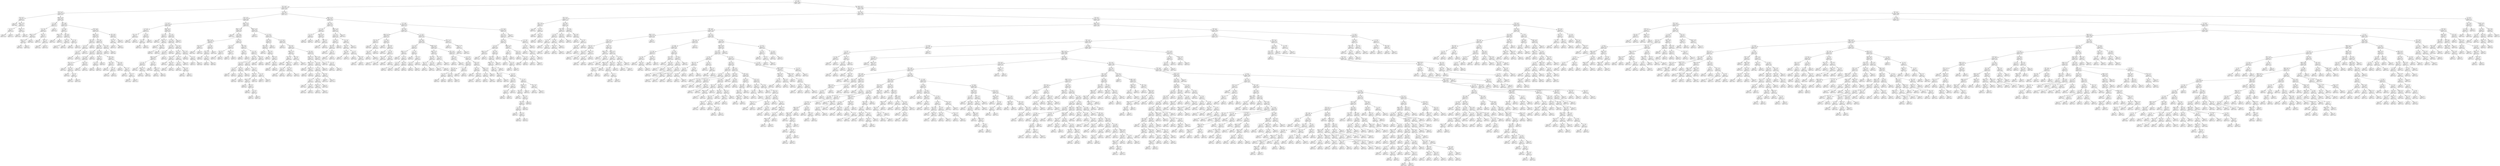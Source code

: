 digraph Tree {
node [shape=box, style="rounded", color="black", fontname=helvetica] ;
edge [fontname=helvetica] ;
0 [label="Il <= -1.8\nmse = 661.5\nsamples = 1205\nvalue = 128.2"] ;
1 [label="HR <= -0.3\nmse = 609.7\nsamples = 222\nvalue = 108.3"] ;
0 -> 1 [labeldistance=2.5, labelangle=45, headlabel="True"] ;
2 [label="HR <= -1.6\nmse = 916.7\nsamples = 45\nvalue = 129.7"] ;
1 -> 2 ;
3 [label="PIR <= 0.4\nmse = 59.0\nsamples = 5\nvalue = 104.5"] ;
2 -> 3 ;
4 [label="mse = 0.0\nsamples = 1\nvalue = 88.8"] ;
3 -> 4 ;
5 [label="alpha <= -2.3\nmse = 16.3\nsamples = 4\nvalue = 107.4"] ;
3 -> 5 ;
6 [label="Il <= -1.9\nmse = 5.3\nsamples = 2\nvalue = 112.3"] ;
5 -> 6 ;
7 [label="mse = 0.0\nsamples = 1\nvalue = 116.3"] ;
6 -> 7 ;
8 [label="mse = 0.0\nsamples = 1\nvalue = 111.0"] ;
6 -> 8 ;
9 [label="alpha <= -2.1\nmse = 1.1\nsamples = 2\nvalue = 104.6"] ;
5 -> 9 ;
10 [label="mse = 0.0\nsamples = 1\nvalue = 105.5"] ;
9 -> 10 ;
11 [label="mse = -0.0\nsamples = 1\nvalue = 103.4"] ;
9 -> 11 ;
12 [label="alpha <= -1.8\nmse = 934.0\nsamples = 40\nvalue = 135.6"] ;
2 -> 12 ;
13 [label="Il <= -1.9\nmse = 309.4\nsamples = 7\nvalue = 174.2"] ;
12 -> 13 ;
14 [label="Ih <= -1.9\nmse = 18.3\nsamples = 6\nvalue = 181.9"] ;
13 -> 14 ;
15 [label="alpha <= -1.8\nmse = 0.0\nsamples = 3\nvalue = 185.0"] ;
14 -> 15 ;
16 [label="alpha <= -1.9\nmse = 0.0\nsamples = 2\nvalue = 185.2"] ;
15 -> 16 ;
17 [label="mse = 0.0\nsamples = 1\nvalue = 185.2"] ;
16 -> 17 ;
18 [label="mse = 0.0\nsamples = 1\nvalue = 185.2"] ;
16 -> 18 ;
19 [label="mse = 0.0\nsamples = 1\nvalue = 184.9"] ;
15 -> 19 ;
20 [label="PIR <= 1.1\nmse = 9.2\nsamples = 3\nvalue = 177.2"] ;
14 -> 20 ;
21 [label="mse = 0.0\nsamples = 1\nvalue = 172.1"] ;
20 -> 21 ;
22 [label="PIR <= 1.3\nmse = 0.4\nsamples = 2\nvalue = 179.0"] ;
20 -> 22 ;
23 [label="mse = 0.0\nsamples = 1\nvalue = 178.5"] ;
22 -> 23 ;
24 [label="mse = -0.0\nsamples = 1\nvalue = 179.9"] ;
22 -> 24 ;
25 [label="mse = 0.0\nsamples = 1\nvalue = 135.9"] ;
13 -> 25 ;
26 [label="HR <= -0.9\nmse = 585.9\nsamples = 33\nvalue = 125.0"] ;
12 -> 26 ;
27 [label="Ih <= -2.0\nmse = 439.1\nsamples = 7\nvalue = 147.4"] ;
26 -> 27 ;
28 [label="alpha <= -1.6\nmse = 2.6\nsamples = 2\nvalue = 176.7"] ;
27 -> 28 ;
29 [label="mse = 0.0\nsamples = 1\nvalue = 178.3"] ;
28 -> 29 ;
30 [label="mse = 0.0\nsamples = 1\nvalue = 175.1"] ;
28 -> 30 ;
31 [label="PIR <= 0.4\nmse = 202.4\nsamples = 5\nvalue = 137.6"] ;
27 -> 31 ;
32 [label="HR <= -1.0\nmse = 19.0\nsamples = 3\nvalue = 146.7"] ;
31 -> 32 ;
33 [label="mse = 0.0\nsamples = 1\nvalue = 151.1"] ;
32 -> 33 ;
34 [label="mse = 0.0\nsamples = 2\nvalue = 142.4"] ;
32 -> 34 ;
35 [label="Il <= -1.9\nmse = 73.0\nsamples = 2\nvalue = 119.4"] ;
31 -> 35 ;
36 [label="mse = 0.0\nsamples = 1\nvalue = 128.0"] ;
35 -> 36 ;
37 [label="mse = -0.0\nsamples = 1\nvalue = 110.9"] ;
35 -> 37 ;
38 [label="HR <= -0.3\nmse = 482.8\nsamples = 26\nvalue = 120.1"] ;
26 -> 38 ;
39 [label="alpha <= -1.7\nmse = 303.5\nsamples = 23\nvalue = 115.6"] ;
38 -> 39 ;
40 [label="PIR <= 1.1\nmse = 267.7\nsamples = 4\nvalue = 133.5"] ;
39 -> 40 ;
41 [label="Il <= -1.9\nmse = 37.1\nsamples = 3\nvalue = 140.4"] ;
40 -> 41 ;
42 [label="Ih <= -2.0\nmse = 13.7\nsamples = 2\nvalue = 136.0"] ;
41 -> 42 ;
43 [label="mse = 0.0\nsamples = 1\nvalue = 130.8"] ;
42 -> 43 ;
44 [label="mse = 0.0\nsamples = 1\nvalue = 138.6"] ;
42 -> 44 ;
45 [label="mse = -0.0\nsamples = 1\nvalue = 147.0"] ;
41 -> 45 ;
46 [label="mse = 0.0\nsamples = 1\nvalue = 99.1"] ;
40 -> 46 ;
47 [label="Il <= -1.8\nmse = 220.3\nsamples = 19\nvalue = 111.4"] ;
39 -> 47 ;
48 [label="PIR <= 0.2\nmse = 186.1\nsamples = 17\nvalue = 114.0"] ;
47 -> 48 ;
49 [label="Ih <= -1.9\nmse = 165.2\nsamples = 7\nvalue = 120.0"] ;
48 -> 49 ;
50 [label="Ih <= -2.0\nmse = 106.8\nsamples = 6\nvalue = 126.2"] ;
49 -> 50 ;
51 [label="PIR <= -1.3\nmse = 47.8\nsamples = 4\nvalue = 118.9"] ;
50 -> 51 ;
52 [label="mse = 0.0\nsamples = 1\nvalue = 129.0"] ;
51 -> 52 ;
53 [label="HR <= -0.7\nmse = 19.0\nsamples = 3\nvalue = 115.6"] ;
51 -> 53 ;
54 [label="mse = 0.0\nsamples = 1\nvalue = 109.4"] ;
53 -> 54 ;
55 [label="Il <= -1.8\nmse = 0.1\nsamples = 2\nvalue = 118.7"] ;
53 -> 55 ;
56 [label="mse = 0.0\nsamples = 1\nvalue = 118.4"] ;
55 -> 56 ;
57 [label="mse = -0.0\nsamples = 1\nvalue = 118.9"] ;
55 -> 57 ;
58 [label="PIR <= -0.2\nmse = 22.0\nsamples = 2\nvalue = 135.9"] ;
50 -> 58 ;
59 [label="mse = 0.0\nsamples = 1\nvalue = 142.5"] ;
58 -> 59 ;
60 [label="mse = 0.0\nsamples = 1\nvalue = 132.5"] ;
58 -> 60 ;
61 [label="mse = 0.0\nsamples = 1\nvalue = 105.4"] ;
49 -> 61 ;
62 [label="PIR <= 0.3\nmse = 154.3\nsamples = 10\nvalue = 109.5"] ;
48 -> 62 ;
63 [label="PIR <= 0.3\nmse = 1.2\nsamples = 3\nvalue = 98.4"] ;
62 -> 63 ;
64 [label="Ih <= -1.9\nmse = 0.3\nsamples = 2\nvalue = 98.9"] ;
63 -> 64 ;
65 [label="mse = 0.0\nsamples = 1\nvalue = 98.3"] ;
64 -> 65 ;
66 [label="mse = -0.0\nsamples = 1\nvalue = 99.4"] ;
64 -> 66 ;
67 [label="mse = -0.0\nsamples = 1\nvalue = 96.4"] ;
63 -> 67 ;
68 [label="PIR <= 0.5\nmse = 124.8\nsamples = 7\nvalue = 116.4"] ;
62 -> 68 ;
69 [label="HR <= -0.6\nmse = 44.9\nsamples = 3\nvalue = 127.1"] ;
68 -> 69 ;
70 [label="mse = 0.0\nsamples = 1\nvalue = 118.0"] ;
69 -> 70 ;
71 [label="Ih <= -1.9\nmse = 4.8\nsamples = 2\nvalue = 131.7"] ;
69 -> 71 ;
72 [label="mse = 0.0\nsamples = 1\nvalue = 133.9"] ;
71 -> 72 ;
73 [label="mse = 0.0\nsamples = 1\nvalue = 129.5"] ;
71 -> 73 ;
74 [label="PIR <= 0.6\nmse = 62.8\nsamples = 4\nvalue = 110.0"] ;
68 -> 74 ;
75 [label="mse = 0.0\nsamples = 1\nvalue = 95.0"] ;
74 -> 75 ;
76 [label="HR <= -0.5\nmse = 7.9\nsamples = 3\nvalue = 113.7"] ;
74 -> 76 ;
77 [label="mse = 0.0\nsamples = 1\nvalue = 116.5"] ;
76 -> 77 ;
78 [label="Ih <= -1.9\nmse = 1.1\nsamples = 2\nvalue = 111.0"] ;
76 -> 78 ;
79 [label="mse = 0.0\nsamples = 1\nvalue = 110.0"] ;
78 -> 79 ;
80 [label="mse = 0.0\nsamples = 1\nvalue = 112.1"] ;
78 -> 80 ;
81 [label="Ih <= -2.0\nmse = 32.0\nsamples = 2\nvalue = 91.5"] ;
47 -> 81 ;
82 [label="mse = 0.0\nsamples = 1\nvalue = 87.5"] ;
81 -> 82 ;
83 [label="mse = 0.0\nsamples = 1\nvalue = 99.5"] ;
81 -> 83 ;
84 [label="PIR <= 0.0\nmse = 453.5\nsamples = 3\nvalue = 156.2"] ;
38 -> 84 ;
85 [label="HR <= -0.3\nmse = 4.7\nsamples = 2\nvalue = 168.4"] ;
84 -> 85 ;
86 [label="mse = 0.0\nsamples = 1\nvalue = 171.5"] ;
85 -> 86 ;
87 [label="mse = 0.0\nsamples = 1\nvalue = 166.9"] ;
85 -> 87 ;
88 [label="mse = -0.0\nsamples = 1\nvalue = 119.4"] ;
84 -> 88 ;
89 [label="HR <= 0.2\nmse = 402.4\nsamples = 177\nvalue = 103.2"] ;
1 -> 89 ;
90 [label="HR <= -0.0\nmse = 341.3\nsamples = 86\nvalue = 98.5"] ;
89 -> 90 ;
91 [label="Ih <= -2.0\nmse = 351.0\nsamples = 28\nvalue = 108.5"] ;
90 -> 91 ;
92 [label="Il <= -1.9\nmse = 204.5\nsamples = 5\nvalue = 127.2"] ;
91 -> 92 ;
93 [label="HR <= -0.2\nmse = 9.1\nsamples = 2\nvalue = 105.8"] ;
92 -> 93 ;
94 [label="mse = 0.0\nsamples = 1\nvalue = 108.8"] ;
93 -> 94 ;
95 [label="mse = 0.0\nsamples = 1\nvalue = 102.8"] ;
93 -> 95 ;
96 [label="Il <= -1.8\nmse = 25.9\nsamples = 3\nvalue = 135.8"] ;
92 -> 96 ;
97 [label="Ih <= -2.0\nmse = 5.7\nsamples = 2\nvalue = 139.6"] ;
96 -> 97 ;
98 [label="mse = 0.0\nsamples = 1\nvalue = 141.3"] ;
97 -> 98 ;
99 [label="mse = 0.0\nsamples = 1\nvalue = 136.3"] ;
97 -> 99 ;
100 [label="mse = 0.0\nsamples = 1\nvalue = 130.0"] ;
96 -> 100 ;
101 [label="alpha <= -1.7\nmse = 302.0\nsamples = 23\nvalue = 105.1"] ;
91 -> 101 ;
102 [label="Ih <= -2.0\nmse = 32.7\nsamples = 4\nvalue = 92.9"] ;
101 -> 102 ;
103 [label="mse = 0.0\nsamples = 1\nvalue = 102.4"] ;
102 -> 103 ;
104 [label="alpha <= -1.7\nmse = 3.4\nsamples = 3\nvalue = 89.7"] ;
102 -> 104 ;
105 [label="mse = 0.0\nsamples = 1\nvalue = 87.2"] ;
104 -> 105 ;
106 [label="PIR <= 0.9\nmse = 0.5\nsamples = 2\nvalue = 90.9"] ;
104 -> 106 ;
107 [label="mse = 0.0\nsamples = 1\nvalue = 89.7"] ;
106 -> 107 ;
108 [label="mse = 0.0\nsamples = 1\nvalue = 91.3"] ;
106 -> 108 ;
109 [label="Ih <= -1.9\nmse = 323.3\nsamples = 19\nvalue = 108.4"] ;
101 -> 109 ;
110 [label="Ih <= -2.0\nmse = 202.8\nsamples = 18\nvalue = 105.3"] ;
109 -> 110 ;
111 [label="Il <= -1.8\nmse = 415.2\nsamples = 8\nvalue = 111.9"] ;
110 -> 111 ;
112 [label="Il <= -1.9\nmse = 352.8\nsamples = 7\nvalue = 117.2"] ;
111 -> 112 ;
113 [label="alpha <= -1.6\nmse = 218.0\nsamples = 6\nvalue = 112.7"] ;
112 -> 113 ;
114 [label="Il <= -1.9\nmse = 181.6\nsamples = 3\nvalue = 128.1"] ;
113 -> 114 ;
115 [label="mse = 0.0\nsamples = 1\nvalue = 109.1"] ;
114 -> 115 ;
116 [label="alpha <= -1.6\nmse = 0.7\nsamples = 2\nvalue = 137.6"] ;
114 -> 116 ;
117 [label="mse = 0.0\nsamples = 1\nvalue = 136.8"] ;
116 -> 117 ;
118 [label="mse = 0.0\nsamples = 1\nvalue = 138.5"] ;
116 -> 118 ;
119 [label="Ih <= -2.0\nmse = 12.7\nsamples = 3\nvalue = 103.5"] ;
113 -> 119 ;
120 [label="mse = 0.0\nsamples = 1\nvalue = 109.6"] ;
119 -> 120 ;
121 [label="alpha <= -1.6\nmse = 4.4\nsamples = 2\nvalue = 102.0"] ;
119 -> 121 ;
122 [label="mse = 0.0\nsamples = 1\nvalue = 104.1"] ;
121 -> 122 ;
123 [label="mse = -0.0\nsamples = 1\nvalue = 99.9"] ;
121 -> 123 ;
124 [label="mse = -0.0\nsamples = 1\nvalue = 152.9"] ;
112 -> 124 ;
125 [label="mse = -0.0\nsamples = 1\nvalue = 88.0"] ;
111 -> 125 ;
126 [label="Ih <= -1.9\nmse = 18.4\nsamples = 10\nvalue = 101.0"] ;
110 -> 126 ;
127 [label="HR <= -0.2\nmse = 5.1\nsamples = 7\nvalue = 103.3"] ;
126 -> 127 ;
128 [label="HR <= -0.2\nmse = 0.3\nsamples = 3\nvalue = 100.7"] ;
127 -> 128 ;
129 [label="mse = 0.0\nsamples = 1\nvalue = 101.2"] ;
128 -> 129 ;
130 [label="PIR <= -0.2\nmse = 0.0\nsamples = 2\nvalue = 100.2"] ;
128 -> 130 ;
131 [label="mse = 0.0\nsamples = 1\nvalue = 100.1"] ;
130 -> 131 ;
132 [label="mse = -0.0\nsamples = 1\nvalue = 100.4"] ;
130 -> 132 ;
133 [label="Ih <= -1.9\nmse = 1.7\nsamples = 4\nvalue = 104.8"] ;
127 -> 133 ;
134 [label="Il <= -1.9\nmse = 0.1\nsamples = 3\nvalue = 105.4"] ;
133 -> 134 ;
135 [label="mse = 0.0\nsamples = 1\nvalue = 105.6"] ;
134 -> 135 ;
136 [label="PIR <= 0.5\nmse = 0.0\nsamples = 2\nvalue = 105.1"] ;
134 -> 136 ;
137 [label="mse = 0.0\nsamples = 1\nvalue = 105.1"] ;
136 -> 137 ;
138 [label="mse = 0.0\nsamples = 1\nvalue = 105.1"] ;
136 -> 138 ;
139 [label="mse = -0.0\nsamples = 1\nvalue = 101.7"] ;
133 -> 139 ;
140 [label="HR <= -0.2\nmse = 13.3\nsamples = 3\nvalue = 96.6"] ;
126 -> 140 ;
141 [label="mse = 0.0\nsamples = 1\nvalue = 88.6"] ;
140 -> 141 ;
142 [label="Il <= -1.9\nmse = 0.6\nsamples = 2\nvalue = 98.2"] ;
140 -> 142 ;
143 [label="mse = 0.0\nsamples = 1\nvalue = 97.3"] ;
142 -> 143 ;
144 [label="mse = -0.0\nsamples = 1\nvalue = 98.8"] ;
142 -> 144 ;
145 [label="mse = -0.0\nsamples = 1\nvalue = 151.7"] ;
109 -> 145 ;
146 [label="alpha <= -1.5\nmse = 270.0\nsamples = 58\nvalue = 94.0"] ;
90 -> 146 ;
147 [label="alpha <= -1.6\nmse = 172.0\nsamples = 28\nvalue = 85.5"] ;
146 -> 147 ;
148 [label="mse = 0.0\nsamples = 1\nvalue = 142.1"] ;
147 -> 148 ;
149 [label="HR <= 0.0\nmse = 108.8\nsamples = 27\nvalue = 84.3"] ;
147 -> 149 ;
150 [label="alpha <= -1.6\nmse = 159.2\nsamples = 6\nvalue = 93.1"] ;
149 -> 150 ;
151 [label="HR <= -0.0\nmse = 20.1\nsamples = 2\nvalue = 115.4"] ;
150 -> 151 ;
152 [label="mse = 0.0\nsamples = 1\nvalue = 109.1"] ;
151 -> 152 ;
153 [label="mse = -0.0\nsamples = 1\nvalue = 118.6"] ;
151 -> 153 ;
154 [label="Il <= -1.9\nmse = 38.2\nsamples = 4\nvalue = 87.5"] ;
150 -> 154 ;
155 [label="HR <= -0.0\nmse = 12.7\nsamples = 3\nvalue = 86.0"] ;
154 -> 155 ;
156 [label="mse = -0.0\nsamples = 1\nvalue = 80.1"] ;
155 -> 156 ;
157 [label="Il <= -1.9\nmse = 0.0\nsamples = 2\nvalue = 88.1"] ;
155 -> 157 ;
158 [label="mse = 0.0\nsamples = 1\nvalue = 88.0"] ;
157 -> 158 ;
159 [label="mse = -0.0\nsamples = 1\nvalue = 88.4"] ;
157 -> 159 ;
160 [label="mse = 0.0\nsamples = 1\nvalue = 104.6"] ;
154 -> 160 ;
161 [label="Il <= -1.9\nmse = 37.8\nsamples = 21\nvalue = 80.5"] ;
149 -> 161 ;
162 [label="Ih <= -2.0\nmse = 12.2\nsamples = 4\nvalue = 75.0"] ;
161 -> 162 ;
163 [label="HR <= 0.1\nmse = 3.8\nsamples = 2\nvalue = 77.5"] ;
162 -> 163 ;
164 [label="mse = 0.0\nsamples = 1\nvalue = 75.1"] ;
163 -> 164 ;
165 [label="mse = -0.0\nsamples = 1\nvalue = 79.1"] ;
163 -> 165 ;
166 [label="alpha <= -1.6\nmse = 0.2\nsamples = 2\nvalue = 71.0"] ;
162 -> 166 ;
167 [label="mse = 0.0\nsamples = 1\nvalue = 71.5"] ;
166 -> 167 ;
168 [label="mse = 0.0\nsamples = 1\nvalue = 70.7"] ;
166 -> 168 ;
169 [label="PIR <= 0.3\nmse = 33.8\nsamples = 17\nvalue = 82.1"] ;
161 -> 169 ;
170 [label="PIR <= 0.2\nmse = 0.4\nsamples = 2\nvalue = 94.4"] ;
169 -> 170 ;
171 [label="mse = 0.0\nsamples = 1\nvalue = 95.1"] ;
170 -> 171 ;
172 [label="mse = 0.0\nsamples = 1\nvalue = 93.7"] ;
170 -> 172 ;
173 [label="Ih <= -1.9\nmse = 23.0\nsamples = 15\nvalue = 81.1"] ;
169 -> 173 ;
174 [label="HR <= 0.1\nmse = 13.5\nsamples = 13\nvalue = 79.9"] ;
173 -> 174 ;
175 [label="Ih <= -1.9\nmse = 10.6\nsamples = 5\nvalue = 83.5"] ;
174 -> 175 ;
176 [label="Il <= -1.9\nmse = 2.5\nsamples = 2\nvalue = 80.2"] ;
175 -> 176 ;
177 [label="mse = 0.0\nsamples = 1\nvalue = 79.1"] ;
176 -> 177 ;
178 [label="mse = 0.0\nsamples = 1\nvalue = 82.5"] ;
176 -> 178 ;
179 [label="HR <= 0.1\nmse = 2.6\nsamples = 3\nvalue = 86.0"] ;
175 -> 179 ;
180 [label="Il <= -1.9\nmse = 0.8\nsamples = 2\nvalue = 85.2"] ;
179 -> 180 ;
181 [label="mse = 0.0\nsamples = 1\nvalue = 85.8"] ;
180 -> 181 ;
182 [label="mse = 0.0\nsamples = 1\nvalue = 83.9"] ;
180 -> 182 ;
183 [label="mse = -0.0\nsamples = 1\nvalue = 88.5"] ;
179 -> 183 ;
184 [label="Ih <= -1.9\nmse = 4.9\nsamples = 8\nvalue = 78.0"] ;
174 -> 184 ;
185 [label="mse = 0.0\nsamples = 1\nvalue = 73.1"] ;
184 -> 185 ;
186 [label="Ih <= -1.9\nmse = 1.1\nsamples = 7\nvalue = 78.8"] ;
184 -> 186 ;
187 [label="PIR <= 0.7\nmse = 0.3\nsamples = 5\nvalue = 79.5"] ;
186 -> 187 ;
188 [label="alpha <= -1.5\nmse = 0.2\nsamples = 4\nvalue = 79.6"] ;
187 -> 188 ;
189 [label="mse = 0.0\nsamples = 1\nvalue = 80.5"] ;
188 -> 189 ;
190 [label="PIR <= 0.4\nmse = 0.1\nsamples = 3\nvalue = 79.5"] ;
188 -> 190 ;
191 [label="mse = 0.0\nsamples = 1\nvalue = 80.1"] ;
190 -> 191 ;
192 [label="Ih <= -1.9\nmse = 0.0\nsamples = 2\nvalue = 79.3"] ;
190 -> 192 ;
193 [label="mse = 0.0\nsamples = 1\nvalue = 79.4"] ;
192 -> 193 ;
194 [label="mse = 0.0\nsamples = 1\nvalue = 79.3"] ;
192 -> 194 ;
195 [label="mse = -0.0\nsamples = 1\nvalue = 78.6"] ;
187 -> 195 ;
196 [label="Il <= -1.9\nmse = 0.1\nsamples = 2\nvalue = 77.5"] ;
186 -> 196 ;
197 [label="mse = 0.0\nsamples = 1\nvalue = 77.7"] ;
196 -> 197 ;
198 [label="mse = 0.0\nsamples = 1\nvalue = 77.1"] ;
196 -> 198 ;
199 [label="PIR <= 0.7\nmse = 0.0\nsamples = 2\nvalue = 90.0"] ;
173 -> 199 ;
200 [label="mse = 0.0\nsamples = 1\nvalue = 90.1"] ;
199 -> 200 ;
201 [label="mse = 0.0\nsamples = 1\nvalue = 89.8"] ;
199 -> 201 ;
202 [label="alpha <= -1.5\nmse = 219.5\nsamples = 30\nvalue = 102.8"] ;
146 -> 202 ;
203 [label="mse = 0.0\nsamples = 1\nvalue = 150.5"] ;
202 -> 203 ;
204 [label="Ih <= -2.0\nmse = 174.8\nsamples = 29\nvalue = 101.8"] ;
202 -> 204 ;
205 [label="HR <= 0.1\nmse = 194.5\nsamples = 6\nvalue = 93.1"] ;
204 -> 205 ;
206 [label="PIR <= -0.4\nmse = 28.9\nsamples = 5\nvalue = 87.8"] ;
205 -> 206 ;
207 [label="mse = 0.0\nsamples = 1\nvalue = 104.7"] ;
206 -> 207 ;
208 [label="HR <= 0.0\nmse = 3.0\nsamples = 4\nvalue = 86.2"] ;
206 -> 208 ;
209 [label="mse = 0.0\nsamples = 1\nvalue = 88.1"] ;
208 -> 209 ;
210 [label="PIR <= -0.3\nmse = 0.3\nsamples = 3\nvalue = 84.7"] ;
208 -> 210 ;
211 [label="mse = 0.0\nsamples = 1\nvalue = 85.7"] ;
210 -> 211 ;
212 [label="HR <= 0.1\nmse = 0.1\nsamples = 2\nvalue = 84.5"] ;
210 -> 212 ;
213 [label="mse = 0.0\nsamples = 1\nvalue = 84.7"] ;
212 -> 213 ;
214 [label="mse = -0.0\nsamples = 1\nvalue = 83.8"] ;
212 -> 214 ;
215 [label="mse = 0.0\nsamples = 1\nvalue = 125.0"] ;
205 -> 215 ;
216 [label="Ih <= -2.0\nmse = 120.8\nsamples = 23\nvalue = 105.4"] ;
204 -> 216 ;
217 [label="mse = 0.0\nsamples = 1\nvalue = 153.4"] ;
216 -> 217 ;
218 [label="HR <= 0.0\nmse = 50.4\nsamples = 22\nvalue = 103.9"] ;
216 -> 218 ;
219 [label="alpha <= -1.3\nmse = 13.6\nsamples = 7\nvalue = 108.9"] ;
218 -> 219 ;
220 [label="HR <= -0.0\nmse = 1.0\nsamples = 5\nvalue = 106.4"] ;
219 -> 220 ;
221 [label="mse = 0.0\nsamples = 1\nvalue = 108.9"] ;
220 -> 221 ;
222 [label="alpha <= -1.4\nmse = 0.1\nsamples = 4\nvalue = 106.0"] ;
220 -> 222 ;
223 [label="Ih <= -2.0\nmse = 0.0\nsamples = 2\nvalue = 106.3"] ;
222 -> 223 ;
224 [label="mse = 0.0\nsamples = 1\nvalue = 106.5"] ;
223 -> 224 ;
225 [label="mse = 0.0\nsamples = 1\nvalue = 106.2"] ;
223 -> 225 ;
226 [label="PIR <= -0.4\nmse = 0.0\nsamples = 2\nvalue = 105.6"] ;
222 -> 226 ;
227 [label="mse = 0.0\nsamples = 1\nvalue = 105.9"] ;
226 -> 227 ;
228 [label="mse = -0.0\nsamples = 1\nvalue = 105.5"] ;
226 -> 228 ;
229 [label="HR <= 0.0\nmse = 0.0\nsamples = 2\nvalue = 114.0"] ;
219 -> 229 ;
230 [label="mse = 0.0\nsamples = 1\nvalue = 114.1"] ;
229 -> 230 ;
231 [label="mse = 0.0\nsamples = 1\nvalue = 113.9"] ;
229 -> 231 ;
232 [label="HR <= 0.2\nmse = 48.9\nsamples = 15\nvalue = 101.0"] ;
218 -> 232 ;
233 [label="alpha <= -1.5\nmse = 27.0\nsamples = 12\nvalue = 102.3"] ;
232 -> 233 ;
234 [label="alpha <= -1.5\nmse = 13.3\nsamples = 3\nvalue = 95.9"] ;
233 -> 234 ;
235 [label="mse = 0.0\nsamples = 1\nvalue = 90.8"] ;
234 -> 235 ;
236 [label="alpha <= -1.5\nmse = 0.1\nsamples = 2\nvalue = 98.5"] ;
234 -> 236 ;
237 [label="mse = 0.0\nsamples = 1\nvalue = 98.2"] ;
236 -> 237 ;
238 [label="mse = 0.0\nsamples = 1\nvalue = 98.8"] ;
236 -> 238 ;
239 [label="Ih <= -1.9\nmse = 19.4\nsamples = 9\nvalue = 103.6"] ;
233 -> 239 ;
240 [label="Ih <= -1.9\nmse = 13.3\nsamples = 8\nvalue = 105.2"] ;
239 -> 240 ;
241 [label="Ih <= -2.0\nmse = 2.8\nsamples = 6\nvalue = 103.3"] ;
240 -> 241 ;
242 [label="Il <= -1.9\nmse = 1.1\nsamples = 3\nvalue = 102.3"] ;
241 -> 242 ;
243 [label="mse = 0.0\nsamples = 1\nvalue = 100.2"] ;
242 -> 243 ;
244 [label="Ih <= -2.0\nmse = 0.1\nsamples = 2\nvalue = 102.8"] ;
242 -> 244 ;
245 [label="mse = 0.0\nsamples = 1\nvalue = 102.9"] ;
244 -> 245 ;
246 [label="mse = 0.0\nsamples = 1\nvalue = 102.3"] ;
244 -> 246 ;
247 [label="HR <= 0.2\nmse = 1.0\nsamples = 3\nvalue = 105.0"] ;
241 -> 247 ;
248 [label="alpha <= -1.4\nmse = 0.0\nsamples = 2\nvalue = 104.3"] ;
247 -> 248 ;
249 [label="mse = 0.0\nsamples = 1\nvalue = 104.2"] ;
248 -> 249 ;
250 [label="mse = 0.0\nsamples = 1\nvalue = 104.3"] ;
248 -> 250 ;
251 [label="mse = 0.0\nsamples = 1\nvalue = 106.4"] ;
247 -> 251 ;
252 [label="HR <= 0.1\nmse = 4.9\nsamples = 2\nvalue = 110.4"] ;
240 -> 252 ;
253 [label="mse = 0.0\nsamples = 1\nvalue = 111.9"] ;
252 -> 253 ;
254 [label="mse = -0.0\nsamples = 1\nvalue = 107.2"] ;
252 -> 254 ;
255 [label="mse = -0.0\nsamples = 1\nvalue = 97.9"] ;
239 -> 255 ;
256 [label="PIR <= -0.0\nmse = 107.4\nsamples = 3\nvalue = 93.5"] ;
232 -> 256 ;
257 [label="mse = 0.0\nsamples = 1\nvalue = 78.9"] ;
256 -> 257 ;
258 [label="Il <= -1.9\nmse = 0.0\nsamples = 2\nvalue = 100.8"] ;
256 -> 258 ;
259 [label="mse = 0.0\nsamples = 1\nvalue = 101.0"] ;
258 -> 259 ;
260 [label="mse = 0.0\nsamples = 1\nvalue = 100.7"] ;
258 -> 260 ;
261 [label="alpha <= -1.5\nmse = 419.4\nsamples = 91\nvalue = 107.8"] ;
89 -> 261 ;
262 [label="PIR <= 0.7\nmse = 405.9\nsamples = 16\nvalue = 124.1"] ;
261 -> 262 ;
263 [label="Il <= -1.9\nmse = 253.0\nsamples = 5\nvalue = 106.2"] ;
262 -> 263 ;
264 [label="Ih <= -2.0\nmse = 6.3\nsamples = 2\nvalue = 88.6"] ;
263 -> 264 ;
265 [label="mse = 0.0\nsamples = 1\nvalue = 86.8"] ;
264 -> 265 ;
266 [label="mse = -0.0\nsamples = 1\nvalue = 92.2"] ;
264 -> 266 ;
267 [label="alpha <= -1.5\nmse = 102.4\nsamples = 3\nvalue = 116.8"] ;
263 -> 267 ;
268 [label="mse = 0.0\nsamples = 1\nvalue = 108.6"] ;
267 -> 268 ;
269 [label="PIR <= 0.5\nmse = 2.8\nsamples = 2\nvalue = 129.1"] ;
267 -> 269 ;
270 [label="mse = 0.0\nsamples = 1\nvalue = 127.5"] ;
269 -> 270 ;
271 [label="mse = 0.0\nsamples = 1\nvalue = 130.8"] ;
269 -> 271 ;
272 [label="alpha <= -1.5\nmse = 255.9\nsamples = 11\nvalue = 132.6"] ;
262 -> 272 ;
273 [label="Ih <= -1.9\nmse = 111.8\nsamples = 10\nvalue = 129.5"] ;
272 -> 273 ;
274 [label="Ih <= -1.9\nmse = 127.5\nsamples = 4\nvalue = 119.6"] ;
273 -> 274 ;
275 [label="HR <= 0.2\nmse = 51.4\nsamples = 3\nvalue = 123.8"] ;
274 -> 275 ;
276 [label="mse = 0.0\nsamples = 1\nvalue = 137.9"] ;
275 -> 276 ;
277 [label="Il <= -1.9\nmse = 1.8\nsamples = 2\nvalue = 120.2"] ;
275 -> 277 ;
278 [label="mse = 0.0\nsamples = 1\nvalue = 121.6"] ;
277 -> 278 ;
279 [label="mse = 0.0\nsamples = 1\nvalue = 118.9"] ;
277 -> 279 ;
280 [label="mse = -0.0\nsamples = 1\nvalue = 99.1"] ;
274 -> 280 ;
281 [label="Ih <= -1.9\nmse = 8.9\nsamples = 6\nvalue = 135.4"] ;
273 -> 281 ;
282 [label="HR <= 0.3\nmse = 4.7\nsamples = 5\nvalue = 136.1"] ;
281 -> 282 ;
283 [label="PIR <= 0.8\nmse = 0.0\nsamples = 2\nvalue = 137.8"] ;
282 -> 283 ;
284 [label="mse = 0.0\nsamples = 1\nvalue = 137.7"] ;
283 -> 284 ;
285 [label="mse = 0.0\nsamples = 1\nvalue = 137.9"] ;
283 -> 285 ;
286 [label="Il <= -1.9\nmse = 2.6\nsamples = 3\nvalue = 134.0"] ;
282 -> 286 ;
287 [label="mse = 0.0\nsamples = 1\nvalue = 136.6"] ;
286 -> 287 ;
288 [label="PIR <= 0.8\nmse = 0.5\nsamples = 2\nvalue = 133.2"] ;
286 -> 288 ;
289 [label="mse = 0.0\nsamples = 1\nvalue = 133.7"] ;
288 -> 289 ;
290 [label="mse = 0.0\nsamples = 1\nvalue = 132.1"] ;
288 -> 290 ;
291 [label="mse = -0.0\nsamples = 1\nvalue = 128.9"] ;
281 -> 291 ;
292 [label="mse = -0.0\nsamples = 1\nvalue = 181.7"] ;
272 -> 292 ;
293 [label="Ih <= -2.0\nmse = 356.8\nsamples = 75\nvalue = 104.5"] ;
261 -> 293 ;
294 [label="HR <= 0.4\nmse = 355.5\nsamples = 42\nvalue = 109.3"] ;
293 -> 294 ;
295 [label="alpha <= -1.4\nmse = 290.3\nsamples = 10\nvalue = 123.7"] ;
294 -> 295 ;
296 [label="HR <= 0.2\nmse = 19.9\nsamples = 4\nvalue = 97.6"] ;
295 -> 296 ;
297 [label="mse = 0.0\nsamples = 1\nvalue = 89.9"] ;
296 -> 297 ;
298 [label="Il <= -1.9\nmse = 0.6\nsamples = 3\nvalue = 100.1"] ;
296 -> 298 ;
299 [label="HR <= 0.2\nmse = 0.0\nsamples = 2\nvalue = 100.7"] ;
298 -> 299 ;
300 [label="mse = 0.0\nsamples = 1\nvalue = 100.7"] ;
299 -> 300 ;
301 [label="mse = 0.0\nsamples = 1\nvalue = 100.6"] ;
299 -> 301 ;
302 [label="mse = -0.0\nsamples = 1\nvalue = 99.0"] ;
298 -> 302 ;
303 [label="Ih <= -2.0\nmse = 143.8\nsamples = 6\nvalue = 130.3"] ;
295 -> 303 ;
304 [label="mse = 0.0\nsamples = 1\nvalue = 151.1"] ;
303 -> 304 ;
305 [label="HR <= 0.2\nmse = 53.7\nsamples = 5\nvalue = 125.5"] ;
303 -> 305 ;
306 [label="mse = 0.0\nsamples = 1\nvalue = 101.9"] ;
305 -> 306 ;
307 [label="Ih <= -2.0\nmse = 8.0\nsamples = 4\nvalue = 127.4"] ;
305 -> 307 ;
308 [label="PIR <= -0.9\nmse = 0.5\nsamples = 2\nvalue = 123.6"] ;
307 -> 308 ;
309 [label="mse = 0.0\nsamples = 1\nvalue = 122.3"] ;
308 -> 309 ;
310 [label="mse = -0.0\nsamples = 1\nvalue = 124.0"] ;
308 -> 310 ;
311 [label="Ih <= -2.0\nmse = 0.4\nsamples = 2\nvalue = 129.4"] ;
307 -> 311 ;
312 [label="mse = 0.0\nsamples = 1\nvalue = 130.2"] ;
311 -> 312 ;
313 [label="mse = -0.0\nsamples = 1\nvalue = 128.9"] ;
311 -> 313 ;
314 [label="Il <= -1.8\nmse = 266.7\nsamples = 32\nvalue = 103.6"] ;
294 -> 314 ;
315 [label="HR <= 0.8\nmse = 209.0\nsamples = 29\nvalue = 100.9"] ;
314 -> 315 ;
316 [label="Ih <= -2.0\nmse = 30.2\nsamples = 9\nvalue = 93.1"] ;
315 -> 316 ;
317 [label="alpha <= -1.4\nmse = 14.1\nsamples = 5\nvalue = 89.8"] ;
316 -> 317 ;
318 [label="mse = 0.0\nsamples = 1\nvalue = 78.8"] ;
317 -> 318 ;
319 [label="Il <= -1.9\nmse = 2.3\nsamples = 4\nvalue = 90.9"] ;
317 -> 319 ;
320 [label="Il <= -1.9\nmse = 0.3\nsamples = 2\nvalue = 92.7"] ;
319 -> 320 ;
321 [label="mse = 0.0\nsamples = 1\nvalue = 93.0"] ;
320 -> 321 ;
322 [label="mse = 0.0\nsamples = 1\nvalue = 91.7"] ;
320 -> 322 ;
323 [label="HR <= 0.6\nmse = 0.1\nsamples = 2\nvalue = 89.7"] ;
319 -> 323 ;
324 [label="mse = 0.0\nsamples = 1\nvalue = 89.9"] ;
323 -> 324 ;
325 [label="mse = 0.0\nsamples = 1\nvalue = 89.3"] ;
323 -> 325 ;
326 [label="Il <= -1.9\nmse = 10.7\nsamples = 4\nvalue = 98.4"] ;
316 -> 326 ;
327 [label="mse = 0.0\nsamples = 1\nvalue = 94.0"] ;
326 -> 327 ;
328 [label="Ih <= -2.0\nmse = 4.3\nsamples = 3\nvalue = 100.1"] ;
326 -> 328 ;
329 [label="Ih <= -2.0\nmse = 0.4\nsamples = 2\nvalue = 98.5"] ;
328 -> 329 ;
330 [label="mse = 0.0\nsamples = 1\nvalue = 98.0"] ;
329 -> 330 ;
331 [label="mse = 0.0\nsamples = 1\nvalue = 99.4"] ;
329 -> 331 ;
332 [label="mse = -0.0\nsamples = 1\nvalue = 102.6"] ;
328 -> 332 ;
333 [label="alpha <= -1.3\nmse = 259.2\nsamples = 20\nvalue = 106.0"] ;
315 -> 333 ;
334 [label="alpha <= -1.3\nmse = 91.8\nsamples = 6\nvalue = 123.0"] ;
333 -> 334 ;
335 [label="PIR <= 0.4\nmse = 21.6\nsamples = 4\nvalue = 118.1"] ;
334 -> 335 ;
336 [label="HR <= 1.1\nmse = 1.2\nsamples = 2\nvalue = 122.1"] ;
335 -> 336 ;
337 [label="mse = 0.0\nsamples = 1\nvalue = 122.8"] ;
336 -> 337 ;
338 [label="mse = -0.0\nsamples = 1\nvalue = 120.5"] ;
336 -> 338 ;
339 [label="Ih <= -2.1\nmse = 10.5\nsamples = 2\nvalue = 114.1"] ;
335 -> 339 ;
340 [label="mse = 0.0\nsamples = 1\nvalue = 116.4"] ;
339 -> 340 ;
341 [label="mse = 0.0\nsamples = 1\nvalue = 109.5"] ;
339 -> 341 ;
342 [label="Ih <= -2.0\nmse = 13.3\nsamples = 2\nvalue = 137.7"] ;
334 -> 342 ;
343 [label="mse = 0.0\nsamples = 1\nvalue = 134.1"] ;
342 -> 343 ;
344 [label="mse = 0.0\nsamples = 1\nvalue = 141.4"] ;
342 -> 344 ;
345 [label="PIR <= -1.5\nmse = 163.8\nsamples = 14\nvalue = 99.2"] ;
333 -> 345 ;
346 [label="PIR <= -1.5\nmse = 143.3\nsamples = 2\nvalue = 110.1"] ;
345 -> 346 ;
347 [label="mse = 0.0\nsamples = 1\nvalue = 104.2"] ;
346 -> 347 ;
348 [label="mse = -0.0\nsamples = 1\nvalue = 134.1"] ;
346 -> 348 ;
349 [label="Ih <= -2.0\nmse = 117.1\nsamples = 12\nvalue = 95.5"] ;
345 -> 349 ;
350 [label="HR <= 1.5\nmse = 119.3\nsamples = 6\nvalue = 89.0"] ;
349 -> 350 ;
351 [label="HR <= 1.1\nmse = 49.0\nsamples = 4\nvalue = 83.8"] ;
350 -> 351 ;
352 [label="Ih <= -2.0\nmse = 0.5\nsamples = 2\nvalue = 89.2"] ;
351 -> 352 ;
353 [label="mse = 0.0\nsamples = 1\nvalue = 90.2"] ;
352 -> 353 ;
354 [label="mse = -0.0\nsamples = 1\nvalue = 88.6"] ;
352 -> 354 ;
355 [label="Ih <= -2.0\nmse = 13.9\nsamples = 2\nvalue = 75.8"] ;
351 -> 355 ;
356 [label="mse = 0.0\nsamples = 1\nvalue = 79.5"] ;
355 -> 356 ;
357 [label="mse = -0.0\nsamples = 1\nvalue = 72.0"] ;
355 -> 357 ;
358 [label="Ih <= -2.0\nmse = 61.1\nsamples = 2\nvalue = 101.9"] ;
350 -> 358 ;
359 [label="mse = 0.0\nsamples = 1\nvalue = 94.1"] ;
358 -> 359 ;
360 [label="mse = 0.0\nsamples = 1\nvalue = 109.7"] ;
358 -> 360 ;
361 [label="PIR <= -0.3\nmse = 45.1\nsamples = 6\nvalue = 101.2"] ;
349 -> 361 ;
362 [label="HR <= 1.2\nmse = 16.0\nsamples = 3\nvalue = 108.5"] ;
361 -> 362 ;
363 [label="mse = 0.0\nsamples = 1\nvalue = 104.4"] ;
362 -> 363 ;
364 [label="PIR <= -0.5\nmse = 11.5\nsamples = 2\nvalue = 110.5"] ;
362 -> 364 ;
365 [label="mse = 0.0\nsamples = 1\nvalue = 107.2"] ;
364 -> 365 ;
366 [label="mse = -0.0\nsamples = 1\nvalue = 113.9"] ;
364 -> 366 ;
367 [label="alpha <= -1.2\nmse = 11.8\nsamples = 3\nvalue = 96.9"] ;
361 -> 367 ;
368 [label="Il <= -1.9\nmse = 0.6\nsamples = 2\nvalue = 99.6"] ;
367 -> 368 ;
369 [label="mse = 0.0\nsamples = 1\nvalue = 99.1"] ;
368 -> 369 ;
370 [label="mse = 0.0\nsamples = 1\nvalue = 100.8"] ;
368 -> 370 ;
371 [label="mse = 0.0\nsamples = 1\nvalue = 92.7"] ;
367 -> 371 ;
372 [label="PIR <= -1.4\nmse = 137.1\nsamples = 3\nvalue = 128.0"] ;
314 -> 372 ;
373 [label="mse = 0.0\nsamples = 1\nvalue = 113.8"] ;
372 -> 373 ;
374 [label="alpha <= -1.0\nmse = 5.7\nsamples = 2\nvalue = 137.4"] ;
372 -> 374 ;
375 [label="mse = 0.0\nsamples = 1\nvalue = 134.1"] ;
374 -> 375 ;
376 [label="mse = -0.0\nsamples = 1\nvalue = 139.1"] ;
374 -> 376 ;
377 [label="Ih <= -1.9\nmse = 284.0\nsamples = 33\nvalue = 97.9"] ;
293 -> 377 ;
378 [label="HR <= 1.2\nmse = 212.0\nsamples = 32\nvalue = 96.7"] ;
377 -> 378 ;
379 [label="HR <= 1.0\nmse = 173.6\nsamples = 27\nvalue = 94.0"] ;
378 -> 379 ;
380 [label="Il <= -1.9\nmse = 82.2\nsamples = 20\nvalue = 100.2"] ;
379 -> 380 ;
381 [label="alpha <= -1.5\nmse = 45.8\nsamples = 2\nvalue = 120.8"] ;
380 -> 381 ;
382 [label="mse = 0.0\nsamples = 1\nvalue = 125.6"] ;
381 -> 382 ;
383 [label="mse = -0.0\nsamples = 1\nvalue = 111.3"] ;
381 -> 383 ;
384 [label="PIR <= 0.6\nmse = 35.7\nsamples = 18\nvalue = 98.0"] ;
380 -> 384 ;
385 [label="PIR <= 0.5\nmse = 19.3\nsamples = 17\nvalue = 99.8"] ;
384 -> 385 ;
386 [label="alpha <= -1.3\nmse = 7.8\nsamples = 16\nvalue = 98.7"] ;
385 -> 386 ;
387 [label="PIR <= -0.1\nmse = 7.4\nsamples = 15\nvalue = 98.5"] ;
386 -> 387 ;
388 [label="PIR <= -0.3\nmse = 1.2\nsamples = 2\nvalue = 95.3"] ;
387 -> 388 ;
389 [label="mse = 0.0\nsamples = 1\nvalue = 96.8"] ;
388 -> 389 ;
390 [label="mse = 0.0\nsamples = 1\nvalue = 94.5"] ;
388 -> 390 ;
391 [label="Il <= -1.9\nmse = 6.3\nsamples = 13\nvalue = 99.1"] ;
387 -> 391 ;
392 [label="Ih <= -2.0\nmse = 13.6\nsamples = 4\nvalue = 97.4"] ;
391 -> 392 ;
393 [label="mse = 0.0\nsamples = 1\nvalue = 90.2"] ;
392 -> 393 ;
394 [label="Il <= -1.9\nmse = 4.0\nsamples = 3\nvalue = 98.9"] ;
392 -> 394 ;
395 [label="Ih <= -1.9\nmse = 0.6\nsamples = 2\nvalue = 97.3"] ;
394 -> 395 ;
396 [label="mse = 0.0\nsamples = 1\nvalue = 96.2"] ;
395 -> 396 ;
397 [label="mse = 0.0\nsamples = 1\nvalue = 97.8"] ;
395 -> 397 ;
398 [label="mse = -0.0\nsamples = 1\nvalue = 101.2"] ;
394 -> 398 ;
399 [label="Il <= -1.9\nmse = 0.5\nsamples = 9\nvalue = 99.9"] ;
391 -> 399 ;
400 [label="alpha <= -1.3\nmse = 0.4\nsamples = 7\nvalue = 99.7"] ;
399 -> 400 ;
401 [label="HR <= 0.2\nmse = 0.2\nsamples = 6\nvalue = 99.6"] ;
400 -> 401 ;
402 [label="mse = 0.0\nsamples = 1\nvalue = 100.5"] ;
401 -> 402 ;
403 [label="HR <= 0.4\nmse = 0.1\nsamples = 5\nvalue = 99.5"] ;
401 -> 403 ;
404 [label="HR <= 0.3\nmse = 0.0\nsamples = 4\nvalue = 99.6"] ;
403 -> 404 ;
405 [label="Il <= -1.9\nmse = 0.0\nsamples = 3\nvalue = 99.5"] ;
404 -> 405 ;
406 [label="mse = 0.0\nsamples = 1\nvalue = 99.7"] ;
405 -> 406 ;
407 [label="HR <= 0.3\nmse = 0.0\nsamples = 2\nvalue = 99.5"] ;
405 -> 407 ;
408 [label="mse = 0.0\nsamples = 1\nvalue = 99.4"] ;
407 -> 408 ;
409 [label="mse = -0.0\nsamples = 1\nvalue = 99.5"] ;
407 -> 409 ;
410 [label="mse = -0.0\nsamples = 1\nvalue = 99.9"] ;
404 -> 410 ;
411 [label="mse = -0.0\nsamples = 1\nvalue = 98.9"] ;
403 -> 411 ;
412 [label="mse = 0.0\nsamples = 1\nvalue = 101.1"] ;
400 -> 412 ;
413 [label="PIR <= -0.0\nmse = 0.0\nsamples = 2\nvalue = 100.9"] ;
399 -> 413 ;
414 [label="mse = 0.0\nsamples = 1\nvalue = 100.8"] ;
413 -> 414 ;
415 [label="mse = 0.0\nsamples = 1\nvalue = 101.1"] ;
413 -> 415 ;
416 [label="mse = 0.0\nsamples = 1\nvalue = 102.7"] ;
386 -> 416 ;
417 [label="mse = -0.0\nsamples = 1\nvalue = 111.4"] ;
385 -> 417 ;
418 [label="mse = 0.0\nsamples = 1\nvalue = 87.3"] ;
384 -> 418 ;
419 [label="alpha <= -1.3\nmse = 80.5\nsamples = 7\nvalue = 79.2"] ;
379 -> 419 ;
420 [label="Il <= -1.9\nmse = 1.3\nsamples = 4\nvalue = 72.4"] ;
419 -> 420 ;
421 [label="PIR <= 0.5\nmse = 0.2\nsamples = 3\nvalue = 72.0"] ;
420 -> 421 ;
422 [label="mse = 0.0\nsamples = 1\nvalue = 71.4"] ;
421 -> 422 ;
423 [label="Ih <= -1.9\nmse = 0.0\nsamples = 2\nvalue = 72.3"] ;
421 -> 423 ;
424 [label="mse = 0.0\nsamples = 1\nvalue = 72.2"] ;
423 -> 424 ;
425 [label="mse = -0.0\nsamples = 1\nvalue = 72.3"] ;
423 -> 425 ;
426 [label="mse = 0.0\nsamples = 1\nvalue = 75.3"] ;
420 -> 426 ;
427 [label="HR <= 1.1\nmse = 16.8\nsamples = 3\nvalue = 90.0"] ;
419 -> 427 ;
428 [label="mse = 0.0\nsamples = 1\nvalue = 95.0"] ;
427 -> 428 ;
429 [label="Il <= -1.8\nmse = 0.0\nsamples = 2\nvalue = 86.7"] ;
427 -> 429 ;
430 [label="mse = 0.0\nsamples = 1\nvalue = 86.7"] ;
429 -> 430 ;
431 [label="mse = 0.0\nsamples = 1\nvalue = 86.7"] ;
429 -> 431 ;
432 [label="Il <= -1.8\nmse = 125.1\nsamples = 5\nvalue = 113.5"] ;
378 -> 432 ;
433 [label="Il <= -1.9\nmse = 51.7\nsamples = 4\nvalue = 117.2"] ;
432 -> 433 ;
434 [label="mse = 0.0\nsamples = 1\nvalue = 107.1"] ;
433 -> 434 ;
435 [label="alpha <= -1.3\nmse = 1.9\nsamples = 3\nvalue = 122.2"] ;
433 -> 435 ;
436 [label="Il <= -1.9\nmse = 0.3\nsamples = 2\nvalue = 120.9"] ;
435 -> 436 ;
437 [label="mse = 0.0\nsamples = 1\nvalue = 120.3"] ;
436 -> 437 ;
438 [label="mse = 0.0\nsamples = 1\nvalue = 121.5"] ;
436 -> 438 ;
439 [label="mse = -0.0\nsamples = 1\nvalue = 123.5"] ;
435 -> 439 ;
440 [label="mse = 0.0\nsamples = 1\nvalue = 91.5"] ;
432 -> 440 ;
441 [label="mse = 0.0\nsamples = 1\nvalue = 160.2"] ;
377 -> 441 ;
442 [label="alpha <= 0.4\nmse = 561.2\nsamples = 983\nvalue = 132.8"] ;
0 -> 442 [labeldistance=2.5, labelangle=-45, headlabel="False"] ;
443 [label="HR <= -1.6\nmse = 530.5\nsamples = 595\nvalue = 137.4"] ;
442 -> 443 ;
444 [label="PIR <= -0.3\nmse = 244.5\nsamples = 17\nvalue = 111.9"] ;
443 -> 444 ;
445 [label="PIR <= -2.0\nmse = 24.8\nsamples = 4\nvalue = 94.1"] ;
444 -> 445 ;
446 [label="mse = 0.0\nsamples = 1\nvalue = 101.1"] ;
445 -> 446 ;
447 [label="Ih <= 0.2\nmse = 0.7\nsamples = 3\nvalue = 90.6"] ;
445 -> 447 ;
448 [label="mse = 0.0\nsamples = 1\nvalue = 89.2"] ;
447 -> 448 ;
449 [label="HR <= -2.4\nmse = 0.1\nsamples = 2\nvalue = 91.1"] ;
447 -> 449 ;
450 [label="mse = 0.0\nsamples = 1\nvalue = 90.9"] ;
449 -> 450 ;
451 [label="mse = 0.0\nsamples = 1\nvalue = 91.5"] ;
449 -> 451 ;
452 [label="PIR <= 0.8\nmse = 191.7\nsamples = 13\nvalue = 116.9"] ;
444 -> 452 ;
453 [label="PIR <= 0.6\nmse = 79.9\nsamples = 8\nvalue = 125.7"] ;
452 -> 453 ;
454 [label="Il <= 0.3\nmse = 23.4\nsamples = 6\nvalue = 122.5"] ;
453 -> 454 ;
455 [label="Il <= 0.1\nmse = 7.6\nsamples = 3\nvalue = 118.3"] ;
454 -> 455 ;
456 [label="mse = 0.0\nsamples = 1\nvalue = 121.1"] ;
455 -> 456 ;
457 [label="Ih <= 0.5\nmse = 0.0\nsamples = 2\nvalue = 115.6"] ;
455 -> 457 ;
458 [label="mse = 0.0\nsamples = 1\nvalue = 115.5"] ;
457 -> 458 ;
459 [label="mse = 0.0\nsamples = 1\nvalue = 115.6"] ;
457 -> 459 ;
460 [label="Ih <= 0.6\nmse = 3.9\nsamples = 3\nvalue = 126.7"] ;
454 -> 460 ;
461 [label="HR <= -2.3\nmse = 0.1\nsamples = 2\nvalue = 125.6"] ;
460 -> 461 ;
462 [label="mse = 0.0\nsamples = 1\nvalue = 126.1"] ;
461 -> 462 ;
463 [label="mse = 0.0\nsamples = 1\nvalue = 125.3"] ;
461 -> 463 ;
464 [label="mse = 0.0\nsamples = 1\nvalue = 130.1"] ;
460 -> 464 ;
465 [label="PIR <= 0.7\nmse = 133.7\nsamples = 2\nvalue = 132.0"] ;
453 -> 465 ;
466 [label="mse = 0.0\nsamples = 1\nvalue = 152.0"] ;
465 -> 466 ;
467 [label="mse = 0.0\nsamples = 1\nvalue = 125.3"] ;
465 -> 467 ;
468 [label="Il <= -0.0\nmse = 103.6\nsamples = 5\nvalue = 105.3"] ;
452 -> 468 ;
469 [label="mse = 0.0\nsamples = 1\nvalue = 82.3"] ;
468 -> 469 ;
470 [label="PIR <= 0.8\nmse = 42.3\nsamples = 4\nvalue = 108.2"] ;
468 -> 470 ;
471 [label="mse = 0.0\nsamples = 1\nvalue = 101.9"] ;
470 -> 471 ;
472 [label="Ih <= 0.6\nmse = 7.2\nsamples = 3\nvalue = 114.4"] ;
470 -> 472 ;
473 [label="Ih <= 0.6\nmse = 0.8\nsamples = 2\nvalue = 115.9"] ;
472 -> 473 ;
474 [label="mse = 0.0\nsamples = 1\nvalue = 115.3"] ;
473 -> 474 ;
475 [label="mse = 0.0\nsamples = 1\nvalue = 117.1"] ;
473 -> 475 ;
476 [label="mse = -0.0\nsamples = 1\nvalue = 109.9"] ;
472 -> 476 ;
477 [label="HR <= 0.4\nmse = 519.4\nsamples = 578\nvalue = 138.1"] ;
443 -> 477 ;
478 [label="alpha <= -0.4\nmse = 500.7\nsamples = 530\nvalue = 139.4"] ;
477 -> 478 ;
479 [label="PIR <= 0.9\nmse = 404.4\nsamples = 101\nvalue = 146.3"] ;
478 -> 479 ;
480 [label="alpha <= -0.4\nmse = 113.2\nsamples = 19\nvalue = 132.8"] ;
479 -> 480 ;
481 [label="HR <= -1.4\nmse = 104.1\nsamples = 18\nvalue = 131.7"] ;
480 -> 481 ;
482 [label="PIR <= 0.7\nmse = 92.1\nsamples = 5\nvalue = 139.3"] ;
481 -> 482 ;
483 [label="HR <= -1.5\nmse = 47.3\nsamples = 2\nvalue = 131.1"] ;
482 -> 483 ;
484 [label="mse = 0.0\nsamples = 1\nvalue = 135.1"] ;
483 -> 484 ;
485 [label="mse = 0.0\nsamples = 1\nvalue = 119.2"] ;
483 -> 485 ;
486 [label="alpha <= -0.5\nmse = 2.0\nsamples = 3\nvalue = 147.5"] ;
482 -> 486 ;
487 [label="Ih <= 0.7\nmse = 0.0\nsamples = 2\nvalue = 148.9"] ;
486 -> 487 ;
488 [label="mse = 0.0\nsamples = 1\nvalue = 149.1"] ;
487 -> 488 ;
489 [label="mse = 0.0\nsamples = 1\nvalue = 148.8"] ;
487 -> 489 ;
490 [label="mse = -0.0\nsamples = 1\nvalue = 146.1"] ;
486 -> 490 ;
491 [label="HR <= -1.3\nmse = 74.9\nsamples = 13\nvalue = 128.6"] ;
481 -> 491 ;
492 [label="alpha <= -0.4\nmse = 8.1\nsamples = 3\nvalue = 119.6"] ;
491 -> 492 ;
493 [label="mse = 0.0\nsamples = 1\nvalue = 123.0"] ;
492 -> 493 ;
494 [label="Ih <= 0.6\nmse = 0.2\nsamples = 2\nvalue = 117.3"] ;
492 -> 494 ;
495 [label="mse = 0.0\nsamples = 1\nvalue = 116.9"] ;
494 -> 495 ;
496 [label="mse = -0.0\nsamples = 1\nvalue = 118.0"] ;
494 -> 496 ;
497 [label="alpha <= -1.0\nmse = 59.7\nsamples = 10\nvalue = 131.8"] ;
491 -> 497 ;
498 [label="Il <= -1.8\nmse = 52.4\nsamples = 7\nvalue = 129.8"] ;
497 -> 498 ;
499 [label="alpha <= -1.3\nmse = 19.0\nsamples = 3\nvalue = 135.1"] ;
498 -> 499 ;
500 [label="PIR <= -0.9\nmse = 1.1\nsamples = 2\nvalue = 133.0"] ;
499 -> 500 ;
501 [label="mse = 0.0\nsamples = 1\nvalue = 131.2"] ;
500 -> 501 ;
502 [label="mse = 0.0\nsamples = 1\nvalue = 133.6"] ;
500 -> 502 ;
503 [label="mse = -0.0\nsamples = 1\nvalue = 143.6"] ;
499 -> 503 ;
504 [label="PIR <= -1.3\nmse = 37.6\nsamples = 4\nvalue = 125.4"] ;
498 -> 504 ;
505 [label="Ih <= -2.0\nmse = 19.1\nsamples = 3\nvalue = 127.5"] ;
504 -> 505 ;
506 [label="mse = 0.0\nsamples = 1\nvalue = 119.0"] ;
505 -> 506 ;
507 [label="Il <= -1.7\nmse = 1.4\nsamples = 2\nvalue = 129.6"] ;
505 -> 507 ;
508 [label="mse = 0.0\nsamples = 1\nvalue = 128.4"] ;
507 -> 508 ;
509 [label="mse = 0.0\nsamples = 1\nvalue = 130.8"] ;
507 -> 509 ;
510 [label="mse = -0.0\nsamples = 1\nvalue = 115.0"] ;
504 -> 510 ;
511 [label="Il <= 0.1\nmse = 22.7\nsamples = 3\nvalue = 138.8"] ;
497 -> 511 ;
512 [label="HR <= -0.5\nmse = 0.1\nsamples = 2\nvalue = 142.2"] ;
511 -> 512 ;
513 [label="mse = 0.0\nsamples = 1\nvalue = 142.5"] ;
512 -> 513 ;
514 [label="mse = 0.0\nsamples = 1\nvalue = 141.9"] ;
512 -> 514 ;
515 [label="mse = -0.0\nsamples = 1\nvalue = 132.1"] ;
511 -> 515 ;
516 [label="mse = 0.0\nsamples = 1\nvalue = 147.6"] ;
480 -> 516 ;
517 [label="PIR <= 1.1\nmse = 419.9\nsamples = 82\nvalue = 149.2"] ;
479 -> 517 ;
518 [label="PIR <= 1.1\nmse = 409.6\nsamples = 16\nvalue = 163.3"] ;
517 -> 518 ;
519 [label="Ih <= 0.6\nmse = 289.5\nsamples = 15\nvalue = 158.6"] ;
518 -> 519 ;
520 [label="Ih <= 0.6\nmse = 102.6\nsamples = 5\nvalue = 170.7"] ;
519 -> 520 ;
521 [label="Ih <= 0.5\nmse = 49.2\nsamples = 3\nvalue = 161.4"] ;
520 -> 521 ;
522 [label="mse = 0.0\nsamples = 1\nvalue = 175.9"] ;
521 -> 522 ;
523 [label="PIR <= 1.0\nmse = 8.8\nsamples = 2\nvalue = 158.5"] ;
521 -> 523 ;
524 [label="mse = 0.0\nsamples = 1\nvalue = 156.1"] ;
523 -> 524 ;
525 [label="mse = 0.0\nsamples = 1\nvalue = 162.2"] ;
523 -> 525 ;
526 [label="PIR <= 1.0\nmse = 11.8\nsamples = 2\nvalue = 178.6"] ;
520 -> 526 ;
527 [label="mse = 0.0\nsamples = 1\nvalue = 182.6"] ;
526 -> 527 ;
528 [label="mse = -0.0\nsamples = 1\nvalue = 175.7"] ;
526 -> 528 ;
529 [label="Ih <= 0.6\nmse = 212.9\nsamples = 10\nvalue = 148.0"] ;
519 -> 529 ;
530 [label="HR <= -1.3\nmse = 125.7\nsamples = 3\nvalue = 133.8"] ;
529 -> 530 ;
531 [label="mse = 0.0\nsamples = 1\nvalue = 114.9"] ;
530 -> 531 ;
532 [label="PIR <= 1.0\nmse = 46.1\nsamples = 2\nvalue = 138.5"] ;
530 -> 532 ;
533 [label="mse = 0.0\nsamples = 1\nvalue = 131.7"] ;
532 -> 533 ;
534 [label="mse = 0.0\nsamples = 1\nvalue = 145.3"] ;
532 -> 534 ;
535 [label="Il <= 0.3\nmse = 103.6\nsamples = 7\nvalue = 155.2"] ;
529 -> 535 ;
536 [label="Il <= 0.2\nmse = 37.3\nsamples = 6\nvalue = 158.0"] ;
535 -> 536 ;
537 [label="PIR <= 1.0\nmse = 0.5\nsamples = 2\nvalue = 150.7"] ;
536 -> 537 ;
538 [label="mse = 0.0\nsamples = 1\nvalue = 149.6"] ;
537 -> 538 ;
539 [label="mse = 0.0\nsamples = 1\nvalue = 151.2"] ;
537 -> 539 ;
540 [label="Il <= 0.2\nmse = 15.8\nsamples = 4\nvalue = 161.6"] ;
536 -> 540 ;
541 [label="alpha <= -0.5\nmse = 1.9\nsamples = 2\nvalue = 158.7"] ;
540 -> 541 ;
542 [label="mse = 0.0\nsamples = 1\nvalue = 160.6"] ;
541 -> 542 ;
543 [label="mse = -0.0\nsamples = 1\nvalue = 157.7"] ;
541 -> 543 ;
544 [label="PIR <= 1.0\nmse = 12.6\nsamples = 2\nvalue = 164.5"] ;
540 -> 544 ;
545 [label="mse = 0.0\nsamples = 1\nvalue = 167.0"] ;
544 -> 545 ;
546 [label="mse = 0.0\nsamples = 1\nvalue = 159.5"] ;
544 -> 546 ;
547 [label="mse = -0.0\nsamples = 1\nvalue = 130.1"] ;
535 -> 547 ;
548 [label="mse = -0.0\nsamples = 1\nvalue = 196.4"] ;
518 -> 548 ;
549 [label="Il <= 0.2\nmse = 341.0\nsamples = 66\nvalue = 144.7"] ;
517 -> 549 ;
550 [label="alpha <= -0.4\nmse = 325.5\nsamples = 61\nvalue = 146.2"] ;
549 -> 550 ;
551 [label="HR <= -1.4\nmse = 302.8\nsamples = 60\nvalue = 145.4"] ;
550 -> 551 ;
552 [label="Il <= 0.2\nmse = 18.9\nsamples = 8\nvalue = 158.7"] ;
551 -> 552 ;
553 [label="PIR <= 1.3\nmse = 10.1\nsamples = 5\nvalue = 160.2"] ;
552 -> 553 ;
554 [label="Il <= 0.2\nmse = 0.8\nsamples = 3\nvalue = 162.0"] ;
553 -> 554 ;
555 [label="Ih <= 0.6\nmse = 0.1\nsamples = 2\nvalue = 162.3"] ;
554 -> 555 ;
556 [label="mse = 0.0\nsamples = 1\nvalue = 162.1"] ;
555 -> 556 ;
557 [label="mse = 0.0\nsamples = 1\nvalue = 162.7"] ;
555 -> 557 ;
558 [label="mse = -0.0\nsamples = 1\nvalue = 160.1"] ;
554 -> 558 ;
559 [label="Ih <= 0.8\nmse = 0.7\nsamples = 2\nvalue = 154.9"] ;
553 -> 559 ;
560 [label="mse = 0.0\nsamples = 1\nvalue = 154.1"] ;
559 -> 560 ;
561 [label="mse = 0.0\nsamples = 1\nvalue = 155.8"] ;
559 -> 561 ;
562 [label="Ih <= 0.7\nmse = 23.9\nsamples = 3\nvalue = 155.8"] ;
552 -> 562 ;
563 [label="mse = 0.0\nsamples = 1\nvalue = 147.8"] ;
562 -> 563 ;
564 [label="PIR <= 1.3\nmse = 3.4\nsamples = 2\nvalue = 158.5"] ;
562 -> 564 ;
565 [label="mse = 0.0\nsamples = 1\nvalue = 159.8"] ;
564 -> 565 ;
566 [label="mse = -0.0\nsamples = 1\nvalue = 155.9"] ;
564 -> 566 ;
567 [label="Ih <= 0.7\nmse = 314.7\nsamples = 52\nvalue = 143.4"] ;
551 -> 567 ;
568 [label="PIR <= 1.2\nmse = 233.9\nsamples = 41\nvalue = 146.9"] ;
567 -> 568 ;
569 [label="Il <= 0.1\nmse = 165.1\nsamples = 18\nvalue = 140.7"] ;
568 -> 569 ;
570 [label="Il <= 0.1\nmse = 33.1\nsamples = 3\nvalue = 128.9"] ;
569 -> 570 ;
571 [label="mse = 0.0\nsamples = 1\nvalue = 134.2"] ;
570 -> 571 ;
572 [label="Ih <= 0.6\nmse = 10.8\nsamples = 2\nvalue = 123.6"] ;
570 -> 572 ;
573 [label="mse = 0.0\nsamples = 1\nvalue = 125.9"] ;
572 -> 573 ;
574 [label="mse = 0.0\nsamples = 1\nvalue = 119.0"] ;
572 -> 574 ;
575 [label="Ih <= 0.6\nmse = 153.9\nsamples = 15\nvalue = 143.7"] ;
569 -> 575 ;
576 [label="HR <= -1.2\nmse = 48.3\nsamples = 3\nvalue = 155.4"] ;
575 -> 576 ;
577 [label="mse = 0.0\nsamples = 1\nvalue = 143.4"] ;
576 -> 577 ;
578 [label="PIR <= 1.1\nmse = 15.4\nsamples = 2\nvalue = 158.4"] ;
576 -> 578 ;
579 [label="mse = 0.0\nsamples = 1\nvalue = 165.2"] ;
578 -> 579 ;
580 [label="mse = 0.0\nsamples = 1\nvalue = 156.2"] ;
578 -> 580 ;
581 [label="Ih <= 0.6\nmse = 134.8\nsamples = 12\nvalue = 140.5"] ;
575 -> 581 ;
582 [label="HR <= -1.1\nmse = 45.1\nsamples = 3\nvalue = 124.1"] ;
581 -> 582 ;
583 [label="alpha <= -0.5\nmse = 0.0\nsamples = 2\nvalue = 128.0"] ;
582 -> 583 ;
584 [label="mse = 0.0\nsamples = 1\nvalue = 127.9"] ;
583 -> 584 ;
585 [label="mse = 0.0\nsamples = 1\nvalue = 128.1"] ;
583 -> 585 ;
586 [label="mse = -0.0\nsamples = 1\nvalue = 112.5"] ;
582 -> 586 ;
587 [label="HR <= -1.2\nmse = 62.1\nsamples = 9\nvalue = 145.1"] ;
581 -> 587 ;
588 [label="HR <= -1.2\nmse = 49.2\nsamples = 6\nvalue = 148.2"] ;
587 -> 588 ;
589 [label="PIR <= 1.1\nmse = 19.3\nsamples = 5\nvalue = 146.2"] ;
588 -> 589 ;
590 [label="PIR <= 1.1\nmse = 0.1\nsamples = 2\nvalue = 149.5"] ;
589 -> 590 ;
591 [label="mse = 0.0\nsamples = 1\nvalue = 149.2"] ;
590 -> 591 ;
592 [label="mse = 0.0\nsamples = 1\nvalue = 150.0"] ;
590 -> 592 ;
593 [label="Ih <= 0.7\nmse = 0.3\nsamples = 3\nvalue = 140.5"] ;
589 -> 593 ;
594 [label="mse = 0.0\nsamples = 1\nvalue = 139.7"] ;
593 -> 594 ;
595 [label="Il <= 0.2\nmse = 0.0\nsamples = 2\nvalue = 140.9"] ;
593 -> 595 ;
596 [label="mse = 0.0\nsamples = 1\nvalue = 140.9"] ;
595 -> 596 ;
597 [label="mse = -0.0\nsamples = 1\nvalue = 140.9"] ;
595 -> 597 ;
598 [label="mse = 0.0\nsamples = 1\nvalue = 164.2"] ;
588 -> 598 ;
599 [label="HR <= -1.1\nmse = 39.7\nsamples = 3\nvalue = 139.7"] ;
587 -> 599 ;
600 [label="alpha <= -0.4\nmse = 2.1\nsamples = 2\nvalue = 136.7"] ;
599 -> 600 ;
601 [label="mse = 0.0\nsamples = 1\nvalue = 139.2"] ;
600 -> 601 ;
602 [label="mse = -0.0\nsamples = 1\nvalue = 135.8"] ;
600 -> 602 ;
603 [label="mse = 0.0\nsamples = 1\nvalue = 152.1"] ;
599 -> 603 ;
604 [label="PIR <= 1.2\nmse = 232.3\nsamples = 23\nvalue = 152.0"] ;
568 -> 604 ;
605 [label="PIR <= 1.2\nmse = 126.2\nsamples = 3\nvalue = 168.9"] ;
604 -> 605 ;
606 [label="mse = 0.0\nsamples = 1\nvalue = 187.8"] ;
605 -> 606 ;
607 [label="Ih <= 0.6\nmse = 45.3\nsamples = 2\nvalue = 164.1"] ;
605 -> 607 ;
608 [label="mse = 0.0\nsamples = 1\nvalue = 152.5"] ;
607 -> 608 ;
609 [label="mse = 0.0\nsamples = 1\nvalue = 168.0"] ;
607 -> 609 ;
610 [label="PIR <= 1.3\nmse = 194.9\nsamples = 20\nvalue = 149.2"] ;
604 -> 610 ;
611 [label="HR <= -1.1\nmse = 249.7\nsamples = 5\nvalue = 137.2"] ;
610 -> 611 ;
612 [label="PIR <= 1.3\nmse = 68.9\nsamples = 4\nvalue = 146.1"] ;
611 -> 612 ;
613 [label="HR <= -1.3\nmse = 47.2\nsamples = 3\nvalue = 148.9"] ;
612 -> 613 ;
614 [label="alpha <= -0.6\nmse = 0.6\nsamples = 2\nvalue = 145.0"] ;
613 -> 614 ;
615 [label="mse = 0.0\nsamples = 1\nvalue = 143.8"] ;
614 -> 615 ;
616 [label="mse = 0.0\nsamples = 1\nvalue = 145.5"] ;
614 -> 616 ;
617 [label="mse = 0.0\nsamples = 1\nvalue = 160.7"] ;
613 -> 617 ;
618 [label="mse = -0.0\nsamples = 1\nvalue = 135.0"] ;
612 -> 618 ;
619 [label="mse = 0.0\nsamples = 1\nvalue = 114.8"] ;
611 -> 619 ;
620 [label="HR <= -1.3\nmse = 120.4\nsamples = 15\nvalue = 152.9"] ;
610 -> 620 ;
621 [label="HR <= -1.3\nmse = 37.7\nsamples = 3\nvalue = 168.5"] ;
620 -> 621 ;
622 [label="Ih <= 0.6\nmse = 3.6\nsamples = 2\nvalue = 174.5"] ;
621 -> 622 ;
623 [label="mse = 0.0\nsamples = 1\nvalue = 172.6"] ;
622 -> 623 ;
624 [label="mse = 0.0\nsamples = 1\nvalue = 176.4"] ;
622 -> 624 ;
625 [label="mse = 0.0\nsamples = 1\nvalue = 162.5"] ;
621 -> 625 ;
626 [label="Ih <= 0.4\nmse = 76.0\nsamples = 12\nvalue = 149.6"] ;
620 -> 626 ;
627 [label="mse = 0.0\nsamples = 1\nvalue = 131.2"] ;
626 -> 627 ;
628 [label="HR <= -1.1\nmse = 40.4\nsamples = 11\nvalue = 151.8"] ;
626 -> 628 ;
629 [label="HR <= -1.2\nmse = 14.9\nsamples = 5\nvalue = 146.7"] ;
628 -> 629 ;
630 [label="HR <= -1.2\nmse = 2.0\nsamples = 2\nvalue = 149.4"] ;
629 -> 630 ;
631 [label="mse = 0.0\nsamples = 1\nvalue = 148.6"] ;
630 -> 631 ;
632 [label="mse = -0.0\nsamples = 1\nvalue = 151.8"] ;
630 -> 632 ;
633 [label="HR <= -1.2\nmse = 14.0\nsamples = 3\nvalue = 144.1"] ;
629 -> 633 ;
634 [label="mse = 0.0\nsamples = 1\nvalue = 140.7"] ;
633 -> 634 ;
635 [label="Ih <= 0.5\nmse = 5.4\nsamples = 2\nvalue = 147.5"] ;
633 -> 635 ;
636 [label="mse = 0.0\nsamples = 1\nvalue = 145.1"] ;
635 -> 636 ;
637 [label="mse = 0.0\nsamples = 1\nvalue = 149.8"] ;
635 -> 637 ;
638 [label="Ih <= 0.6\nmse = 20.0\nsamples = 6\nvalue = 156.3"] ;
628 -> 638 ;
639 [label="mse = 0.0\nsamples = 1\nvalue = 161.9"] ;
638 -> 639 ;
640 [label="Il <= -0.1\nmse = 6.4\nsamples = 5\nvalue = 153.5"] ;
638 -> 640 ;
641 [label="mse = 0.0\nsamples = 1\nvalue = 148.9"] ;
640 -> 641 ;
642 [label="alpha <= -0.4\nmse = 2.6\nsamples = 4\nvalue = 154.4"] ;
640 -> 642 ;
643 [label="Ih <= 0.7\nmse = 0.0\nsamples = 3\nvalue = 155.2"] ;
642 -> 643 ;
644 [label="alpha <= -0.5\nmse = 0.0\nsamples = 2\nvalue = 155.2"] ;
643 -> 644 ;
645 [label="mse = 0.0\nsamples = 1\nvalue = 155.3"] ;
644 -> 645 ;
646 [label="mse = -0.0\nsamples = 1\nvalue = 155.2"] ;
644 -> 646 ;
647 [label="mse = -0.0\nsamples = 1\nvalue = 155.1"] ;
643 -> 647 ;
648 [label="mse = 0.0\nsamples = 1\nvalue = 151.2"] ;
642 -> 648 ;
649 [label="Il <= 0.2\nmse = 407.3\nsamples = 11\nvalue = 130.5"] ;
567 -> 649 ;
650 [label="alpha <= -0.6\nmse = 265.7\nsamples = 9\nvalue = 124.3"] ;
649 -> 650 ;
651 [label="alpha <= -0.7\nmse = 60.9\nsamples = 4\nvalue = 140.5"] ;
650 -> 651 ;
652 [label="Il <= -0.2\nmse = 1.6\nsamples = 2\nvalue = 146.7"] ;
651 -> 652 ;
653 [label="mse = 0.0\nsamples = 1\nvalue = 148.5"] ;
652 -> 653 ;
654 [label="mse = 0.0\nsamples = 1\nvalue = 145.8"] ;
652 -> 654 ;
655 [label="PIR <= 1.9\nmse = 44.1\nsamples = 2\nvalue = 134.4"] ;
651 -> 655 ;
656 [label="mse = 0.0\nsamples = 1\nvalue = 139.1"] ;
655 -> 656 ;
657 [label="mse = -0.0\nsamples = 1\nvalue = 125.0"] ;
655 -> 657 ;
658 [label="alpha <= -0.6\nmse = 74.0\nsamples = 5\nvalue = 112.1"] ;
650 -> 658 ;
659 [label="mse = 0.0\nsamples = 1\nvalue = 99.7"] ;
658 -> 659 ;
660 [label="Il <= 0.1\nmse = 29.4\nsamples = 4\nvalue = 116.3"] ;
658 -> 660 ;
661 [label="Ih <= 0.7\nmse = 0.3\nsamples = 2\nvalue = 112.7"] ;
660 -> 661 ;
662 [label="mse = 0.0\nsamples = 1\nvalue = 111.8"] ;
661 -> 662 ;
663 [label="mse = -0.0\nsamples = 1\nvalue = 113.0"] ;
661 -> 663 ;
664 [label="PIR <= 1.4\nmse = 10.5\nsamples = 2\nvalue = 123.5"] ;
660 -> 664 ;
665 [label="mse = 0.0\nsamples = 1\nvalue = 120.2"] ;
664 -> 665 ;
666 [label="mse = -0.0\nsamples = 1\nvalue = 126.7"] ;
664 -> 666 ;
667 [label="Ih <= 0.7\nmse = 47.9\nsamples = 2\nvalue = 159.5"] ;
649 -> 667 ;
668 [label="mse = 0.0\nsamples = 1\nvalue = 169.3"] ;
667 -> 668 ;
669 [label="mse = 0.0\nsamples = 1\nvalue = 154.6"] ;
667 -> 669 ;
670 [label="mse = -0.0\nsamples = 1\nvalue = 182.9"] ;
550 -> 670 ;
671 [label="Ih <= 0.7\nmse = 125.0\nsamples = 5\nvalue = 124.8"] ;
549 -> 671 ;
672 [label="Ih <= 0.7\nmse = 42.5\nsamples = 3\nvalue = 121.1"] ;
671 -> 672 ;
673 [label="mse = 0.0\nsamples = 1\nvalue = 133.7"] ;
672 -> 673 ;
674 [label="Ih <= 0.7\nmse = 3.2\nsamples = 2\nvalue = 117.9"] ;
672 -> 674 ;
675 [label="mse = 0.0\nsamples = 1\nvalue = 119.7"] ;
674 -> 675 ;
676 [label="mse = 0.0\nsamples = 1\nvalue = 116.1"] ;
674 -> 676 ;
677 [label="Ih <= 0.7\nmse = 208.4\nsamples = 2\nvalue = 134.2"] ;
671 -> 677 ;
678 [label="mse = 0.0\nsamples = 1\nvalue = 148.6"] ;
677 -> 678 ;
679 [label="mse = -0.0\nsamples = 1\nvalue = 119.7"] ;
677 -> 679 ;
680 [label="HR <= 0.3\nmse = 509.5\nsamples = 429\nvalue = 137.7"] ;
478 -> 680 ;
681 [label="HR <= 0.2\nmse = 497.1\nsamples = 420\nvalue = 137.2"] ;
680 -> 681 ;
682 [label="HR <= -1.3\nmse = 502.5\nsamples = 401\nvalue = 137.8"] ;
681 -> 682 ;
683 [label="Ih <= 0.6\nmse = 183.2\nsamples = 7\nvalue = 118.4"] ;
682 -> 683 ;
684 [label="Ih <= 0.5\nmse = 74.7\nsamples = 6\nvalue = 113.7"] ;
683 -> 684 ;
685 [label="Ih <= 0.4\nmse = 80.6\nsamples = 2\nvalue = 125.5"] ;
684 -> 685 ;
686 [label="mse = 0.0\nsamples = 1\nvalue = 112.8"] ;
685 -> 686 ;
687 [label="mse = 0.0\nsamples = 1\nvalue = 131.8"] ;
685 -> 687 ;
688 [label="HR <= -1.4\nmse = 1.5\nsamples = 4\nvalue = 109.3"] ;
684 -> 688 ;
689 [label="Ih <= 0.6\nmse = 0.3\nsamples = 3\nvalue = 109.8"] ;
688 -> 689 ;
690 [label="Ih <= 0.5\nmse = 0.0\nsamples = 2\nvalue = 109.3"] ;
689 -> 690 ;
691 [label="mse = 0.0\nsamples = 1\nvalue = 109.3"] ;
690 -> 691 ;
692 [label="mse = 0.0\nsamples = 1\nvalue = 109.3"] ;
690 -> 692 ;
693 [label="mse = -0.0\nsamples = 1\nvalue = 110.4"] ;
689 -> 693 ;
694 [label="mse = -0.0\nsamples = 1\nvalue = 106.4"] ;
688 -> 694 ;
695 [label="mse = -0.0\nsamples = 1\nvalue = 144.1"] ;
683 -> 695 ;
696 [label="Il <= 0.8\nmse = 501.2\nsamples = 394\nvalue = 138.2"] ;
682 -> 696 ;
697 [label="alpha <= -0.4\nmse = 486.6\nsamples = 388\nvalue = 138.5"] ;
696 -> 697 ;
698 [label="Ih <= 0.6\nmse = 122.5\nsamples = 5\nvalue = 113.4"] ;
697 -> 698 ;
699 [label="mse = 0.0\nsamples = 1\nvalue = 97.8"] ;
698 -> 699 ;
700 [label="alpha <= -0.4\nmse = 35.3\nsamples = 4\nvalue = 119.6"] ;
698 -> 700 ;
701 [label="HR <= -1.1\nmse = 6.3\nsamples = 3\nvalue = 122.4"] ;
700 -> 701 ;
702 [label="mse = 0.0\nsamples = 1\nvalue = 126.5"] ;
701 -> 702 ;
703 [label="HR <= -0.9\nmse = 0.9\nsamples = 2\nvalue = 121.0"] ;
701 -> 703 ;
704 [label="mse = 0.0\nsamples = 1\nvalue = 119.7"] ;
703 -> 704 ;
705 [label="mse = 0.0\nsamples = 1\nvalue = 121.6"] ;
703 -> 705 ;
706 [label="mse = -0.0\nsamples = 1\nvalue = 108.6"] ;
700 -> 706 ;
707 [label="PIR <= 0.1\nmse = 483.5\nsamples = 383\nvalue = 138.8"] ;
697 -> 707 ;
708 [label="PIR <= 0.0\nmse = 487.2\nsamples = 87\nvalue = 143.1"] ;
707 -> 708 ;
709 [label="PIR <= -0.5\nmse = 465.4\nsamples = 85\nvalue = 142.1"] ;
708 -> 709 ;
710 [label="HR <= -0.8\nmse = 594.5\nsamples = 22\nvalue = 132.7"] ;
709 -> 710 ;
711 [label="PIR <= -0.7\nmse = 281.9\nsamples = 5\nvalue = 156.6"] ;
710 -> 711 ;
712 [label="alpha <= 0.4\nmse = 217.4\nsamples = 3\nvalue = 163.4"] ;
711 -> 712 ;
713 [label="Il <= 0.6\nmse = 57.5\nsamples = 2\nvalue = 174.5"] ;
712 -> 713 ;
714 [label="mse = 0.0\nsamples = 1\nvalue = 163.8"] ;
713 -> 714 ;
715 [label="mse = -0.0\nsamples = 1\nvalue = 179.8"] ;
713 -> 715 ;
716 [label="mse = 0.0\nsamples = 1\nvalue = 146.9"] ;
712 -> 716 ;
717 [label="Il <= 0.5\nmse = 31.5\nsamples = 2\nvalue = 139.4"] ;
711 -> 717 ;
718 [label="mse = 0.0\nsamples = 1\nvalue = 145.0"] ;
717 -> 718 ;
719 [label="mse = -0.0\nsamples = 1\nvalue = 133.8"] ;
717 -> 719 ;
720 [label="alpha <= 0.3\nmse = 471.3\nsamples = 17\nvalue = 125.8"] ;
710 -> 720 ;
721 [label="mse = 0.0\nsamples = 1\nvalue = 78.3"] ;
720 -> 721 ;
722 [label="PIR <= -1.0\nmse = 290.4\nsamples = 16\nvalue = 130.1"] ;
720 -> 722 ;
723 [label="mse = 0.0\nsamples = 1\nvalue = 101.0"] ;
722 -> 723 ;
724 [label="Il <= 0.7\nmse = 226.5\nsamples = 15\nvalue = 133.0"] ;
722 -> 724 ;
725 [label="Ih <= 0.5\nmse = 158.0\nsamples = 11\nvalue = 127.2"] ;
724 -> 725 ;
726 [label="Ih <= 0.4\nmse = 113.2\nsamples = 10\nvalue = 131.3"] ;
725 -> 726 ;
727 [label="alpha <= 0.4\nmse = 48.3\nsamples = 7\nvalue = 126.8"] ;
726 -> 727 ;
728 [label="alpha <= 0.3\nmse = 33.9\nsamples = 6\nvalue = 125.3"] ;
727 -> 728 ;
729 [label="mse = 0.0\nsamples = 1\nvalue = 134.6"] ;
728 -> 729 ;
730 [label="PIR <= -0.6\nmse = 6.9\nsamples = 5\nvalue = 122.2"] ;
728 -> 730 ;
731 [label="PIR <= -0.9\nmse = 2.2\nsamples = 4\nvalue = 123.2"] ;
730 -> 731 ;
732 [label="mse = 0.0\nsamples = 1\nvalue = 120.3"] ;
731 -> 732 ;
733 [label="Il <= 0.6\nmse = 0.1\nsamples = 3\nvalue = 123.9"] ;
731 -> 733 ;
734 [label="Il <= 0.5\nmse = 0.0\nsamples = 2\nvalue = 123.8"] ;
733 -> 734 ;
735 [label="mse = 0.0\nsamples = 1\nvalue = 123.8"] ;
734 -> 735 ;
736 [label="mse = -0.0\nsamples = 1\nvalue = 123.7"] ;
734 -> 736 ;
737 [label="mse = 0.0\nsamples = 1\nvalue = 124.4"] ;
733 -> 737 ;
738 [label="mse = -0.0\nsamples = 1\nvalue = 117.2"] ;
730 -> 738 ;
739 [label="mse = 0.0\nsamples = 1\nvalue = 138.9"] ;
727 -> 739 ;
740 [label="Ih <= 0.5\nmse = 64.2\nsamples = 3\nvalue = 144.8"] ;
726 -> 740 ;
741 [label="mse = 0.0\nsamples = 1\nvalue = 156.0"] ;
740 -> 741 ;
742 [label="HR <= -0.6\nmse = 2.5\nsamples = 2\nvalue = 139.3"] ;
740 -> 742 ;
743 [label="mse = 0.0\nsamples = 1\nvalue = 137.7"] ;
742 -> 743 ;
744 [label="mse = 0.0\nsamples = 1\nvalue = 140.8"] ;
742 -> 744 ;
745 [label="mse = 0.0\nsamples = 1\nvalue = 110.8"] ;
725 -> 745 ;
746 [label="Ih <= 0.4\nmse = 30.8\nsamples = 4\nvalue = 150.3"] ;
724 -> 746 ;
747 [label="mse = 0.0\nsamples = 1\nvalue = 160.3"] ;
746 -> 747 ;
748 [label="alpha <= 0.4\nmse = 7.5\nsamples = 3\nvalue = 147.8"] ;
746 -> 748 ;
749 [label="Ih <= 0.5\nmse = 0.3\nsamples = 2\nvalue = 149.4"] ;
748 -> 749 ;
750 [label="mse = 0.0\nsamples = 1\nvalue = 150.2"] ;
749 -> 750 ;
751 [label="mse = 0.0\nsamples = 1\nvalue = 149.0"] ;
749 -> 751 ;
752 [label="mse = -0.0\nsamples = 1\nvalue = 143.2"] ;
748 -> 752 ;
753 [label="Ih <= 0.5\nmse = 395.4\nsamples = 63\nvalue = 144.8"] ;
709 -> 753 ;
754 [label="PIR <= -0.2\nmse = 276.6\nsamples = 29\nvalue = 149.4"] ;
753 -> 754 ;
755 [label="PIR <= -0.2\nmse = 223.8\nsamples = 17\nvalue = 155.5"] ;
754 -> 755 ;
756 [label="Ih <= 0.4\nmse = 204.6\nsamples = 15\nvalue = 152.9"] ;
755 -> 756 ;
757 [label="alpha <= 0.1\nmse = 197.5\nsamples = 7\nvalue = 142.6"] ;
756 -> 757 ;
758 [label="Il <= 0.3\nmse = 309.1\nsamples = 3\nvalue = 131.0"] ;
757 -> 758 ;
759 [label="mse = 0.0\nsamples = 1\nvalue = 103.5"] ;
758 -> 759 ;
760 [label="PIR <= -0.4\nmse = 77.0\nsamples = 2\nvalue = 140.2"] ;
758 -> 760 ;
761 [label="mse = 0.0\nsamples = 1\nvalue = 134.0"] ;
760 -> 761 ;
762 [label="mse = 0.0\nsamples = 1\nvalue = 152.6"] ;
760 -> 762 ;
763 [label="alpha <= 0.4\nmse = 40.3\nsamples = 4\nvalue = 148.4"] ;
757 -> 763 ;
764 [label="Il <= 0.3\nmse = 15.3\nsamples = 3\nvalue = 150.4"] ;
763 -> 764 ;
765 [label="mse = 0.0\nsamples = 1\nvalue = 156.4"] ;
764 -> 765 ;
766 [label="Il <= 0.4\nmse = 1.1\nsamples = 2\nvalue = 148.0"] ;
764 -> 766 ;
767 [label="mse = -0.0\nsamples = 1\nvalue = 147.1"] ;
766 -> 767 ;
768 [label="mse = 0.0\nsamples = 1\nvalue = 149.3"] ;
766 -> 768 ;
769 [label="mse = -0.0\nsamples = 1\nvalue = 134.7"] ;
763 -> 769 ;
770 [label="Il <= 0.6\nmse = 43.7\nsamples = 8\nvalue = 161.7"] ;
756 -> 770 ;
771 [label="PIR <= -0.3\nmse = 19.2\nsamples = 7\nvalue = 160.2"] ;
770 -> 771 ;
772 [label="Ih <= 0.4\nmse = 7.2\nsamples = 6\nvalue = 158.2"] ;
771 -> 772 ;
773 [label="alpha <= 0.3\nmse = 0.0\nsamples = 3\nvalue = 160.7"] ;
772 -> 773 ;
774 [label="mse = 0.0\nsamples = 2\nvalue = 160.7"] ;
773 -> 774 ;
775 [label="mse = -0.0\nsamples = 1\nvalue = 160.7"] ;
773 -> 775 ;
776 [label="Il <= 0.6\nmse = 2.5\nsamples = 3\nvalue = 155.8"] ;
772 -> 776 ;
777 [label="HR <= -0.7\nmse = 0.1\nsamples = 2\nvalue = 156.6"] ;
776 -> 777 ;
778 [label="mse = 0.0\nsamples = 1\nvalue = 156.2"] ;
777 -> 778 ;
779 [label="mse = 0.0\nsamples = 1\nvalue = 156.9"] ;
777 -> 779 ;
780 [label="mse = -0.0\nsamples = 1\nvalue = 152.7"] ;
776 -> 780 ;
781 [label="mse = -0.0\nsamples = 1\nvalue = 167.0"] ;
771 -> 781 ;
782 [label="mse = 0.0\nsamples = 1\nvalue = 180.0"] ;
770 -> 782 ;
783 [label="alpha <= 0.0\nmse = 21.9\nsamples = 2\nvalue = 172.3"] ;
755 -> 783 ;
784 [label="mse = 0.0\nsamples = 1\nvalue = 177.0"] ;
783 -> 784 ;
785 [label="mse = -0.0\nsamples = 1\nvalue = 167.6"] ;
783 -> 785 ;
786 [label="HR <= -1.2\nmse = 215.8\nsamples = 12\nvalue = 140.2"] ;
754 -> 786 ;
787 [label="mse = 0.0\nsamples = 1\nvalue = 157.6"] ;
786 -> 787 ;
788 [label="alpha <= 0.1\nmse = 191.3\nsamples = 11\nvalue = 137.1"] ;
786 -> 788 ;
789 [label="Il <= 0.4\nmse = 66.9\nsamples = 5\nvalue = 129.3"] ;
788 -> 789 ;
790 [label="alpha <= 0.1\nmse = 5.1\nsamples = 4\nvalue = 126.3"] ;
789 -> 790 ;
791 [label="PIR <= 0.0\nmse = 1.1\nsamples = 3\nvalue = 127.2"] ;
790 -> 791 ;
792 [label="Ih <= 0.3\nmse = 0.1\nsamples = 2\nvalue = 127.6"] ;
791 -> 792 ;
793 [label="mse = 0.0\nsamples = 1\nvalue = 128.0"] ;
792 -> 793 ;
794 [label="mse = 0.0\nsamples = 1\nvalue = 127.3"] ;
792 -> 794 ;
795 [label="mse = -0.0\nsamples = 1\nvalue = 124.9"] ;
791 -> 795 ;
796 [label="mse = 0.0\nsamples = 1\nvalue = 121.4"] ;
790 -> 796 ;
797 [label="mse = -0.0\nsamples = 1\nvalue = 150.2"] ;
789 -> 797 ;
798 [label="alpha <= 0.2\nmse = 199.9\nsamples = 6\nvalue = 144.0"] ;
788 -> 798 ;
799 [label="Il <= 0.2\nmse = 72.7\nsamples = 2\nvalue = 160.9"] ;
798 -> 799 ;
800 [label="mse = 0.0\nsamples = 1\nvalue = 154.9"] ;
799 -> 800 ;
801 [label="mse = -0.0\nsamples = 1\nvalue = 173.0"] ;
799 -> 801 ;
802 [label="Ih <= 0.4\nmse = 49.3\nsamples = 4\nvalue = 135.6"] ;
798 -> 802 ;
803 [label="alpha <= 0.2\nmse = 15.8\nsamples = 3\nvalue = 138.3"] ;
802 -> 803 ;
804 [label="mse = 0.0\nsamples = 1\nvalue = 142.7"] ;
803 -> 804 ;
805 [label="HR <= 0.1\nmse = 4.5\nsamples = 2\nvalue = 135.3"] ;
803 -> 805 ;
806 [label="mse = 0.0\nsamples = 1\nvalue = 132.3"] ;
805 -> 806 ;
807 [label="mse = 0.0\nsamples = 1\nvalue = 136.8"] ;
805 -> 807 ;
808 [label="mse = -0.0\nsamples = 1\nvalue = 122.2"] ;
802 -> 808 ;
809 [label="Ih <= 0.5\nmse = 465.3\nsamples = 34\nvalue = 140.8"] ;
753 -> 809 ;
810 [label="Il <= 0.4\nmse = 256.9\nsamples = 14\nvalue = 131.3"] ;
809 -> 810 ;
811 [label="HR <= -0.4\nmse = 325.9\nsamples = 2\nvalue = 106.2"] ;
810 -> 811 ;
812 [label="mse = 0.0\nsamples = 1\nvalue = 131.8"] ;
811 -> 812 ;
813 [label="mse = 0.0\nsamples = 1\nvalue = 93.5"] ;
811 -> 813 ;
814 [label="Il <= 0.5\nmse = 155.4\nsamples = 12\nvalue = 134.5"] ;
810 -> 814 ;
815 [label="alpha <= 0.3\nmse = 48.7\nsamples = 3\nvalue = 146.5"] ;
814 -> 815 ;
816 [label="mse = 0.0\nsamples = 1\nvalue = 162.1"] ;
815 -> 816 ;
817 [label="Il <= 0.5\nmse = 0.6\nsamples = 2\nvalue = 143.4"] ;
815 -> 817 ;
818 [label="mse = 0.0\nsamples = 1\nvalue = 143.8"] ;
817 -> 818 ;
819 [label="mse = -0.0\nsamples = 1\nvalue = 141.9"] ;
817 -> 819 ;
820 [label="Il <= 0.6\nmse = 124.6\nsamples = 9\nvalue = 130.3"] ;
814 -> 820 ;
821 [label="Il <= 0.5\nmse = 31.4\nsamples = 7\nvalue = 124.8"] ;
820 -> 821 ;
822 [label="PIR <= -0.3\nmse = 10.8\nsamples = 3\nvalue = 120.0"] ;
821 -> 822 ;
823 [label="mse = 0.0\nsamples = 1\nvalue = 116.7"] ;
822 -> 823 ;
824 [label="alpha <= 0.3\nmse = 0.0\nsamples = 2\nvalue = 123.3"] ;
822 -> 824 ;
825 [label="mse = 0.0\nsamples = 1\nvalue = 123.1"] ;
824 -> 825 ;
826 [label="mse = 0.0\nsamples = 1\nvalue = 123.4"] ;
824 -> 826 ;
827 [label="Ih <= 0.5\nmse = 11.7\nsamples = 4\nvalue = 129.0"] ;
821 -> 827 ;
828 [label="PIR <= -0.4\nmse = 6.0\nsamples = 2\nvalue = 124.2"] ;
827 -> 828 ;
829 [label="mse = 0.0\nsamples = 1\nvalue = 126.7"] ;
828 -> 829 ;
830 [label="mse = 0.0\nsamples = 1\nvalue = 121.7"] ;
828 -> 830 ;
831 [label="PIR <= -0.3\nmse = 1.2\nsamples = 2\nvalue = 130.9"] ;
827 -> 831 ;
832 [label="mse = 0.0\nsamples = 1\nvalue = 132.2"] ;
831 -> 832 ;
833 [label="mse = -0.0\nsamples = 1\nvalue = 130.0"] ;
831 -> 833 ;
834 [label="PIR <= -0.5\nmse = 9.8\nsamples = 2\nvalue = 148.2"] ;
820 -> 834 ;
835 [label="mse = 0.0\nsamples = 1\nvalue = 145.1"] ;
834 -> 835 ;
836 [label="mse = 0.0\nsamples = 1\nvalue = 151.3"] ;
834 -> 836 ;
837 [label="Ih <= 0.6\nmse = 500.6\nsamples = 20\nvalue = 148.8"] ;
809 -> 837 ;
838 [label="alpha <= 0.3\nmse = 421.8\nsamples = 10\nvalue = 159.0"] ;
837 -> 838 ;
839 [label="Ih <= 0.5\nmse = 310.3\nsamples = 7\nvalue = 149.9"] ;
838 -> 839 ;
840 [label="mse = 0.0\nsamples = 1\nvalue = 123.1"] ;
839 -> 840 ;
841 [label="HR <= -0.9\nmse = 199.8\nsamples = 6\nvalue = 155.3"] ;
839 -> 841 ;
842 [label="mse = 0.0\nsamples = 1\nvalue = 181.7"] ;
841 -> 842 ;
843 [label="Il <= 0.5\nmse = 135.9\nsamples = 5\nvalue = 152.3"] ;
841 -> 843 ;
844 [label="mse = 0.0\nsamples = 1\nvalue = 169.9"] ;
843 -> 844 ;
845 [label="alpha <= 0.1\nmse = 60.8\nsamples = 4\nvalue = 147.3"] ;
843 -> 845 ;
846 [label="mse = 0.0\nsamples = 1\nvalue = 130.3"] ;
845 -> 846 ;
847 [label="alpha <= 0.2\nmse = 14.7\nsamples = 3\nvalue = 150.1"] ;
845 -> 847 ;
848 [label="mse = 0.0\nsamples = 1\nvalue = 145.2"] ;
847 -> 848 ;
849 [label="Il <= 0.5\nmse = 3.8\nsamples = 2\nvalue = 152.6"] ;
847 -> 849 ;
850 [label="mse = 0.0\nsamples = 1\nvalue = 156.0"] ;
849 -> 850 ;
851 [label="mse = 0.0\nsamples = 1\nvalue = 151.5"] ;
849 -> 851 ;
852 [label="PIR <= -0.0\nmse = 12.3\nsamples = 3\nvalue = 180.9"] ;
838 -> 852 ;
853 [label="PIR <= -0.1\nmse = 0.3\nsamples = 2\nvalue = 182.6"] ;
852 -> 853 ;
854 [label="mse = 0.0\nsamples = 1\nvalue = 183.1"] ;
853 -> 854 ;
855 [label="mse = 0.0\nsamples = 1\nvalue = 182.1"] ;
853 -> 855 ;
856 [label="mse = 0.0\nsamples = 1\nvalue = 173.9"] ;
852 -> 856 ;
857 [label="HR <= -0.7\nmse = 314.6\nsamples = 10\nvalue = 136.3"] ;
837 -> 857 ;
858 [label="alpha <= -0.0\nmse = 89.5\nsamples = 4\nvalue = 149.1"] ;
857 -> 858 ;
859 [label="mse = 0.0\nsamples = 1\nvalue = 137.6"] ;
858 -> 859 ;
860 [label="Il <= 0.6\nmse = 35.1\nsamples = 3\nvalue = 154.8"] ;
858 -> 860 ;
861 [label="Ih <= 0.6\nmse = 0.1\nsamples = 2\nvalue = 151.4"] ;
860 -> 861 ;
862 [label="mse = 0.0\nsamples = 1\nvalue = 151.8"] ;
861 -> 862 ;
863 [label="mse = -0.0\nsamples = 1\nvalue = 151.2"] ;
861 -> 863 ;
864 [label="mse = 0.0\nsamples = 1\nvalue = 165.1"] ;
860 -> 864 ;
865 [label="HR <= -0.5\nmse = 270.8\nsamples = 6\nvalue = 126.8"] ;
857 -> 865 ;
866 [label="alpha <= 0.2\nmse = 30.6\nsamples = 2\nvalue = 109.9"] ;
865 -> 866 ;
867 [label="mse = 0.0\nsamples = 1\nvalue = 102.1"] ;
866 -> 867 ;
868 [label="mse = 0.0\nsamples = 1\nvalue = 113.8"] ;
866 -> 868 ;
869 [label="HR <= -0.4\nmse = 141.5\nsamples = 4\nvalue = 136.9"] ;
865 -> 869 ;
870 [label="mse = 0.0\nsamples = 1\nvalue = 158.1"] ;
869 -> 870 ;
871 [label="HR <= -0.1\nmse = 36.3\nsamples = 3\nvalue = 131.6"] ;
869 -> 871 ;
872 [label="Ih <= 0.6\nmse = 3.0\nsamples = 2\nvalue = 128.2"] ;
871 -> 872 ;
873 [label="mse = 0.0\nsamples = 1\nvalue = 130.7"] ;
872 -> 873 ;
874 [label="mse = -0.0\nsamples = 1\nvalue = 127.0"] ;
872 -> 874 ;
875 [label="mse = -0.0\nsamples = 1\nvalue = 141.7"] ;
871 -> 875 ;
876 [label="alpha <= -0.0\nmse = 1.1\nsamples = 2\nvalue = 177.7"] ;
708 -> 876 ;
877 [label="mse = 0.0\nsamples = 1\nvalue = 175.9"] ;
876 -> 877 ;
878 [label="mse = 0.0\nsamples = 1\nvalue = 178.3"] ;
876 -> 878 ;
879 [label="PIR <= 0.4\nmse = 475.3\nsamples = 296\nvalue = 137.5"] ;
707 -> 879 ;
880 [label="HR <= 0.1\nmse = 473.7\nsamples = 71\nvalue = 131.8"] ;
879 -> 880 ;
881 [label="HR <= -0.2\nmse = 467.6\nsamples = 60\nvalue = 134.2"] ;
880 -> 881 ;
882 [label="alpha <= -0.2\nmse = 421.5\nsamples = 50\nvalue = 131.1"] ;
881 -> 882 ;
883 [label="PIR <= 0.3\nmse = 105.9\nsamples = 8\nvalue = 145.7"] ;
882 -> 883 ;
884 [label="PIR <= 0.2\nmse = 2.9\nsamples = 2\nvalue = 162.3"] ;
883 -> 884 ;
885 [label="mse = 0.0\nsamples = 1\nvalue = 164.7"] ;
884 -> 885 ;
886 [label="mse = 0.0\nsamples = 1\nvalue = 161.1"] ;
884 -> 886 ;
887 [label="Il <= 0.3\nmse = 45.5\nsamples = 6\nvalue = 141.5"] ;
883 -> 887 ;
888 [label="Ih <= 0.5\nmse = 2.4\nsamples = 3\nvalue = 146.1"] ;
887 -> 888 ;
889 [label="Il <= 0.2\nmse = 0.8\nsamples = 2\nvalue = 145.6"] ;
888 -> 889 ;
890 [label="mse = 0.0\nsamples = 1\nvalue = 144.5"] ;
889 -> 890 ;
891 [label="mse = 0.0\nsamples = 1\nvalue = 146.3"] ;
889 -> 891 ;
892 [label="mse = -0.0\nsamples = 1\nvalue = 149.5"] ;
888 -> 892 ;
893 [label="alpha <= -0.2\nmse = 9.6\nsamples = 3\nvalue = 132.5"] ;
887 -> 893 ;
894 [label="alpha <= -0.2\nmse = 0.5\nsamples = 2\nvalue = 130.8"] ;
893 -> 894 ;
895 [label="mse = 0.0\nsamples = 1\nvalue = 129.8"] ;
894 -> 895 ;
896 [label="mse = 0.0\nsamples = 1\nvalue = 131.3"] ;
894 -> 896 ;
897 [label="mse = 0.0\nsamples = 1\nvalue = 137.8"] ;
893 -> 897 ;
898 [label="HR <= -1.1\nmse = 433.4\nsamples = 42\nvalue = 128.1"] ;
882 -> 898 ;
899 [label="alpha <= -0.1\nmse = 53.4\nsamples = 2\nvalue = 106.6"] ;
898 -> 899 ;
900 [label="mse = 0.0\nsamples = 1\nvalue = 116.9"] ;
899 -> 900 ;
901 [label="mse = 0.0\nsamples = 1\nvalue = 101.4"] ;
899 -> 901 ;
902 [label="Il <= 0.2\nmse = 422.4\nsamples = 40\nvalue = 130.0"] ;
898 -> 902 ;
903 [label="mse = 0.0\nsamples = 1\nvalue = 81.0"] ;
902 -> 903 ;
904 [label="Il <= 0.3\nmse = 392.3\nsamples = 39\nvalue = 130.7"] ;
902 -> 904 ;
905 [label="Il <= 0.3\nmse = 357.2\nsamples = 18\nvalue = 126.0"] ;
904 -> 905 ;
906 [label="Ih <= 0.4\nmse = 528.9\nsamples = 8\nvalue = 139.2"] ;
905 -> 906 ;
907 [label="Il <= 0.2\nmse = 239.2\nsamples = 6\nvalue = 128.7"] ;
906 -> 907 ;
908 [label="mse = 0.0\nsamples = 1\nvalue = 164.1"] ;
907 -> 908 ;
909 [label="Il <= 0.3\nmse = 93.5\nsamples = 5\nvalue = 124.3"] ;
907 -> 909 ;
910 [label="Il <= 0.2\nmse = 30.3\nsamples = 4\nvalue = 119.5"] ;
909 -> 910 ;
911 [label="Il <= 0.2\nmse = 0.1\nsamples = 2\nvalue = 123.2"] ;
910 -> 911 ;
912 [label="mse = 0.0\nsamples = 1\nvalue = 123.4"] ;
911 -> 912 ;
913 [label="mse = -0.0\nsamples = 1\nvalue = 122.6"] ;
911 -> 913 ;
914 [label="PIR <= 0.2\nmse = 7.7\nsamples = 2\nvalue = 112.0"] ;
910 -> 914 ;
915 [label="mse = 0.0\nsamples = 1\nvalue = 109.2"] ;
914 -> 915 ;
916 [label="mse = 0.0\nsamples = 1\nvalue = 114.8"] ;
914 -> 916 ;
917 [label="mse = 0.0\nsamples = 1\nvalue = 138.9"] ;
909 -> 917 ;
918 [label="Il <= 0.3\nmse = 91.6\nsamples = 2\nvalue = 170.5"] ;
906 -> 918 ;
919 [label="mse = 0.0\nsamples = 1\nvalue = 184.0"] ;
918 -> 919 ;
920 [label="mse = 0.0\nsamples = 1\nvalue = 163.7"] ;
918 -> 920 ;
921 [label="alpha <= 0.1\nmse = 142.2\nsamples = 10\nvalue = 119.5"] ;
905 -> 921 ;
922 [label="alpha <= 0.0\nmse = 86.2\nsamples = 9\nvalue = 117.1"] ;
921 -> 922 ;
923 [label="PIR <= 0.3\nmse = 4.7\nsamples = 3\nvalue = 125.3"] ;
922 -> 923 ;
924 [label="mse = 0.0\nsamples = 1\nvalue = 127.4"] ;
923 -> 924 ;
925 [label="PIR <= 0.4\nmse = 1.7\nsamples = 2\nvalue = 123.5"] ;
923 -> 925 ;
926 [label="mse = 0.0\nsamples = 1\nvalue = 124.4"] ;
925 -> 926 ;
927 [label="mse = -0.0\nsamples = 1\nvalue = 121.7"] ;
925 -> 927 ;
928 [label="Ih <= 0.4\nmse = 33.6\nsamples = 6\nvalue = 108.9"] ;
922 -> 928 ;
929 [label="mse = 0.0\nsamples = 1\nvalue = 118.7"] ;
928 -> 929 ;
930 [label="Il <= 0.3\nmse = 14.8\nsamples = 5\nvalue = 106.7"] ;
928 -> 930 ;
931 [label="PIR <= 0.2\nmse = 9.1\nsamples = 2\nvalue = 101.9"] ;
930 -> 931 ;
932 [label="mse = 0.0\nsamples = 1\nvalue = 106.2"] ;
931 -> 932 ;
933 [label="mse = 0.0\nsamples = 1\nvalue = 99.8"] ;
931 -> 933 ;
934 [label="alpha <= 0.1\nmse = 0.2\nsamples = 3\nvalue = 109.1"] ;
930 -> 934 ;
935 [label="Ih <= 0.5\nmse = 0.0\nsamples = 2\nvalue = 109.6"] ;
934 -> 935 ;
936 [label="mse = 0.0\nsamples = 1\nvalue = 109.3"] ;
935 -> 936 ;
937 [label="mse = 0.0\nsamples = 1\nvalue = 109.7"] ;
935 -> 937 ;
938 [label="mse = 0.0\nsamples = 1\nvalue = 108.7"] ;
934 -> 938 ;
939 [label="mse = -0.0\nsamples = 1\nvalue = 145.8"] ;
921 -> 939 ;
940 [label="Il <= 0.4\nmse = 377.5\nsamples = 21\nvalue = 136.2"] ;
904 -> 940 ;
941 [label="alpha <= 0.1\nmse = 172.6\nsamples = 5\nvalue = 149.0"] ;
940 -> 941 ;
942 [label="HR <= -0.4\nmse = 5.4\nsamples = 2\nvalue = 163.1"] ;
941 -> 942 ;
943 [label="mse = 0.0\nsamples = 1\nvalue = 160.8"] ;
942 -> 943 ;
944 [label="mse = -0.0\nsamples = 1\nvalue = 165.5"] ;
942 -> 944 ;
945 [label="Ih <= 0.5\nmse = 89.7\nsamples = 3\nvalue = 141.0"] ;
941 -> 945 ;
946 [label="mse = 0.0\nsamples = 1\nvalue = 146.6"] ;
945 -> 946 ;
947 [label="Ih <= 0.5\nmse = 37.7\nsamples = 2\nvalue = 126.9"] ;
945 -> 947 ;
948 [label="mse = 0.0\nsamples = 1\nvalue = 120.8"] ;
947 -> 948 ;
949 [label="mse = 0.0\nsamples = 1\nvalue = 133.1"] ;
947 -> 949 ;
950 [label="Ih <= 0.5\nmse = 349.7\nsamples = 16\nvalue = 129.2"] ;
940 -> 950 ;
951 [label="mse = 0.0\nsamples = 1\nvalue = 174.9"] ;
950 -> 951 ;
952 [label="PIR <= 0.1\nmse = 252.2\nsamples = 15\nvalue = 126.7"] ;
950 -> 952 ;
953 [label="PIR <= 0.1\nmse = 10.3\nsamples = 3\nvalue = 111.1"] ;
952 -> 953 ;
954 [label="PIR <= 0.1\nmse = 0.2\nsamples = 2\nvalue = 113.4"] ;
953 -> 954 ;
955 [label="mse = 0.0\nsamples = 1\nvalue = 113.8"] ;
954 -> 955 ;
956 [label="mse = 0.0\nsamples = 1\nvalue = 112.9"] ;
954 -> 956 ;
957 [label="mse = 0.0\nsamples = 1\nvalue = 106.6"] ;
953 -> 957 ;
958 [label="PIR <= 0.2\nmse = 243.1\nsamples = 12\nvalue = 129.7"] ;
952 -> 958 ;
959 [label="HR <= -0.4\nmse = 70.2\nsamples = 4\nvalue = 144.2"] ;
958 -> 959 ;
960 [label="Il <= 0.5\nmse = 18.7\nsamples = 3\nvalue = 148.5"] ;
959 -> 960 ;
961 [label="HR <= -0.7\nmse = 5.6\nsamples = 2\nvalue = 151.2"] ;
960 -> 961 ;
962 [label="mse = 0.0\nsamples = 1\nvalue = 153.6"] ;
961 -> 962 ;
963 [label="mse = 0.0\nsamples = 1\nvalue = 148.9"] ;
961 -> 963 ;
964 [label="mse = 0.0\nsamples = 1\nvalue = 143.0"] ;
960 -> 964 ;
965 [label="mse = -0.0\nsamples = 1\nvalue = 131.2"] ;
959 -> 965 ;
966 [label="Ih <= 0.6\nmse = 207.2\nsamples = 8\nvalue = 124.8"] ;
958 -> 966 ;
967 [label="Ih <= 0.6\nmse = 11.6\nsamples = 2\nvalue = 143.7"] ;
966 -> 967 ;
968 [label="mse = 0.0\nsamples = 1\nvalue = 147.1"] ;
967 -> 968 ;
969 [label="mse = -0.0\nsamples = 1\nvalue = 140.2"] ;
967 -> 969 ;
970 [label="alpha <= 0.0\nmse = 161.3\nsamples = 6\nvalue = 121.1"] ;
966 -> 970 ;
971 [label="PIR <= 0.4\nmse = 66.7\nsamples = 4\nvalue = 114.1"] ;
970 -> 971 ;
972 [label="alpha <= -0.1\nmse = 34.4\nsamples = 3\nvalue = 111.7"] ;
971 -> 972 ;
973 [label="mse = 0.0\nsamples = 1\nvalue = 98.9"] ;
972 -> 973 ;
974 [label="HR <= -0.8\nmse = 2.4\nsamples = 2\nvalue = 114.2"] ;
972 -> 974 ;
975 [label="mse = 0.0\nsamples = 1\nvalue = 112.3"] ;
974 -> 975 ;
976 [label="mse = -0.0\nsamples = 1\nvalue = 115.5"] ;
974 -> 976 ;
977 [label="mse = -0.0\nsamples = 1\nvalue = 129.1"] ;
971 -> 977 ;
978 [label="Il <= 0.5\nmse = 7.7\nsamples = 2\nvalue = 137.3"] ;
970 -> 978 ;
979 [label="mse = 0.0\nsamples = 1\nvalue = 139.2"] ;
978 -> 979 ;
980 [label="mse = -0.0\nsamples = 1\nvalue = 133.3"] ;
978 -> 980 ;
981 [label="HR <= -0.1\nmse = 408.9\nsamples = 10\nvalue = 149.6"] ;
881 -> 981 ;
982 [label="HR <= -0.1\nmse = 222.9\nsamples = 5\nvalue = 164.9"] ;
981 -> 982 ;
983 [label="alpha <= 0.1\nmse = 92.9\nsamples = 4\nvalue = 158.3"] ;
982 -> 983 ;
984 [label="alpha <= 0.1\nmse = 16.8\nsamples = 3\nvalue = 162.0"] ;
983 -> 984 ;
985 [label="alpha <= -0.0\nmse = 3.0\nsamples = 2\nvalue = 163.6"] ;
984 -> 985 ;
986 [label="mse = 0.0\nsamples = 1\nvalue = 162.8"] ;
985 -> 986 ;
987 [label="mse = -0.0\nsamples = 1\nvalue = 167.1"] ;
985 -> 987 ;
988 [label="mse = 0.0\nsamples = 1\nvalue = 153.5"] ;
984 -> 988 ;
989 [label="mse = -0.0\nsamples = 1\nvalue = 136.6"] ;
983 -> 989 ;
990 [label="mse = -0.0\nsamples = 1\nvalue = 187.9"] ;
982 -> 990 ;
991 [label="Il <= 0.3\nmse = 129.7\nsamples = 5\nvalue = 134.4"] ;
981 -> 991 ;
992 [label="alpha <= 0.1\nmse = 55.4\nsamples = 2\nvalue = 125.8"] ;
991 -> 992 ;
993 [label="mse = 0.0\nsamples = 1\nvalue = 131.8"] ;
992 -> 993 ;
994 [label="mse = -0.0\nsamples = 1\nvalue = 116.6"] ;
992 -> 994 ;
995 [label="PIR <= 0.1\nmse = 12.6\nsamples = 3\nvalue = 145.2"] ;
991 -> 995 ;
996 [label="Il <= 0.3\nmse = 0.5\nsamples = 2\nvalue = 147.2"] ;
995 -> 996 ;
997 [label="mse = 0.0\nsamples = 1\nvalue = 147.7"] ;
996 -> 997 ;
998 [label="mse = -0.0\nsamples = 1\nvalue = 146.2"] ;
996 -> 998 ;
999 [label="mse = -0.0\nsamples = 1\nvalue = 139.1"] ;
995 -> 999 ;
1000 [label="HR <= 0.1\nmse = 276.0\nsamples = 11\nvalue = 117.7"] ;
880 -> 1000 ;
1001 [label="mse = 0.0\nsamples = 1\nvalue = 71.3"] ;
1000 -> 1001 ;
1002 [label="alpha <= 0.2\nmse = 158.2\nsamples = 10\nvalue = 120.4"] ;
1000 -> 1002 ;
1003 [label="alpha <= 0.2\nmse = 12.0\nsamples = 3\nvalue = 106.4"] ;
1002 -> 1003 ;
1004 [label="Ih <= 0.5\nmse = 1.0\nsamples = 2\nvalue = 104.4"] ;
1003 -> 1004 ;
1005 [label="mse = 0.0\nsamples = 1\nvalue = 105.1"] ;
1004 -> 1005 ;
1006 [label="mse = 0.0\nsamples = 1\nvalue = 103.0"] ;
1004 -> 1006 ;
1007 [label="mse = 0.0\nsamples = 1\nvalue = 112.2"] ;
1003 -> 1007 ;
1008 [label="PIR <= 0.1\nmse = 123.8\nsamples = 7\nvalue = 124.7"] ;
1002 -> 1008 ;
1009 [label="mse = -0.0\nsamples = 1\nvalue = 107.9"] ;
1008 -> 1009 ;
1010 [label="alpha <= 0.3\nmse = 50.8\nsamples = 6\nvalue = 129.8"] ;
1008 -> 1010 ;
1011 [label="HR <= 0.2\nmse = 24.7\nsamples = 4\nvalue = 135.6"] ;
1010 -> 1011 ;
1012 [label="alpha <= 0.2\nmse = 5.5\nsamples = 3\nvalue = 137.8"] ;
1011 -> 1012 ;
1013 [label="HR <= 0.1\nmse = 0.8\nsamples = 2\nvalue = 136.5"] ;
1012 -> 1013 ;
1014 [label="mse = 0.0\nsamples = 1\nvalue = 135.3"] ;
1013 -> 1014 ;
1015 [label="mse = 0.0\nsamples = 1\nvalue = 137.2"] ;
1013 -> 1015 ;
1016 [label="mse = -0.0\nsamples = 1\nvalue = 141.7"] ;
1012 -> 1016 ;
1017 [label="mse = 0.0\nsamples = 1\nvalue = 126.6"] ;
1011 -> 1017 ;
1018 [label="Il <= 0.5\nmse = 9.9\nsamples = 2\nvalue = 124.0"] ;
1010 -> 1018 ;
1019 [label="mse = 0.0\nsamples = 1\nvalue = 127.8"] ;
1018 -> 1019 ;
1020 [label="mse = 0.0\nsamples = 1\nvalue = 121.4"] ;
1018 -> 1020 ;
1021 [label="PIR <= 0.6\nmse = 460.5\nsamples = 225\nvalue = 139.5"] ;
879 -> 1021 ;
1022 [label="alpha <= 0.2\nmse = 419.1\nsamples = 39\nvalue = 150.3"] ;
1021 -> 1022 ;
1023 [label="PIR <= 0.6\nmse = 374.3\nsamples = 38\nvalue = 148.5"] ;
1022 -> 1023 ;
1024 [label="PIR <= 0.5\nmse = 366.5\nsamples = 29\nvalue = 144.4"] ;
1023 -> 1024 ;
1025 [label="Il <= 0.4\nmse = 331.8\nsamples = 22\nvalue = 149.7"] ;
1024 -> 1025 ;
1026 [label="PIR <= 0.5\nmse = 317.8\nsamples = 21\nvalue = 151.3"] ;
1025 -> 1026 ;
1027 [label="Il <= 0.3\nmse = 298.6\nsamples = 20\nvalue = 150.3"] ;
1026 -> 1027 ;
1028 [label="Ih <= 0.6\nmse = 357.0\nsamples = 14\nvalue = 146.0"] ;
1027 -> 1028 ;
1029 [label="Ih <= 0.5\nmse = 195.8\nsamples = 12\nvalue = 150.2"] ;
1028 -> 1029 ;
1030 [label="PIR <= 0.5\nmse = 106.8\nsamples = 7\nvalue = 143.0"] ;
1029 -> 1030 ;
1031 [label="mse = 0.0\nsamples = 1\nvalue = 118.1"] ;
1030 -> 1031 ;
1032 [label="HR <= -0.6\nmse = 49.0\nsamples = 6\nvalue = 145.5"] ;
1030 -> 1032 ;
1033 [label="alpha <= -0.1\nmse = 19.9\nsamples = 2\nvalue = 156.8"] ;
1032 -> 1033 ;
1034 [label="mse = 0.0\nsamples = 1\nvalue = 152.3"] ;
1033 -> 1034 ;
1035 [label="mse = 0.0\nsamples = 1\nvalue = 161.2"] ;
1033 -> 1035 ;
1036 [label="PIR <= 0.5\nmse = 16.8\nsamples = 4\nvalue = 142.7"] ;
1032 -> 1036 ;
1037 [label="mse = 0.0\nsamples = 1\nvalue = 149.0"] ;
1036 -> 1037 ;
1038 [label="Ih <= 0.5\nmse = 4.7\nsamples = 3\nvalue = 140.6"] ;
1036 -> 1038 ;
1039 [label="alpha <= -0.0\nmse = 0.3\nsamples = 2\nvalue = 142.7"] ;
1038 -> 1039 ;
1040 [label="mse = 0.0\nsamples = 1\nvalue = 142.4"] ;
1039 -> 1040 ;
1041 [label="mse = -0.0\nsamples = 1\nvalue = 143.5"] ;
1039 -> 1041 ;
1042 [label="mse = 0.0\nsamples = 1\nvalue = 138.5"] ;
1038 -> 1042 ;
1043 [label="PIR <= 0.5\nmse = 89.7\nsamples = 5\nvalue = 163.4"] ;
1029 -> 1043 ;
1044 [label="Il <= 0.3\nmse = 23.2\nsamples = 4\nvalue = 159.7"] ;
1043 -> 1044 ;
1045 [label="mse = 0.0\nsamples = 1\nvalue = 151.4"] ;
1044 -> 1045 ;
1046 [label="HR <= -0.2\nmse = 7.6\nsamples = 3\nvalue = 161.7"] ;
1044 -> 1046 ;
1047 [label="alpha <= -0.1\nmse = 2.0\nsamples = 2\nvalue = 160.3"] ;
1046 -> 1047 ;
1048 [label="mse = 0.0\nsamples = 1\nvalue = 161.3"] ;
1047 -> 1048 ;
1049 [label="mse = 0.0\nsamples = 1\nvalue = 158.3"] ;
1047 -> 1049 ;
1050 [label="mse = 0.0\nsamples = 1\nvalue = 166.0"] ;
1046 -> 1050 ;
1051 [label="mse = -0.0\nsamples = 1\nvalue = 182.2"] ;
1043 -> 1051 ;
1052 [label="alpha <= -0.1\nmse = 307.8\nsamples = 2\nvalue = 110.4"] ;
1028 -> 1052 ;
1053 [label="mse = 0.0\nsamples = 1\nvalue = 127.9"] ;
1052 -> 1053 ;
1054 [label="mse = -0.0\nsamples = 1\nvalue = 92.8"] ;
1052 -> 1054 ;
1055 [label="PIR <= 0.5\nmse = 57.3\nsamples = 6\nvalue = 159.2"] ;
1027 -> 1055 ;
1056 [label="Ih <= 0.6\nmse = 0.8\nsamples = 5\nvalue = 161.9"] ;
1055 -> 1056 ;
1057 [label="Ih <= 0.6\nmse = 0.3\nsamples = 2\nvalue = 162.7"] ;
1056 -> 1057 ;
1058 [label="mse = 0.0\nsamples = 1\nvalue = 162.3"] ;
1057 -> 1058 ;
1059 [label="mse = -0.0\nsamples = 1\nvalue = 163.6"] ;
1057 -> 1059 ;
1060 [label="Ih <= 0.6\nmse = 0.1\nsamples = 3\nvalue = 161.1"] ;
1056 -> 1060 ;
1061 [label="alpha <= 0.0\nmse = 0.0\nsamples = 2\nvalue = 161.3"] ;
1060 -> 1061 ;
1062 [label="mse = 0.0\nsamples = 1\nvalue = 161.4"] ;
1061 -> 1062 ;
1063 [label="mse = 0.0\nsamples = 1\nvalue = 161.3"] ;
1061 -> 1063 ;
1064 [label="mse = -0.0\nsamples = 1\nvalue = 160.8"] ;
1060 -> 1064 ;
1065 [label="mse = -0.0\nsamples = 1\nvalue = 137.9"] ;
1055 -> 1065 ;
1066 [label="mse = 0.0\nsamples = 1\nvalue = 180.0"] ;
1026 -> 1066 ;
1067 [label="mse = -0.0\nsamples = 1\nvalue = 127.4"] ;
1025 -> 1067 ;
1068 [label="PIR <= 0.5\nmse = 160.1\nsamples = 7\nvalue = 129.5"] ;
1024 -> 1068 ;
1069 [label="Ih <= 0.6\nmse = 143.5\nsamples = 3\nvalue = 118.4"] ;
1068 -> 1069 ;
1070 [label="alpha <= 0.1\nmse = 42.7\nsamples = 2\nvalue = 112.3"] ;
1069 -> 1070 ;
1071 [label="mse = 0.0\nsamples = 1\nvalue = 116.9"] ;
1070 -> 1071 ;
1072 [label="mse = -0.0\nsamples = 1\nvalue = 103.1"] ;
1070 -> 1072 ;
1073 [label="mse = -0.0\nsamples = 1\nvalue = 136.7"] ;
1069 -> 1073 ;
1074 [label="Il <= 0.2\nmse = 60.1\nsamples = 4\nvalue = 135.8"] ;
1068 -> 1074 ;
1075 [label="mse = 0.0\nsamples = 1\nvalue = 125.4"] ;
1074 -> 1075 ;
1076 [label="HR <= -0.1\nmse = 24.2\nsamples = 3\nvalue = 139.9"] ;
1074 -> 1076 ;
1077 [label="alpha <= -0.0\nmse = 0.0\nsamples = 2\nvalue = 135.9"] ;
1076 -> 1077 ;
1078 [label="mse = 0.0\nsamples = 1\nvalue = 135.7"] ;
1077 -> 1078 ;
1079 [label="mse = 0.0\nsamples = 1\nvalue = 136.0"] ;
1077 -> 1079 ;
1080 [label="mse = 0.0\nsamples = 1\nvalue = 145.9"] ;
1076 -> 1080 ;
1081 [label="Ih <= 0.4\nmse = 223.5\nsamples = 9\nvalue = 159.7"] ;
1023 -> 1081 ;
1082 [label="mse = 0.0\nsamples = 1\nvalue = 129.3"] ;
1081 -> 1082 ;
1083 [label="Ih <= 0.5\nmse = 93.2\nsamples = 8\nvalue = 164.4"] ;
1081 -> 1083 ;
1084 [label="mse = 0.0\nsamples = 1\nvalue = 182.5"] ;
1083 -> 1084 ;
1085 [label="Il <= 0.3\nmse = 40.3\nsamples = 7\nvalue = 161.2"] ;
1083 -> 1085 ;
1086 [label="Il <= 0.2\nmse = 27.1\nsamples = 2\nvalue = 149.9"] ;
1085 -> 1086 ;
1087 [label="mse = 0.0\nsamples = 1\nvalue = 155.1"] ;
1086 -> 1087 ;
1088 [label="mse = -0.0\nsamples = 1\nvalue = 144.6"] ;
1086 -> 1088 ;
1089 [label="Il <= 0.3\nmse = 8.6\nsamples = 5\nvalue = 163.7"] ;
1085 -> 1089 ;
1090 [label="HR <= -0.6\nmse = 0.1\nsamples = 2\nvalue = 158.7"] ;
1089 -> 1090 ;
1091 [label="mse = 0.0\nsamples = 1\nvalue = 159.0"] ;
1090 -> 1091 ;
1092 [label="mse = 0.0\nsamples = 1\nvalue = 158.3"] ;
1090 -> 1092 ;
1093 [label="Il <= 0.3\nmse = 1.9\nsamples = 3\nvalue = 165.1"] ;
1089 -> 1093 ;
1094 [label="mse = 0.0\nsamples = 1\nvalue = 165.9"] ;
1093 -> 1094 ;
1095 [label="Il <= 0.4\nmse = 0.4\nsamples = 2\nvalue = 163.0"] ;
1093 -> 1095 ;
1096 [label="mse = 0.0\nsamples = 1\nvalue = 163.6"] ;
1095 -> 1096 ;
1097 [label="mse = 0.0\nsamples = 1\nvalue = 162.4"] ;
1095 -> 1097 ;
1098 [label="mse = 0.0\nsamples = 1\nvalue = 185.0"] ;
1022 -> 1098 ;
1099 [label="Il <= 0.2\nmse = 440.4\nsamples = 186\nvalue = 137.3"] ;
1021 -> 1099 ;
1100 [label="HR <= -1.0\nmse = 413.5\nsamples = 125\nvalue = 139.4"] ;
1099 -> 1100 ;
1101 [label="HR <= -1.2\nmse = 272.5\nsamples = 5\nvalue = 120.6"] ;
1100 -> 1101 ;
1102 [label="mse = 0.0\nsamples = 1\nvalue = 152.1"] ;
1101 -> 1102 ;
1103 [label="Ih <= 0.6\nmse = 30.9\nsamples = 4\nvalue = 112.7"] ;
1101 -> 1103 ;
1104 [label="PIR <= 0.7\nmse = 3.4\nsamples = 2\nvalue = 109.7"] ;
1103 -> 1104 ;
1105 [label="mse = 0.0\nsamples = 1\nvalue = 111.2"] ;
1104 -> 1105 ;
1106 [label="mse = -0.0\nsamples = 1\nvalue = 107.4"] ;
1104 -> 1106 ;
1107 [label="PIR <= 0.9\nmse = 36.0\nsamples = 2\nvalue = 117.8"] ;
1103 -> 1107 ;
1108 [label="mse = 0.0\nsamples = 1\nvalue = 126.3"] ;
1107 -> 1108 ;
1109 [label="mse = -0.0\nsamples = 1\nvalue = 113.5"] ;
1107 -> 1109 ;
1110 [label="HR <= -0.8\nmse = 401.7\nsamples = 120\nvalue = 140.3"] ;
1100 -> 1110 ;
1111 [label="HR <= -1.0\nmse = 330.0\nsamples = 32\nvalue = 147.5"] ;
1110 -> 1111 ;
1112 [label="alpha <= -0.4\nmse = 308.7\nsamples = 3\nvalue = 135.0"] ;
1111 -> 1112 ;
1113 [label="Ih <= 0.6\nmse = 0.0\nsamples = 2\nvalue = 143.8"] ;
1112 -> 1113 ;
1114 [label="mse = 0.0\nsamples = 1\nvalue = 143.8"] ;
1113 -> 1114 ;
1115 [label="mse = -0.0\nsamples = 1\nvalue = 143.7"] ;
1113 -> 1115 ;
1116 [label="mse = 0.0\nsamples = 1\nvalue = 99.8"] ;
1112 -> 1116 ;
1117 [label="HR <= -1.0\nmse = 312.2\nsamples = 29\nvalue = 148.9"] ;
1111 -> 1117 ;
1118 [label="Il <= 0.2\nmse = 21.8\nsamples = 2\nvalue = 171.5"] ;
1117 -> 1118 ;
1119 [label="mse = -0.0\nsamples = 1\nvalue = 175.3"] ;
1118 -> 1119 ;
1120 [label="mse = -0.0\nsamples = 1\nvalue = 165.7"] ;
1118 -> 1120 ;
1121 [label="HR <= -0.9\nmse = 274.8\nsamples = 27\nvalue = 146.0"] ;
1117 -> 1121 ;
1122 [label="Ih <= 0.6\nmse = 189.1\nsamples = 12\nvalue = 137.2"] ;
1121 -> 1122 ;
1123 [label="PIR <= 0.7\nmse = 197.7\nsamples = 6\nvalue = 128.6"] ;
1122 -> 1123 ;
1124 [label="mse = 0.0\nsamples = 1\nvalue = 154.1"] ;
1123 -> 1124 ;
1125 [label="alpha <= -0.3\nmse = 103.4\nsamples = 5\nvalue = 124.3"] ;
1123 -> 1125 ;
1126 [label="alpha <= -0.3\nmse = 9.9\nsamples = 4\nvalue = 128.7"] ;
1125 -> 1126 ;
1127 [label="alpha <= -0.4\nmse = 0.0\nsamples = 2\nvalue = 131.1"] ;
1126 -> 1127 ;
1128 [label="mse = 0.0\nsamples = 1\nvalue = 130.9"] ;
1127 -> 1128 ;
1129 [label="mse = 0.0\nsamples = 1\nvalue = 131.3"] ;
1127 -> 1129 ;
1130 [label="PIR <= 1.0\nmse = 1.9\nsamples = 2\nvalue = 125.0"] ;
1126 -> 1130 ;
1131 [label="mse = 0.0\nsamples = 1\nvalue = 126.3"] ;
1130 -> 1131 ;
1132 [label="mse = -0.0\nsamples = 1\nvalue = 123.6"] ;
1130 -> 1132 ;
1133 [label="mse = 0.0\nsamples = 1\nvalue = 102.5"] ;
1125 -> 1133 ;
1134 [label="Ih <= 0.6\nmse = 57.9\nsamples = 6\nvalue = 144.8"] ;
1122 -> 1134 ;
1135 [label="mse = 0.0\nsamples = 1\nvalue = 160.0"] ;
1134 -> 1135 ;
1136 [label="Il <= 0.2\nmse = 28.5\nsamples = 5\nvalue = 142.7"] ;
1134 -> 1136 ;
1137 [label="HR <= -1.0\nmse = 12.0\nsamples = 4\nvalue = 144.4"] ;
1136 -> 1137 ;
1138 [label="mse = 0.0\nsamples = 1\nvalue = 148.9"] ;
1137 -> 1138 ;
1139 [label="alpha <= -0.4\nmse = 3.0\nsamples = 3\nvalue = 142.2"] ;
1137 -> 1139 ;
1140 [label="mse = 0.0\nsamples = 1\nvalue = 140.5"] ;
1139 -> 1140 ;
1141 [label="HR <= -0.9\nmse = 0.5\nsamples = 2\nvalue = 143.8"] ;
1139 -> 1141 ;
1142 [label="mse = 0.0\nsamples = 1\nvalue = 143.2"] ;
1141 -> 1142 ;
1143 [label="mse = 0.0\nsamples = 1\nvalue = 144.5"] ;
1141 -> 1143 ;
1144 [label="mse = 0.0\nsamples = 1\nvalue = 132.2"] ;
1136 -> 1144 ;
1145 [label="Il <= 0.2\nmse = 249.0\nsamples = 15\nvalue = 151.6"] ;
1121 -> 1145 ;
1146 [label="Ih <= 0.5\nmse = 197.5\nsamples = 8\nvalue = 156.3"] ;
1145 -> 1146 ;
1147 [label="mse = 0.0\nsamples = 1\nvalue = 173.2"] ;
1146 -> 1147 ;
1148 [label="Il <= 0.2\nmse = 179.3\nsamples = 7\nvalue = 153.9"] ;
1146 -> 1148 ;
1149 [label="alpha <= -0.3\nmse = 210.5\nsamples = 2\nvalue = 139.1"] ;
1148 -> 1149 ;
1150 [label="mse = -0.0\nsamples = 1\nvalue = 147.4"] ;
1149 -> 1150 ;
1151 [label="mse = 0.0\nsamples = 1\nvalue = 113.9"] ;
1149 -> 1151 ;
1152 [label="Ih <= 0.6\nmse = 44.0\nsamples = 5\nvalue = 159.8"] ;
1148 -> 1152 ;
1153 [label="alpha <= -0.3\nmse = 19.2\nsamples = 4\nvalue = 161.5"] ;
1152 -> 1153 ;
1154 [label="Ih <= 0.6\nmse = 0.3\nsamples = 2\nvalue = 165.0"] ;
1153 -> 1154 ;
1155 [label="mse = 0.0\nsamples = 1\nvalue = 165.3"] ;
1154 -> 1155 ;
1156 [label="mse = -0.0\nsamples = 1\nvalue = 163.9"] ;
1154 -> 1156 ;
1157 [label="PIR <= 1.0\nmse = 8.4\nsamples = 2\nvalue = 157.1"] ;
1153 -> 1157 ;
1158 [label="mse = 0.0\nsamples = 1\nvalue = 152.1"] ;
1157 -> 1158 ;
1159 [label="mse = 0.0\nsamples = 1\nvalue = 158.8"] ;
1157 -> 1159 ;
1160 [label="mse = -0.0\nsamples = 1\nvalue = 144.3"] ;
1152 -> 1160 ;
1161 [label="HR <= -0.8\nmse = 204.6\nsamples = 7\nvalue = 141.0"] ;
1145 -> 1161 ;
1162 [label="alpha <= -0.3\nmse = 84.3\nsamples = 5\nvalue = 133.6"] ;
1161 -> 1162 ;
1163 [label="Il <= 0.2\nmse = 11.3\nsamples = 2\nvalue = 142.4"] ;
1162 -> 1163 ;
1164 [label="mse = 0.0\nsamples = 1\nvalue = 139.1"] ;
1163 -> 1164 ;
1165 [label="mse = -0.0\nsamples = 1\nvalue = 145.8"] ;
1163 -> 1165 ;
1166 [label="alpha <= -0.3\nmse = 47.0\nsamples = 3\nvalue = 127.8"] ;
1162 -> 1166 ;
1167 [label="Ih <= 0.6\nmse = 0.0\nsamples = 2\nvalue = 122.9"] ;
1166 -> 1167 ;
1168 [label="mse = 0.0\nsamples = 1\nvalue = 122.7"] ;
1167 -> 1168 ;
1169 [label="mse = 0.0\nsamples = 1\nvalue = 123.1"] ;
1167 -> 1169 ;
1170 [label="mse = 0.0\nsamples = 1\nvalue = 137.5"] ;
1166 -> 1170 ;
1171 [label="HR <= -0.8\nmse = 27.9\nsamples = 2\nvalue = 159.5"] ;
1161 -> 1171 ;
1172 [label="mse = 0.0\nsamples = 1\nvalue = 164.8"] ;
1171 -> 1172 ;
1173 [label="mse = -0.0\nsamples = 1\nvalue = 154.2"] ;
1171 -> 1173 ;
1174 [label="Il <= 0.2\nmse = 403.2\nsamples = 88\nvalue = 138.0"] ;
1110 -> 1174 ;
1175 [label="HR <= 0.0\nmse = 411.3\nsamples = 49\nvalue = 134.5"] ;
1174 -> 1175 ;
1176 [label="HR <= -0.3\nmse = 369.0\nsamples = 43\nvalue = 137.1"] ;
1175 -> 1176 ;
1177 [label="PIR <= 1.1\nmse = 209.5\nsamples = 33\nvalue = 132.2"] ;
1176 -> 1177 ;
1178 [label="PIR <= 0.9\nmse = 199.4\nsamples = 16\nvalue = 125.4"] ;
1177 -> 1178 ;
1179 [label="Il <= 0.2\nmse = 1.9\nsamples = 2\nvalue = 146.6"] ;
1178 -> 1179 ;
1180 [label="mse = 0.0\nsamples = 1\nvalue = 144.9"] ;
1179 -> 1180 ;
1181 [label="mse = -0.0\nsamples = 1\nvalue = 147.7"] ;
1179 -> 1181 ;
1182 [label="Il <= 0.2\nmse = 140.0\nsamples = 14\nvalue = 121.6"] ;
1178 -> 1182 ;
1183 [label="PIR <= 1.1\nmse = 77.3\nsamples = 8\nvalue = 128.2"] ;
1182 -> 1183 ;
1184 [label="Ih <= 0.6\nmse = 35.8\nsamples = 7\nvalue = 131.4"] ;
1183 -> 1184 ;
1185 [label="alpha <= -0.2\nmse = 4.3\nsamples = 4\nvalue = 126.9"] ;
1184 -> 1185 ;
1186 [label="mse = 0.0\nsamples = 1\nvalue = 121.8"] ;
1185 -> 1186 ;
1187 [label="alpha <= -0.2\nmse = 0.7\nsamples = 3\nvalue = 127.7"] ;
1185 -> 1187 ;
1188 [label="alpha <= -0.2\nmse = 0.0\nsamples = 2\nvalue = 128.0"] ;
1187 -> 1188 ;
1189 [label="mse = 0.0\nsamples = 1\nvalue = 128.1"] ;
1188 -> 1189 ;
1190 [label="mse = -0.0\nsamples = 1\nvalue = 127.5"] ;
1188 -> 1190 ;
1191 [label="mse = -0.0\nsamples = 1\nvalue = 125.7"] ;
1187 -> 1191 ;
1192 [label="HR <= -0.6\nmse = 15.1\nsamples = 3\nvalue = 137.4"] ;
1184 -> 1192 ;
1193 [label="mse = 0.0\nsamples = 1\nvalue = 146.0"] ;
1192 -> 1193 ;
1194 [label="Il <= 0.2\nmse = 0.5\nsamples = 2\nvalue = 135.7"] ;
1192 -> 1194 ;
1195 [label="mse = 0.0\nsamples = 1\nvalue = 134.3"] ;
1194 -> 1195 ;
1196 [label="mse = 0.0\nsamples = 1\nvalue = 136.0"] ;
1194 -> 1196 ;
1197 [label="mse = -0.0\nsamples = 1\nvalue = 113.3"] ;
1183 -> 1197 ;
1198 [label="Il <= 0.2\nmse = 62.5\nsamples = 6\nvalue = 111.3"] ;
1182 -> 1198 ;
1199 [label="PIR <= 1.0\nmse = 19.3\nsamples = 4\nvalue = 108.2"] ;
1198 -> 1199 ;
1200 [label="Il <= 0.2\nmse = 3.9\nsamples = 2\nvalue = 103.5"] ;
1199 -> 1200 ;
1201 [label="mse = 0.0\nsamples = 1\nvalue = 107.0"] ;
1200 -> 1201 ;
1202 [label="mse = 0.0\nsamples = 1\nvalue = 102.4"] ;
1200 -> 1202 ;
1203 [label="PIR <= 1.1\nmse = 0.1\nsamples = 2\nvalue = 112.0"] ;
1199 -> 1203 ;
1204 [label="mse = 0.0\nsamples = 1\nvalue = 112.6"] ;
1203 -> 1204 ;
1205 [label="mse = 0.0\nsamples = 1\nvalue = 111.8"] ;
1203 -> 1205 ;
1206 [label="PIR <= 1.0\nmse = 22.7\nsamples = 2\nvalue = 125.1"] ;
1198 -> 1206 ;
1207 [label="mse = 0.0\nsamples = 1\nvalue = 129.9"] ;
1206 -> 1207 ;
1208 [label="mse = 0.0\nsamples = 1\nvalue = 120.4"] ;
1206 -> 1208 ;
1209 [label="HR <= -0.8\nmse = 102.0\nsamples = 17\nvalue = 140.2"] ;
1177 -> 1209 ;
1210 [label="mse = 0.0\nsamples = 1\nvalue = 120.8"] ;
1209 -> 1210 ;
1211 [label="alpha <= -0.2\nmse = 78.7\nsamples = 16\nvalue = 141.7"] ;
1209 -> 1211 ;
1212 [label="alpha <= -0.3\nmse = 48.5\nsamples = 13\nvalue = 146.4"] ;
1211 -> 1212 ;
1213 [label="alpha <= -0.3\nmse = 52.6\nsamples = 6\nvalue = 141.0"] ;
1212 -> 1213 ;
1214 [label="HR <= -0.8\nmse = 4.6\nsamples = 3\nvalue = 147.6"] ;
1213 -> 1214 ;
1215 [label="mse = 0.0\nsamples = 1\nvalue = 150.3"] ;
1214 -> 1215 ;
1216 [label="Il <= 0.1\nmse = 1.4\nsamples = 2\nvalue = 146.2"] ;
1214 -> 1216 ;
1217 [label="mse = 0.0\nsamples = 1\nvalue = 147.4"] ;
1216 -> 1217 ;
1218 [label="mse = 0.0\nsamples = 1\nvalue = 145.0"] ;
1216 -> 1218 ;
1219 [label="alpha <= -0.3\nmse = 31.3\nsamples = 3\nvalue = 136.0"] ;
1213 -> 1219 ;
1220 [label="mse = 0.0\nsamples = 1\nvalue = 130.6"] ;
1219 -> 1220 ;
1221 [label="HR <= -0.7\nmse = 3.7\nsamples = 2\nvalue = 141.4"] ;
1219 -> 1221 ;
1222 [label="mse = 0.0\nsamples = 1\nvalue = 143.3"] ;
1221 -> 1222 ;
1223 [label="mse = 0.0\nsamples = 1\nvalue = 139.5"] ;
1221 -> 1223 ;
1224 [label="PIR <= 1.2\nmse = 9.6\nsamples = 7\nvalue = 150.3"] ;
1212 -> 1224 ;
1225 [label="alpha <= -0.3\nmse = 0.8\nsamples = 4\nvalue = 148.0"] ;
1224 -> 1225 ;
1226 [label="HR <= -0.6\nmse = 0.1\nsamples = 2\nvalue = 147.3"] ;
1225 -> 1226 ;
1227 [label="mse = 0.0\nsamples = 1\nvalue = 147.5"] ;
1226 -> 1227 ;
1228 [label="mse = -0.0\nsamples = 1\nvalue = 146.8"] ;
1226 -> 1228 ;
1229 [label="alpha <= -0.3\nmse = 0.4\nsamples = 2\nvalue = 148.7"] ;
1225 -> 1229 ;
1230 [label="mse = 0.0\nsamples = 1\nvalue = 149.7"] ;
1229 -> 1230 ;
1231 [label="mse = 0.0\nsamples = 1\nvalue = 148.3"] ;
1229 -> 1231 ;
1232 [label="Il <= 0.2\nmse = 3.3\nsamples = 3\nvalue = 153.7"] ;
1224 -> 1232 ;
1233 [label="PIR <= 1.2\nmse = 1.1\nsamples = 2\nvalue = 155.4"] ;
1232 -> 1233 ;
1234 [label="mse = 0.0\nsamples = 1\nvalue = 154.3"] ;
1233 -> 1234 ;
1235 [label="mse = -0.0\nsamples = 1\nvalue = 156.4"] ;
1233 -> 1235 ;
1236 [label="mse = -0.0\nsamples = 1\nvalue = 152.1"] ;
1232 -> 1236 ;
1237 [label="PIR <= 1.2\nmse = 13.0\nsamples = 3\nvalue = 132.8"] ;
1211 -> 1237 ;
1238 [label="PIR <= 1.2\nmse = 5.9\nsamples = 2\nvalue = 130.6"] ;
1237 -> 1238 ;
1239 [label="mse = 0.0\nsamples = 1\nvalue = 127.2"] ;
1238 -> 1239 ;
1240 [label="mse = 0.0\nsamples = 1\nvalue = 132.3"] ;
1238 -> 1240 ;
1241 [label="mse = 0.0\nsamples = 1\nvalue = 137.0"] ;
1237 -> 1241 ;
1242 [label="HR <= -0.2\nmse = 535.5\nsamples = 10\nvalue = 155.0"] ;
1176 -> 1242 ;
1243 [label="HR <= -0.2\nmse = 79.2\nsamples = 2\nvalue = 181.8"] ;
1242 -> 1243 ;
1244 [label="mse = 0.0\nsamples = 1\nvalue = 197.3"] ;
1243 -> 1244 ;
1245 [label="mse = -0.0\nsamples = 1\nvalue = 176.7"] ;
1243 -> 1245 ;
1246 [label="PIR <= 1.2\nmse = 385.1\nsamples = 8\nvalue = 146.7"] ;
1242 -> 1246 ;
1247 [label="Ih <= 0.5\nmse = 200.8\nsamples = 5\nvalue = 159.4"] ;
1246 -> 1247 ;
1248 [label="Ih <= 0.5\nmse = 72.0\nsamples = 3\nvalue = 151.7"] ;
1247 -> 1248 ;
1249 [label="alpha <= -0.0\nmse = 18.7\nsamples = 2\nvalue = 158.1"] ;
1248 -> 1249 ;
1250 [label="mse = 0.0\nsamples = 1\nvalue = 161.1"] ;
1249 -> 1250 ;
1251 [label="mse = 0.0\nsamples = 1\nvalue = 152.0"] ;
1249 -> 1251 ;
1252 [label="mse = 0.0\nsamples = 1\nvalue = 142.2"] ;
1248 -> 1252 ;
1253 [label="PIR <= 1.1\nmse = 0.3\nsamples = 2\nvalue = 178.8"] ;
1247 -> 1253 ;
1254 [label="mse = 0.0\nsamples = 1\nvalue = 178.2"] ;
1253 -> 1254 ;
1255 [label="mse = -0.0\nsamples = 1\nvalue = 179.3"] ;
1253 -> 1255 ;
1256 [label="HR <= -0.2\nmse = 188.7\nsamples = 3\nvalue = 131.8"] ;
1246 -> 1256 ;
1257 [label="mse = 0.0\nsamples = 1\nvalue = 150.4"] ;
1256 -> 1257 ;
1258 [label="alpha <= -0.2\nmse = 22.9\nsamples = 2\nvalue = 122.5"] ;
1256 -> 1258 ;
1259 [label="mse = 0.0\nsamples = 1\nvalue = 127.3"] ;
1258 -> 1259 ;
1260 [label="mse = -0.0\nsamples = 1\nvalue = 117.7"] ;
1258 -> 1260 ;
1261 [label="HR <= 0.1\nmse = 348.3\nsamples = 6\nvalue = 117.4"] ;
1175 -> 1261 ;
1262 [label="PIR <= 0.9\nmse = 60.4\nsamples = 4\nvalue = 102.5"] ;
1261 -> 1262 ;
1263 [label="mse = 0.0\nsamples = 1\nvalue = 114.4"] ;
1262 -> 1263 ;
1264 [label="HR <= 0.1\nmse = 5.0\nsamples = 3\nvalue = 97.7"] ;
1262 -> 1264 ;
1265 [label="PIR <= 1.1\nmse = 0.1\nsamples = 2\nvalue = 98.8"] ;
1264 -> 1265 ;
1266 [label="mse = 0.0\nsamples = 1\nvalue = 99.4"] ;
1265 -> 1266 ;
1267 [label="mse = -0.0\nsamples = 1\nvalue = 98.6"] ;
1265 -> 1267 ;
1268 [label="mse = -0.0\nsamples = 1\nvalue = 93.2"] ;
1264 -> 1268 ;
1269 [label="Ih <= 0.5\nmse = 2.3\nsamples = 2\nvalue = 138.3"] ;
1261 -> 1269 ;
1270 [label="mse = 0.0\nsamples = 1\nvalue = 139.5"] ;
1269 -> 1270 ;
1271 [label="mse = -0.0\nsamples = 1\nvalue = 136.5"] ;
1269 -> 1271 ;
1272 [label="HR <= -0.1\nmse = 341.5\nsamples = 39\nvalue = 143.5"] ;
1174 -> 1272 ;
1273 [label="Il <= 0.2\nmse = 313.9\nsamples = 34\nvalue = 140.5"] ;
1272 -> 1273 ;
1274 [label="alpha <= -0.1\nmse = 270.3\nsamples = 32\nvalue = 139.1"] ;
1273 -> 1274 ;
1275 [label="Il <= 0.2\nmse = 251.5\nsamples = 29\nvalue = 141.2"] ;
1274 -> 1275 ;
1276 [label="Ih <= 0.6\nmse = 23.9\nsamples = 5\nvalue = 154.2"] ;
1275 -> 1276 ;
1277 [label="mse = 0.0\nsamples = 1\nvalue = 160.1"] ;
1276 -> 1277 ;
1278 [label="Il <= 0.2\nmse = 18.1\nsamples = 4\nvalue = 152.5"] ;
1276 -> 1278 ;
1279 [label="alpha <= -0.2\nmse = 7.3\nsamples = 3\nvalue = 150.3"] ;
1278 -> 1279 ;
1280 [label="PIR <= 1.0\nmse = 0.0\nsamples = 2\nvalue = 146.9"] ;
1279 -> 1280 ;
1281 [label="mse = 0.0\nsamples = 1\nvalue = 146.9"] ;
1280 -> 1281 ;
1282 [label="mse = -0.0\nsamples = 1\nvalue = 147.0"] ;
1280 -> 1282 ;
1283 [label="mse = 0.0\nsamples = 1\nvalue = 152.5"] ;
1279 -> 1283 ;
1284 [label="mse = -0.0\nsamples = 1\nvalue = 158.2"] ;
1278 -> 1284 ;
1285 [label="alpha <= -0.1\nmse = 255.3\nsamples = 24\nvalue = 137.8"] ;
1275 -> 1285 ;
1286 [label="HR <= -0.6\nmse = 234.7\nsamples = 22\nvalue = 136.3"] ;
1285 -> 1286 ;
1287 [label="HR <= -0.8\nmse = 213.0\nsamples = 13\nvalue = 140.8"] ;
1286 -> 1287 ;
1288 [label="HR <= -0.8\nmse = 289.7\nsamples = 4\nvalue = 127.5"] ;
1287 -> 1288 ;
1289 [label="alpha <= -0.3\nmse = 82.9\nsamples = 3\nvalue = 134.1"] ;
1288 -> 1289 ;
1290 [label="Il <= 0.2\nmse = 1.4\nsamples = 2\nvalue = 145.2"] ;
1289 -> 1290 ;
1291 [label="mse = 0.0\nsamples = 1\nvalue = 144.0"] ;
1290 -> 1291 ;
1292 [label="mse = 0.0\nsamples = 1\nvalue = 146.4"] ;
1290 -> 1292 ;
1293 [label="mse = 0.0\nsamples = 1\nvalue = 126.7"] ;
1289 -> 1293 ;
1294 [label="mse = -0.0\nsamples = 1\nvalue = 94.3"] ;
1288 -> 1294 ;
1295 [label="HR <= -0.6\nmse = 83.1\nsamples = 9\nvalue = 146.1"] ;
1287 -> 1295 ;
1296 [label="Il <= 0.2\nmse = 15.2\nsamples = 7\nvalue = 144.2"] ;
1295 -> 1296 ;
1297 [label="HR <= -0.6\nmse = 1.8\nsamples = 3\nvalue = 140.1"] ;
1296 -> 1297 ;
1298 [label="PIR <= 1.0\nmse = 0.0\nsamples = 2\nvalue = 139.0"] ;
1297 -> 1298 ;
1299 [label="mse = 0.0\nsamples = 1\nvalue = 138.8"] ;
1298 -> 1299 ;
1300 [label="mse = 0.0\nsamples = 1\nvalue = 139.1"] ;
1298 -> 1300 ;
1301 [label="mse = 0.0\nsamples = 1\nvalue = 141.8"] ;
1297 -> 1301 ;
1302 [label="HR <= -0.7\nmse = 6.7\nsamples = 4\nvalue = 146.7"] ;
1296 -> 1302 ;
1303 [label="mse = 0.0\nsamples = 1\nvalue = 140.8"] ;
1302 -> 1303 ;
1304 [label="PIR <= 1.0\nmse = 1.9\nsamples = 3\nvalue = 147.6"] ;
1302 -> 1304 ;
1305 [label="HR <= -0.7\nmse = 0.2\nsamples = 2\nvalue = 146.4"] ;
1304 -> 1305 ;
1306 [label="mse = 0.0\nsamples = 1\nvalue = 145.9"] ;
1305 -> 1306 ;
1307 [label="mse = 0.0\nsamples = 1\nvalue = 146.9"] ;
1305 -> 1307 ;
1308 [label="mse = -0.0\nsamples = 1\nvalue = 149.1"] ;
1304 -> 1308 ;
1309 [label="Il <= 0.2\nmse = 344.0\nsamples = 2\nvalue = 158.6"] ;
1295 -> 1309 ;
1310 [label="mse = 0.0\nsamples = 1\nvalue = 177.2"] ;
1309 -> 1310 ;
1311 [label="mse = -0.0\nsamples = 1\nvalue = 140.1"] ;
1309 -> 1311 ;
1312 [label="HR <= -0.4\nmse = 166.0\nsamples = 9\nvalue = 127.8"] ;
1286 -> 1312 ;
1313 [label="Il <= 0.2\nmse = 121.8\nsamples = 8\nvalue = 125.5"] ;
1312 -> 1313 ;
1314 [label="PIR <= 0.9\nmse = 101.1\nsamples = 7\nvalue = 127.3"] ;
1313 -> 1314 ;
1315 [label="PIR <= 0.8\nmse = 12.0\nsamples = 4\nvalue = 120.5"] ;
1314 -> 1315 ;
1316 [label="alpha <= -0.2\nmse = 2.3\nsamples = 2\nvalue = 122.3"] ;
1315 -> 1316 ;
1317 [label="mse = 0.0\nsamples = 1\nvalue = 124.4"] ;
1316 -> 1317 ;
1318 [label="mse = 0.0\nsamples = 1\nvalue = 121.2"] ;
1316 -> 1318 ;
1319 [label="HR <= -0.5\nmse = 14.3\nsamples = 2\nvalue = 117.8"] ;
1315 -> 1319 ;
1320 [label="mse = 0.0\nsamples = 1\nvalue = 114.0"] ;
1319 -> 1320 ;
1321 [label="mse = 0.0\nsamples = 1\nvalue = 121.5"] ;
1319 -> 1321 ;
1322 [label="HR <= -0.6\nmse = 80.4\nsamples = 3\nvalue = 135.9"] ;
1314 -> 1322 ;
1323 [label="Ih <= 0.6\nmse = 0.1\nsamples = 2\nvalue = 130.7"] ;
1322 -> 1323 ;
1324 [label="mse = 0.0\nsamples = 1\nvalue = 130.4"] ;
1323 -> 1324 ;
1325 [label="mse = 0.0\nsamples = 1\nvalue = 130.9"] ;
1323 -> 1325 ;
1326 [label="mse = 0.0\nsamples = 1\nvalue = 151.4"] ;
1322 -> 1326 ;
1327 [label="mse = 0.0\nsamples = 1\nvalue = 108.8"] ;
1313 -> 1327 ;
1328 [label="mse = 0.0\nsamples = 1\nvalue = 151.3"] ;
1312 -> 1328 ;
1329 [label="HR <= -0.4\nmse = 16.4\nsamples = 2\nvalue = 160.9"] ;
1285 -> 1329 ;
1330 [label="mse = 0.0\nsamples = 1\nvalue = 156.8"] ;
1329 -> 1330 ;
1331 [label="mse = -0.0\nsamples = 1\nvalue = 165.0"] ;
1329 -> 1331 ;
1332 [label="PIR <= 0.8\nmse = 60.7\nsamples = 3\nvalue = 120.8"] ;
1274 -> 1332 ;
1333 [label="Il <= 0.2\nmse = 9.5\nsamples = 2\nvalue = 126.9"] ;
1332 -> 1333 ;
1334 [label="mse = 0.0\nsamples = 1\nvalue = 129.1"] ;
1333 -> 1334 ;
1335 [label="mse = -0.0\nsamples = 1\nvalue = 122.5"] ;
1333 -> 1335 ;
1336 [label="mse = -0.0\nsamples = 1\nvalue = 111.8"] ;
1332 -> 1336 ;
1337 [label="PIR <= 1.0\nmse = 115.3\nsamples = 2\nvalue = 175.1"] ;
1273 -> 1337 ;
1338 [label="mse = 0.0\nsamples = 1\nvalue = 164.3"] ;
1337 -> 1338 ;
1339 [label="mse = 0.0\nsamples = 1\nvalue = 185.8"] ;
1337 -> 1339 ;
1340 [label="HR <= 0.1\nmse = 114.0\nsamples = 5\nvalue = 162.1"] ;
1272 -> 1340 ;
1341 [label="Ih <= 0.5\nmse = 10.0\nsamples = 3\nvalue = 171.6"] ;
1340 -> 1341 ;
1342 [label="mse = 0.0\nsamples = 1\nvalue = 166.3"] ;
1341 -> 1342 ;
1343 [label="alpha <= 0.0\nmse = 0.7\nsamples = 2\nvalue = 173.4"] ;
1341 -> 1343 ;
1344 [label="mse = 0.0\nsamples = 1\nvalue = 172.3"] ;
1343 -> 1344 ;
1345 [label="mse = -0.0\nsamples = 1\nvalue = 174.0"] ;
1343 -> 1345 ;
1346 [label="PIR <= 1.1\nmse = 35.0\nsamples = 2\nvalue = 152.5"] ;
1340 -> 1346 ;
1347 [label="mse = 0.0\nsamples = 1\nvalue = 142.3"] ;
1346 -> 1347 ;
1348 [label="mse = 0.0\nsamples = 1\nvalue = 155.9"] ;
1346 -> 1348 ;
1349 [label="alpha <= -0.1\nmse = 469.8\nsamples = 61\nvalue = 132.5"] ;
1099 -> 1349 ;
1350 [label="Ih <= 0.7\nmse = 471.2\nsamples = 41\nvalue = 127.1"] ;
1349 -> 1350 ;
1351 [label="PIR <= 0.7\nmse = 447.9\nsamples = 35\nvalue = 124.0"] ;
1350 -> 1351 ;
1352 [label="PIR <= 0.6\nmse = 349.0\nsamples = 17\nvalue = 132.1"] ;
1351 -> 1352 ;
1353 [label="Ih <= 0.6\nmse = 140.1\nsamples = 3\nvalue = 105.5"] ;
1352 -> 1353 ;
1354 [label="mse = 0.0\nsamples = 1\nvalue = 125.9"] ;
1353 -> 1354 ;
1355 [label="HR <= -0.8\nmse = 3.3\nsamples = 2\nvalue = 98.8"] ;
1353 -> 1355 ;
1356 [label="mse = 0.0\nsamples = 1\nvalue = 101.3"] ;
1355 -> 1356 ;
1357 [label="mse = -0.0\nsamples = 1\nvalue = 97.5"] ;
1355 -> 1357 ;
1358 [label="PIR <= 0.7\nmse = 203.7\nsamples = 14\nvalue = 138.0"] ;
1352 -> 1358 ;
1359 [label="Ih <= 0.6\nmse = 50.5\nsamples = 7\nvalue = 131.4"] ;
1358 -> 1359 ;
1360 [label="Ih <= 0.6\nmse = 22.7\nsamples = 5\nvalue = 133.9"] ;
1359 -> 1360 ;
1361 [label="Il <= 0.3\nmse = 22.3\nsamples = 3\nvalue = 136.8"] ;
1360 -> 1361 ;
1362 [label="alpha <= -0.3\nmse = 5.9\nsamples = 2\nvalue = 134.7"] ;
1361 -> 1362 ;
1363 [label="mse = 0.0\nsamples = 1\nvalue = 137.1"] ;
1362 -> 1363 ;
1364 [label="mse = 0.0\nsamples = 1\nvalue = 132.3"] ;
1362 -> 1364 ;
1365 [label="mse = 0.0\nsamples = 1\nvalue = 145.2"] ;
1361 -> 1365 ;
1366 [label="alpha <= -0.3\nmse = 0.2\nsamples = 2\nvalue = 130.3"] ;
1360 -> 1366 ;
1367 [label="mse = 0.0\nsamples = 1\nvalue = 130.8"] ;
1366 -> 1367 ;
1368 [label="mse = -0.0\nsamples = 1\nvalue = 129.9"] ;
1366 -> 1368 ;
1369 [label="Il <= 0.3\nmse = 21.6\nsamples = 2\nvalue = 120.2"] ;
1359 -> 1369 ;
1370 [label="mse = 0.0\nsamples = 1\nvalue = 115.6"] ;
1369 -> 1370 ;
1371 [label="mse = 0.0\nsamples = 1\nvalue = 124.9"] ;
1369 -> 1371 ;
1372 [label="HR <= -0.8\nmse = 270.4\nsamples = 7\nvalue = 148.3"] ;
1358 -> 1372 ;
1373 [label="HR <= -0.8\nmse = 226.5\nsamples = 3\nvalue = 161.2"] ;
1372 -> 1373 ;
1374 [label="PIR <= 0.7\nmse = 3.2\nsamples = 2\nvalue = 150.6"] ;
1373 -> 1374 ;
1375 [label="mse = 0.0\nsamples = 1\nvalue = 152.4"] ;
1374 -> 1375 ;
1376 [label="mse = -0.0\nsamples = 1\nvalue = 148.9"] ;
1374 -> 1376 ;
1377 [label="mse = 0.0\nsamples = 1\nvalue = 182.4"] ;
1373 -> 1377 ;
1378 [label="HR <= -0.6\nmse = 84.4\nsamples = 4\nvalue = 138.6"] ;
1372 -> 1378 ;
1379 [label="Ih <= 0.6\nmse = 12.5\nsamples = 3\nvalue = 143.6"] ;
1378 -> 1379 ;
1380 [label="mse = 0.0\nsamples = 1\nvalue = 148.5"] ;
1379 -> 1380 ;
1381 [label="Il <= 0.3\nmse = 0.8\nsamples = 2\nvalue = 141.2"] ;
1379 -> 1381 ;
1382 [label="mse = 0.0\nsamples = 1\nvalue = 140.3"] ;
1381 -> 1382 ;
1383 [label="mse = 0.0\nsamples = 1\nvalue = 142.1"] ;
1381 -> 1383 ;
1384 [label="mse = -0.0\nsamples = 1\nvalue = 123.6"] ;
1378 -> 1384 ;
1385 [label="PIR <= 0.8\nmse = 427.9\nsamples = 18\nvalue = 117.1"] ;
1351 -> 1385 ;
1386 [label="Il <= 0.3\nmse = 63.7\nsamples = 2\nvalue = 98.8"] ;
1385 -> 1386 ;
1387 [label="mse = -0.0\nsamples = 1\nvalue = 106.8"] ;
1386 -> 1387 ;
1388 [label="mse = 0.0\nsamples = 1\nvalue = 90.8"] ;
1386 -> 1388 ;
1389 [label="PIR <= 0.8\nmse = 406.8\nsamples = 16\nvalue = 122.6"] ;
1385 -> 1389 ;
1390 [label="Il <= 0.3\nmse = 33.4\nsamples = 2\nvalue = 163.5"] ;
1389 -> 1390 ;
1391 [label="mse = 0.0\nsamples = 1\nvalue = 157.7"] ;
1390 -> 1391 ;
1392 [label="mse = -0.0\nsamples = 1\nvalue = 169.3"] ;
1390 -> 1392 ;
1393 [label="PIR <= 0.9\nmse = 241.1\nsamples = 14\nvalue = 118.0"] ;
1389 -> 1393 ;
1394 [label="alpha <= -0.4\nmse = 159.3\nsamples = 12\nvalue = 122.4"] ;
1393 -> 1394 ;
1395 [label="mse = 0.0\nsamples = 1\nvalue = 88.2"] ;
1394 -> 1395 ;
1396 [label="Ih <= 0.7\nmse = 81.0\nsamples = 11\nvalue = 124.9"] ;
1394 -> 1396 ;
1397 [label="PIR <= 0.8\nmse = 73.8\nsamples = 9\nvalue = 127.4"] ;
1396 -> 1397 ;
1398 [label="Ih <= 0.6\nmse = 0.0\nsamples = 2\nvalue = 118.7"] ;
1397 -> 1398 ;
1399 [label="mse = 0.0\nsamples = 1\nvalue = 118.9"] ;
1398 -> 1399 ;
1400 [label="mse = -0.0\nsamples = 1\nvalue = 118.7"] ;
1398 -> 1400 ;
1401 [label="Il <= 0.2\nmse = 62.7\nsamples = 7\nvalue = 130.6"] ;
1397 -> 1401 ;
1402 [label="alpha <= -0.2\nmse = 27.6\nsamples = 2\nvalue = 122.9"] ;
1401 -> 1402 ;
1403 [label="mse = 0.0\nsamples = 1\nvalue = 126.6"] ;
1402 -> 1403 ;
1404 [label="mse = -0.0\nsamples = 1\nvalue = 115.5"] ;
1402 -> 1404 ;
1405 [label="Il <= 0.3\nmse = 26.5\nsamples = 5\nvalue = 135.3"] ;
1401 -> 1405 ;
1406 [label="Il <= 0.3\nmse = 1.9\nsamples = 4\nvalue = 137.8"] ;
1405 -> 1406 ;
1407 [label="mse = 0.0\nsamples = 1\nvalue = 135.8"] ;
1406 -> 1407 ;
1408 [label="Il <= 0.3\nmse = 0.8\nsamples = 3\nvalue = 138.4"] ;
1406 -> 1408 ;
1409 [label="mse = 0.0\nsamples = 1\nvalue = 139.6"] ;
1408 -> 1409 ;
1410 [label="HR <= -0.6\nmse = 0.3\nsamples = 2\nvalue = 137.9"] ;
1408 -> 1410 ;
1411 [label="mse = 0.0\nsamples = 1\nvalue = 137.3"] ;
1410 -> 1411 ;
1412 [label="mse = 0.0\nsamples = 1\nvalue = 138.4"] ;
1410 -> 1412 ;
1413 [label="mse = -0.0\nsamples = 1\nvalue = 125.3"] ;
1405 -> 1413 ;
1414 [label="mse = 0.0\nsamples = 2\nvalue = 115.7"] ;
1396 -> 1414 ;
1415 [label="alpha <= -0.2\nmse = 57.5\nsamples = 2\nvalue = 95.8"] ;
1393 -> 1415 ;
1416 [label="mse = 0.0\nsamples = 1\nvalue = 106.5"] ;
1415 -> 1416 ;
1417 [label="mse = 0.0\nsamples = 1\nvalue = 90.4"] ;
1415 -> 1417 ;
1418 [label="alpha <= -0.2\nmse = 208.9\nsamples = 6\nvalue = 145.6"] ;
1350 -> 1418 ;
1419 [label="PIR <= 0.9\nmse = 48.5\nsamples = 3\nvalue = 155.9"] ;
1418 -> 1419 ;
1420 [label="PIR <= 0.7\nmse = 5.6\nsamples = 2\nvalue = 150.5"] ;
1419 -> 1420 ;
1421 [label="mse = 0.0\nsamples = 1\nvalue = 152.1"] ;
1420 -> 1421 ;
1422 [label="mse = 0.0\nsamples = 1\nvalue = 147.1"] ;
1420 -> 1422 ;
1423 [label="mse = -0.0\nsamples = 1\nvalue = 164.2"] ;
1419 -> 1423 ;
1424 [label="Ih <= 0.7\nmse = 2.5\nsamples = 3\nvalue = 128.4"] ;
1418 -> 1424 ;
1425 [label="PIR <= 0.8\nmse = 0.4\nsamples = 2\nvalue = 127.4"] ;
1424 -> 1425 ;
1426 [label="mse = 0.0\nsamples = 1\nvalue = 128.0"] ;
1425 -> 1426 ;
1427 [label="mse = -0.0\nsamples = 1\nvalue = 126.7"] ;
1425 -> 1427 ;
1428 [label="mse = -0.0\nsamples = 1\nvalue = 130.5"] ;
1424 -> 1428 ;
1429 [label="HR <= -0.0\nmse = 331.2\nsamples = 20\nvalue = 141.8"] ;
1349 -> 1429 ;
1430 [label="Il <= 0.3\nmse = 147.7\nsamples = 17\nvalue = 145.6"] ;
1429 -> 1430 ;
1431 [label="PIR <= 0.7\nmse = 22.6\nsamples = 5\nvalue = 136.0"] ;
1430 -> 1431 ;
1432 [label="mse = 0.0\nsamples = 1\nvalue = 129.4"] ;
1431 -> 1432 ;
1433 [label="Il <= 0.3\nmse = 1.8\nsamples = 4\nvalue = 139.3"] ;
1431 -> 1433 ;
1434 [label="PIR <= 0.8\nmse = 0.7\nsamples = 2\nvalue = 141.0"] ;
1433 -> 1434 ;
1435 [label="mse = 0.0\nsamples = 1\nvalue = 140.2"] ;
1434 -> 1435 ;
1436 [label="mse = 0.0\nsamples = 1\nvalue = 141.8"] ;
1434 -> 1436 ;
1437 [label="PIR <= 0.8\nmse = 0.0\nsamples = 2\nvalue = 138.4"] ;
1433 -> 1437 ;
1438 [label="mse = 0.0\nsamples = 1\nvalue = 138.6"] ;
1437 -> 1438 ;
1439 [label="mse = 0.0\nsamples = 1\nvalue = 138.3"] ;
1437 -> 1439 ;
1440 [label="HR <= -0.5\nmse = 144.7\nsamples = 12\nvalue = 149.7"] ;
1430 -> 1440 ;
1441 [label="PIR <= 0.7\nmse = 121.6\nsamples = 2\nvalue = 135.7"] ;
1440 -> 1441 ;
1442 [label="mse = 0.0\nsamples = 1\nvalue = 124.7"] ;
1441 -> 1442 ;
1443 [label="mse = -0.0\nsamples = 1\nvalue = 146.7"] ;
1441 -> 1443 ;
1444 [label="PIR <= 0.8\nmse = 92.8\nsamples = 10\nvalue = 153.0"] ;
1440 -> 1444 ;
1445 [label="HR <= -0.3\nmse = 76.9\nsamples = 9\nvalue = 151.9"] ;
1444 -> 1445 ;
1446 [label="alpha <= -0.0\nmse = 43.8\nsamples = 5\nvalue = 148.8"] ;
1445 -> 1446 ;
1447 [label="PIR <= 0.7\nmse = 1.4\nsamples = 2\nvalue = 154.2"] ;
1446 -> 1447 ;
1448 [label="mse = 0.0\nsamples = 1\nvalue = 155.4"] ;
1447 -> 1448 ;
1449 [label="mse = 0.0\nsamples = 1\nvalue = 153.0"] ;
1447 -> 1449 ;
1450 [label="HR <= -0.3\nmse = 0.5\nsamples = 3\nvalue = 140.8"] ;
1446 -> 1450 ;
1451 [label="PIR <= 0.7\nmse = 0.0\nsamples = 2\nvalue = 141.2"] ;
1450 -> 1451 ;
1452 [label="mse = 0.0\nsamples = 1\nvalue = 141.3"] ;
1451 -> 1452 ;
1453 [label="mse = 0.0\nsamples = 1\nvalue = 141.2"] ;
1451 -> 1453 ;
1454 [label="mse = -0.0\nsamples = 1\nvalue = 139.5"] ;
1450 -> 1454 ;
1455 [label="HR <= -0.2\nmse = 90.2\nsamples = 4\nvalue = 157.0"] ;
1445 -> 1455 ;
1456 [label="mse = 0.0\nsamples = 1\nvalue = 172.9"] ;
1455 -> 1456 ;
1457 [label="Ih <= 0.6\nmse = 47.8\nsamples = 3\nvalue = 153.8"] ;
1455 -> 1457 ;
1458 [label="mse = 0.0\nsamples = 1\nvalue = 161.9"] ;
1457 -> 1458 ;
1459 [label="Ih <= 0.6\nmse = 7.0\nsamples = 2\nvalue = 148.5"] ;
1457 -> 1459 ;
1460 [label="mse = 0.0\nsamples = 1\nvalue = 144.7"] ;
1459 -> 1460 ;
1461 [label="mse = 0.0\nsamples = 1\nvalue = 150.3"] ;
1459 -> 1461 ;
1462 [label="mse = -0.0\nsamples = 1\nvalue = 171.1"] ;
1444 -> 1462 ;
1463 [label="HR <= 0.1\nmse = 557.4\nsamples = 3\nvalue = 103.5"] ;
1429 -> 1463 ;
1464 [label="PIR <= 1.0\nmse = 201.8\nsamples = 2\nvalue = 89.0"] ;
1463 -> 1464 ;
1465 [label="mse = 0.0\nsamples = 1\nvalue = 74.8"] ;
1464 -> 1465 ;
1466 [label="mse = -0.0\nsamples = 1\nvalue = 103.2"] ;
1464 -> 1466 ;
1467 [label="mse = 0.0\nsamples = 1\nvalue = 132.6"] ;
1463 -> 1467 ;
1468 [label="PIR <= -0.6\nmse = 1041.2\nsamples = 6\nvalue = 113.6"] ;
696 -> 1468 ;
1469 [label="Il <= 0.9\nmse = 132.4\nsamples = 4\nvalue = 144.9"] ;
1468 -> 1469 ;
1470 [label="Ih <= 0.5\nmse = 41.1\nsamples = 3\nvalue = 150.7"] ;
1469 -> 1470 ;
1471 [label="mse = 0.0\nsamples = 1\nvalue = 159.8"] ;
1470 -> 1471 ;
1472 [label="mse = 0.0\nsamples = 2\nvalue = 146.2"] ;
1470 -> 1472 ;
1473 [label="mse = 0.0\nsamples = 1\nvalue = 127.4"] ;
1469 -> 1473 ;
1474 [label="alpha <= 0.2\nmse = 0.0\nsamples = 2\nvalue = 82.4"] ;
1468 -> 1474 ;
1475 [label="mse = 0.0\nsamples = 1\nvalue = 82.1"] ;
1474 -> 1475 ;
1476 [label="mse = 0.0\nsamples = 1\nvalue = 82.5"] ;
1474 -> 1476 ;
1477 [label="PIR <= 1.0\nmse = 190.4\nsamples = 19\nvalue = 124.0"] ;
681 -> 1477 ;
1478 [label="Ih <= 0.6\nmse = 154.8\nsamples = 17\nvalue = 122.2"] ;
1477 -> 1478 ;
1479 [label="PIR <= -0.0\nmse = 120.1\nsamples = 16\nvalue = 120.3"] ;
1478 -> 1479 ;
1480 [label="mse = 0.0\nsamples = 1\nvalue = 154.1"] ;
1479 -> 1480 ;
1481 [label="PIR <= 0.4\nmse = 73.5\nsamples = 15\nvalue = 118.8"] ;
1479 -> 1481 ;
1482 [label="alpha <= 0.4\nmse = 54.2\nsamples = 7\nvalue = 114.4"] ;
1481 -> 1482 ;
1483 [label="HR <= 0.2\nmse = 20.2\nsamples = 5\nvalue = 110.5"] ;
1482 -> 1483 ;
1484 [label="mse = 0.0\nsamples = 2\nvalue = 115.1"] ;
1483 -> 1484 ;
1485 [label="Il <= 0.4\nmse = 6.7\nsamples = 3\nvalue = 107.0"] ;
1483 -> 1485 ;
1486 [label="mse = 0.0\nsamples = 1\nvalue = 102.9"] ;
1485 -> 1486 ;
1487 [label="HR <= 0.2\nmse = 1.5\nsamples = 2\nvalue = 108.3"] ;
1485 -> 1487 ;
1488 [label="mse = 0.0\nsamples = 1\nvalue = 109.2"] ;
1487 -> 1488 ;
1489 [label="mse = -0.0\nsamples = 1\nvalue = 106.6"] ;
1487 -> 1489 ;
1490 [label="PIR <= 0.1\nmse = 14.6\nsamples = 2\nvalue = 123.5"] ;
1482 -> 1490 ;
1491 [label="mse = 0.0\nsamples = 1\nvalue = 118.1"] ;
1490 -> 1491 ;
1492 [label="mse = 0.0\nsamples = 1\nvalue = 126.2"] ;
1490 -> 1492 ;
1493 [label="HR <= 0.3\nmse = 61.9\nsamples = 8\nvalue = 122.2"] ;
1481 -> 1493 ;
1494 [label="PIR <= 0.4\nmse = 27.8\nsamples = 7\nvalue = 124.8"] ;
1493 -> 1494 ;
1495 [label="mse = 0.0\nsamples = 1\nvalue = 135.8"] ;
1494 -> 1495 ;
1496 [label="Il <= 0.3\nmse = 17.3\nsamples = 6\nvalue = 123.7"] ;
1494 -> 1496 ;
1497 [label="Ih <= 0.6\nmse = 8.2\nsamples = 5\nvalue = 124.8"] ;
1496 -> 1497 ;
1498 [label="HR <= 0.2\nmse = 2.4\nsamples = 4\nvalue = 123.9"] ;
1497 -> 1498 ;
1499 [label="HR <= 0.2\nmse = 0.6\nsamples = 2\nvalue = 125.8"] ;
1498 -> 1499 ;
1500 [label="mse = 0.0\nsamples = 1\nvalue = 126.3"] ;
1499 -> 1500 ;
1501 [label="mse = -0.0\nsamples = 1\nvalue = 124.7"] ;
1499 -> 1501 ;
1502 [label="HR <= 0.2\nmse = 0.1\nsamples = 2\nvalue = 122.8"] ;
1498 -> 1502 ;
1503 [label="mse = 0.0\nsamples = 1\nvalue = 123.2"] ;
1502 -> 1503 ;
1504 [label="mse = 0.0\nsamples = 1\nvalue = 122.5"] ;
1502 -> 1504 ;
1505 [label="mse = 0.0\nsamples = 1\nvalue = 131.7"] ;
1497 -> 1505 ;
1506 [label="mse = -0.0\nsamples = 1\nvalue = 114.2"] ;
1496 -> 1506 ;
1507 [label="mse = -0.0\nsamples = 1\nvalue = 107.6"] ;
1493 -> 1507 ;
1508 [label="mse = -0.0\nsamples = 1\nvalue = 145.1"] ;
1478 -> 1508 ;
1509 [label="Ih <= 0.6\nmse = 37.2\nsamples = 2\nvalue = 147.9"] ;
1477 -> 1509 ;
1510 [label="mse = 0.0\nsamples = 1\nvalue = 141.8"] ;
1509 -> 1510 ;
1511 [label="mse = 0.0\nsamples = 1\nvalue = 154.0"] ;
1509 -> 1511 ;
1512 [label="Ih <= 0.5\nmse = 440.8\nsamples = 9\nvalue = 163.4"] ;
680 -> 1512 ;
1513 [label="HR <= 0.4\nmse = 45.8\nsamples = 5\nvalue = 177.8"] ;
1512 -> 1513 ;
1514 [label="PIR <= -0.0\nmse = 13.9\nsamples = 3\nvalue = 180.8"] ;
1513 -> 1514 ;
1515 [label="mse = 0.0\nsamples = 1\nvalue = 176.6"] ;
1514 -> 1515 ;
1516 [label="Ih <= 0.5\nmse = 1.1\nsamples = 2\nvalue = 184.0"] ;
1514 -> 1516 ;
1517 [label="mse = 0.0\nsamples = 1\nvalue = 183.0"] ;
1516 -> 1517 ;
1518 [label="mse = -0.0\nsamples = 1\nvalue = 185.0"] ;
1516 -> 1518 ;
1519 [label="Ih <= 0.4\nmse = 12.8\nsamples = 2\nvalue = 167.2"] ;
1513 -> 1519 ;
1520 [label="mse = 0.0\nsamples = 1\nvalue = 170.8"] ;
1519 -> 1520 ;
1521 [label="mse = 0.0\nsamples = 1\nvalue = 163.6"] ;
1519 -> 1521 ;
1522 [label="Il <= 0.3\nmse = 102.1\nsamples = 4\nvalue = 137.4"] ;
1512 -> 1522 ;
1523 [label="Ih <= 0.6\nmse = 21.5\nsamples = 2\nvalue = 127.1"] ;
1522 -> 1523 ;
1524 [label="mse = 0.0\nsamples = 1\nvalue = 122.5"] ;
1523 -> 1524 ;
1525 [label="mse = -0.0\nsamples = 1\nvalue = 131.7"] ;
1523 -> 1525 ;
1526 [label="PIR <= 0.3\nmse = 38.0\nsamples = 2\nvalue = 144.3"] ;
1522 -> 1526 ;
1527 [label="mse = 0.0\nsamples = 1\nvalue = 139.9"] ;
1526 -> 1527 ;
1528 [label="mse = -0.0\nsamples = 1\nvalue = 153.0"] ;
1526 -> 1528 ;
1529 [label="PIR <= 1.0\nmse = 509.3\nsamples = 48\nvalue = 124.0"] ;
477 -> 1529 ;
1530 [label="PIR <= 0.5\nmse = 341.8\nsamples = 39\nvalue = 118.5"] ;
1529 -> 1530 ;
1531 [label="PIR <= 0.4\nmse = 368.9\nsamples = 20\nvalue = 128.7"] ;
1530 -> 1531 ;
1532 [label="PIR <= 0.1\nmse = 356.1\nsamples = 15\nvalue = 120.9"] ;
1531 -> 1532 ;
1533 [label="HR <= 0.5\nmse = 59.5\nsamples = 4\nvalue = 139.0"] ;
1532 -> 1533 ;
1534 [label="Ih <= 0.1\nmse = 13.2\nsamples = 2\nvalue = 146.0"] ;
1533 -> 1534 ;
1535 [label="mse = 0.0\nsamples = 1\nvalue = 142.4"] ;
1534 -> 1535 ;
1536 [label="mse = -0.0\nsamples = 1\nvalue = 149.7"] ;
1534 -> 1536 ;
1537 [label="Il <= -0.6\nmse = 6.1\nsamples = 2\nvalue = 131.9"] ;
1533 -> 1537 ;
1538 [label="mse = 0.0\nsamples = 1\nvalue = 134.4"] ;
1537 -> 1538 ;
1539 [label="mse = 0.0\nsamples = 1\nvalue = 129.4"] ;
1537 -> 1539 ;
1540 [label="Il <= 0.4\nmse = 320.5\nsamples = 11\nvalue = 115.7"] ;
1532 -> 1540 ;
1541 [label="PIR <= 0.4\nmse = 98.0\nsamples = 5\nvalue = 103.8"] ;
1540 -> 1541 ;
1542 [label="Ih <= 0.5\nmse = 0.5\nsamples = 3\nvalue = 96.5"] ;
1541 -> 1542 ;
1543 [label="Il <= 0.1\nmse = 0.1\nsamples = 2\nvalue = 96.9"] ;
1542 -> 1543 ;
1544 [label="mse = 0.0\nsamples = 1\nvalue = 97.1"] ;
1543 -> 1544 ;
1545 [label="mse = -0.0\nsamples = 1\nvalue = 96.5"] ;
1543 -> 1545 ;
1546 [label="mse = -0.0\nsamples = 1\nvalue = 95.4"] ;
1542 -> 1546 ;
1547 [label="alpha <= 0.4\nmse = 61.8\nsamples = 2\nvalue = 113.6"] ;
1541 -> 1547 ;
1548 [label="mse = 0.0\nsamples = 1\nvalue = 119.2"] ;
1547 -> 1548 ;
1549 [label="mse = 0.0\nsamples = 1\nvalue = 102.5"] ;
1547 -> 1549 ;
1550 [label="PIR <= 0.2\nmse = 262.9\nsamples = 6\nvalue = 127.5"] ;
1540 -> 1550 ;
1551 [label="Il <= 0.4\nmse = 6.3\nsamples = 2\nvalue = 111.4"] ;
1550 -> 1551 ;
1552 [label="mse = 0.0\nsamples = 1\nvalue = 107.9"] ;
1551 -> 1552 ;
1553 [label="mse = 0.0\nsamples = 1\nvalue = 113.2"] ;
1551 -> 1553 ;
1554 [label="HR <= 0.6\nmse = 114.5\nsamples = 4\nvalue = 139.6"] ;
1550 -> 1554 ;
1555 [label="HR <= 0.4\nmse = 30.4\nsamples = 3\nvalue = 134.1"] ;
1554 -> 1555 ;
1556 [label="mse = 0.0\nsamples = 1\nvalue = 141.3"] ;
1555 -> 1556 ;
1557 [label="HR <= 0.5\nmse = 6.2\nsamples = 2\nvalue = 130.5"] ;
1555 -> 1557 ;
1558 [label="mse = 0.0\nsamples = 1\nvalue = 128.0"] ;
1557 -> 1558 ;
1559 [label="mse = 0.0\nsamples = 1\nvalue = 133.0"] ;
1557 -> 1559 ;
1560 [label="mse = 0.0\nsamples = 1\nvalue = 156.2"] ;
1554 -> 1560 ;
1561 [label="PIR <= 0.5\nmse = 24.9\nsamples = 5\nvalue = 144.4"] ;
1531 -> 1561 ;
1562 [label="Il <= 0.3\nmse = 5.2\nsamples = 4\nvalue = 142.8"] ;
1561 -> 1562 ;
1563 [label="alpha <= 0.4\nmse = 0.6\nsamples = 2\nvalue = 145.0"] ;
1562 -> 1563 ;
1564 [label="mse = 0.0\nsamples = 1\nvalue = 144.3"] ;
1563 -> 1564 ;
1565 [label="mse = 0.0\nsamples = 1\nvalue = 145.8"] ;
1563 -> 1565 ;
1566 [label="alpha <= 0.3\nmse = 0.2\nsamples = 2\nvalue = 140.6"] ;
1562 -> 1566 ;
1567 [label="mse = -0.0\nsamples = 1\nvalue = 140.9"] ;
1566 -> 1567 ;
1568 [label="mse = -0.0\nsamples = 1\nvalue = 139.8"] ;
1566 -> 1568 ;
1569 [label="mse = 0.0\nsamples = 1\nvalue = 157.1"] ;
1561 -> 1569 ;
1570 [label="Il <= 0.2\nmse = 177.6\nsamples = 19\nvalue = 110.6"] ;
1530 -> 1570 ;
1571 [label="PIR <= 0.8\nmse = 391.5\nsamples = 3\nvalue = 121.6"] ;
1570 -> 1571 ;
1572 [label="Ih <= 0.4\nmse = 19.1\nsamples = 2\nvalue = 104.7"] ;
1571 -> 1572 ;
1573 [label="mse = 0.0\nsamples = 1\nvalue = 109.1"] ;
1572 -> 1573 ;
1574 [label="mse = 0.0\nsamples = 1\nvalue = 100.3"] ;
1572 -> 1574 ;
1575 [label="mse = 0.0\nsamples = 1\nvalue = 144.1"] ;
1571 -> 1575 ;
1576 [label="alpha <= 0.4\nmse = 86.3\nsamples = 16\nvalue = 107.8"] ;
1570 -> 1576 ;
1577 [label="Il <= 0.2\nmse = 56.7\nsamples = 15\nvalue = 106.7"] ;
1576 -> 1577 ;
1578 [label="alpha <= 0.1\nmse = 4.3\nsamples = 2\nvalue = 92.9"] ;
1577 -> 1578 ;
1579 [label="mse = 0.0\nsamples = 1\nvalue = 95.8"] ;
1578 -> 1579 ;
1580 [label="mse = 0.0\nsamples = 1\nvalue = 91.4"] ;
1578 -> 1580 ;
1581 [label="Il <= 0.3\nmse = 36.2\nsamples = 13\nvalue = 108.5"] ;
1577 -> 1581 ;
1582 [label="Il <= 0.3\nmse = 36.5\nsamples = 11\nvalue = 110.2"] ;
1581 -> 1582 ;
1583 [label="Il <= 0.2\nmse = 24.1\nsamples = 7\nvalue = 106.9"] ;
1582 -> 1583 ;
1584 [label="Ih <= 0.5\nmse = 8.8\nsamples = 4\nvalue = 109.4"] ;
1583 -> 1584 ;
1585 [label="mse = 0.0\nsamples = 1\nvalue = 116.0"] ;
1584 -> 1585 ;
1586 [label="Ih <= 0.6\nmse = 3.0\nsamples = 3\nvalue = 108.4"] ;
1584 -> 1586 ;
1587 [label="PIR <= 0.8\nmse = 0.2\nsamples = 2\nvalue = 107.8"] ;
1586 -> 1587 ;
1588 [label="mse = -0.0\nsamples = 1\nvalue = 108.0"] ;
1587 -> 1588 ;
1589 [label="mse = -0.0\nsamples = 1\nvalue = 106.7"] ;
1587 -> 1589 ;
1590 [label="mse = -0.0\nsamples = 1\nvalue = 112.5"] ;
1586 -> 1590 ;
1591 [label="Il <= 0.3\nmse = 4.3\nsamples = 3\nvalue = 100.3"] ;
1583 -> 1591 ;
1592 [label="Ih <= 0.6\nmse = 0.9\nsamples = 2\nvalue = 98.9"] ;
1591 -> 1592 ;
1593 [label="mse = 0.0\nsamples = 1\nvalue = 99.8"] ;
1592 -> 1593 ;
1594 [label="mse = 0.0\nsamples = 1\nvalue = 98.0"] ;
1592 -> 1594 ;
1595 [label="mse = -0.0\nsamples = 1\nvalue = 103.0"] ;
1591 -> 1595 ;
1596 [label="alpha <= 0.3\nmse = 13.3\nsamples = 4\nvalue = 115.3"] ;
1582 -> 1596 ;
1597 [label="mse = 0.0\nsamples = 1\nvalue = 107.2"] ;
1596 -> 1597 ;
1598 [label="Il <= 0.3\nmse = 2.8\nsamples = 3\nvalue = 116.6"] ;
1596 -> 1598 ;
1599 [label="HR <= 0.9\nmse = 0.2\nsamples = 2\nvalue = 115.4"] ;
1598 -> 1599 ;
1600 [label="mse = 0.0\nsamples = 1\nvalue = 115.0"] ;
1599 -> 1600 ;
1601 [label="mse = -0.0\nsamples = 1\nvalue = 115.9"] ;
1599 -> 1601 ;
1602 [label="mse = -0.0\nsamples = 1\nvalue = 118.9"] ;
1598 -> 1602 ;
1603 [label="HR <= 0.6\nmse = 1.6\nsamples = 2\nvalue = 103.4"] ;
1581 -> 1603 ;
1604 [label="mse = 0.0\nsamples = 1\nvalue = 104.3"] ;
1603 -> 1604 ;
1605 [label="mse = -0.0\nsamples = 1\nvalue = 101.7"] ;
1603 -> 1605 ;
1606 [label="mse = 0.0\nsamples = 1\nvalue = 137.0"] ;
1576 -> 1606 ;
1607 [label="HR <= 1.0\nmse = 561.1\nsamples = 9\nvalue = 146.7"] ;
1529 -> 1607 ;
1608 [label="PIR <= 1.0\nmse = 52.1\nsamples = 4\nvalue = 162.0"] ;
1607 -> 1608 ;
1609 [label="Ih <= 0.6\nmse = 7.3\nsamples = 2\nvalue = 152.4"] ;
1608 -> 1609 ;
1610 [label="mse = 0.0\nsamples = 1\nvalue = 148.6"] ;
1609 -> 1610 ;
1611 [label="mse = -0.0\nsamples = 1\nvalue = 154.3"] ;
1609 -> 1611 ;
1612 [label="PIR <= 1.1\nmse = 14.7\nsamples = 2\nvalue = 166.1"] ;
1608 -> 1612 ;
1613 [label="mse = 0.0\nsamples = 1\nvalue = 161.7"] ;
1612 -> 1613 ;
1614 [label="mse = 0.0\nsamples = 1\nvalue = 169.5"] ;
1612 -> 1614 ;
1615 [label="Ih <= 0.1\nmse = 167.3\nsamples = 5\nvalue = 116.0"] ;
1607 -> 1615 ;
1616 [label="mse = 0.0\nsamples = 1\nvalue = 91.8"] ;
1615 -> 1616 ;
1617 [label="HR <= 1.2\nmse = 26.5\nsamples = 4\nvalue = 122.0"] ;
1615 -> 1617 ;
1618 [label="mse = 0.0\nsamples = 2\nvalue = 127.2"] ;
1617 -> 1618 ;
1619 [label="PIR <= 1.6\nmse = 0.7\nsamples = 2\nvalue = 116.9"] ;
1617 -> 1619 ;
1620 [label="mse = 0.0\nsamples = 1\nvalue = 117.8"] ;
1619 -> 1620 ;
1621 [label="mse = 0.0\nsamples = 1\nvalue = 116.1"] ;
1619 -> 1621 ;
1622 [label="HR <= 2.7\nmse = 524.8\nsamples = 388\nvalue = 125.6"] ;
442 -> 1622 ;
1623 [label="Il <= 0.4\nmse = 516.0\nsamples = 377\nvalue = 126.3"] ;
1622 -> 1623 ;
1624 [label="PIR <= -0.2\nmse = 378.0\nsamples = 37\nvalue = 117.8"] ;
1623 -> 1624 ;
1625 [label="HR <= 1.2\nmse = 411.8\nsamples = 4\nvalue = 152.3"] ;
1624 -> 1625 ;
1626 [label="HR <= 0.7\nmse = 88.4\nsamples = 2\nvalue = 171.3"] ;
1625 -> 1626 ;
1627 [label="mse = 0.0\nsamples = 1\nvalue = 184.6"] ;
1626 -> 1627 ;
1628 [label="mse = 0.0\nsamples = 1\nvalue = 164.6"] ;
1626 -> 1628 ;
1629 [label="alpha <= 1.3\nmse = 17.3\nsamples = 2\nvalue = 133.4"] ;
1625 -> 1629 ;
1630 [label="mse = 0.0\nsamples = 1\nvalue = 130.4"] ;
1629 -> 1630 ;
1631 [label="mse = 0.0\nsamples = 1\nvalue = 139.3"] ;
1629 -> 1631 ;
1632 [label="HR <= 1.8\nmse = 243.2\nsamples = 33\nvalue = 114.3"] ;
1624 -> 1632 ;
1633 [label="Il <= 0.3\nmse = 224.7\nsamples = 29\nvalue = 112.1"] ;
1632 -> 1633 ;
1634 [label="HR <= 1.3\nmse = 227.1\nsamples = 22\nvalue = 116.8"] ;
1633 -> 1634 ;
1635 [label="Il <= 0.3\nmse = 195.6\nsamples = 11\nvalue = 128.6"] ;
1634 -> 1635 ;
1636 [label="alpha <= 0.5\nmse = 58.8\nsamples = 7\nvalue = 135.8"] ;
1635 -> 1636 ;
1637 [label="Il <= 0.3\nmse = 13.7\nsamples = 4\nvalue = 139.2"] ;
1636 -> 1637 ;
1638 [label="Il <= 0.3\nmse = 0.7\nsamples = 2\nvalue = 145.0"] ;
1637 -> 1638 ;
1639 [label="mse = 0.0\nsamples = 1\nvalue = 145.8"] ;
1638 -> 1639 ;
1640 [label="mse = 0.0\nsamples = 1\nvalue = 144.1"] ;
1638 -> 1640 ;
1641 [label="HR <= 1.0\nmse = 0.3\nsamples = 2\nvalue = 136.9"] ;
1637 -> 1641 ;
1642 [label="mse = 0.0\nsamples = 1\nvalue = 136.2"] ;
1641 -> 1642 ;
1643 [label="mse = 0.0\nsamples = 1\nvalue = 137.3"] ;
1641 -> 1643 ;
1644 [label="Ih <= 0.5\nmse = 84.0\nsamples = 3\nvalue = 131.2"] ;
1636 -> 1644 ;
1645 [label="alpha <= 0.6\nmse = 5.0\nsamples = 2\nvalue = 135.6"] ;
1644 -> 1645 ;
1646 [label="mse = 0.0\nsamples = 1\nvalue = 137.9"] ;
1645 -> 1646 ;
1647 [label="mse = 0.0\nsamples = 1\nvalue = 133.4"] ;
1645 -> 1647 ;
1648 [label="mse = 0.0\nsamples = 1\nvalue = 113.3"] ;
1644 -> 1648 ;
1649 [label="alpha <= 0.5\nmse = 97.6\nsamples = 4\nvalue = 111.3"] ;
1635 -> 1649 ;
1650 [label="mse = 0.0\nsamples = 1\nvalue = 100.3"] ;
1649 -> 1650 ;
1651 [label="Il <= 0.3\nmse = 29.7\nsamples = 3\nvalue = 118.6"] ;
1649 -> 1651 ;
1652 [label="alpha <= 0.5\nmse = 3.0\nsamples = 2\nvalue = 114.8"] ;
1651 -> 1652 ;
1653 [label="mse = 0.0\nsamples = 1\nvalue = 113.1"] ;
1652 -> 1653 ;
1654 [label="mse = -0.0\nsamples = 1\nvalue = 116.6"] ;
1652 -> 1654 ;
1655 [label="mse = -0.0\nsamples = 1\nvalue = 126.0"] ;
1651 -> 1655 ;
1656 [label="PIR <= 0.7\nmse = 35.2\nsamples = 11\nvalue = 106.8"] ;
1634 -> 1656 ;
1657 [label="alpha <= 0.6\nmse = 3.4\nsamples = 5\nvalue = 102.6"] ;
1656 -> 1657 ;
1658 [label="alpha <= 0.5\nmse = 0.6\nsamples = 2\nvalue = 99.0"] ;
1657 -> 1658 ;
1659 [label="mse = 0.0\nsamples = 1\nvalue = 98.2"] ;
1658 -> 1659 ;
1660 [label="mse = 0.0\nsamples = 1\nvalue = 99.8"] ;
1658 -> 1660 ;
1661 [label="alpha <= 0.6\nmse = 0.5\nsamples = 3\nvalue = 103.4"] ;
1657 -> 1661 ;
1662 [label="mse = 0.0\nsamples = 1\nvalue = 102.7"] ;
1661 -> 1662 ;
1663 [label="Il <= 0.3\nmse = 0.1\nsamples = 2\nvalue = 104.0"] ;
1661 -> 1663 ;
1664 [label="mse = 0.0\nsamples = 1\nvalue = 104.6"] ;
1663 -> 1664 ;
1665 [label="mse = 0.0\nsamples = 1\nvalue = 103.8"] ;
1663 -> 1665 ;
1666 [label="Il <= 0.3\nmse = 26.6\nsamples = 6\nvalue = 111.9"] ;
1656 -> 1666 ;
1667 [label="alpha <= 0.6\nmse = 5.2\nsamples = 4\nvalue = 109.5"] ;
1666 -> 1667 ;
1668 [label="Il <= 0.2\nmse = 1.1\nsamples = 3\nvalue = 110.4"] ;
1667 -> 1668 ;
1669 [label="mse = 0.0\nsamples = 1\nvalue = 108.1"] ;
1668 -> 1669 ;
1670 [label="mse = 0.0\nsamples = 2\nvalue = 110.8"] ;
1668 -> 1670 ;
1671 [label="mse = 0.0\nsamples = 1\nvalue = 104.4"] ;
1667 -> 1671 ;
1672 [label="Ih <= 0.7\nmse = 11.7\nsamples = 2\nvalue = 120.3"] ;
1666 -> 1672 ;
1673 [label="mse = 0.0\nsamples = 1\nvalue = 116.8"] ;
1672 -> 1673 ;
1674 [label="mse = 0.0\nsamples = 1\nvalue = 123.7"] ;
1672 -> 1674 ;
1675 [label="alpha <= 0.5\nmse = 46.9\nsamples = 7\nvalue = 101.1"] ;
1633 -> 1675 ;
1676 [label="alpha <= 0.5\nmse = 9.0\nsamples = 3\nvalue = 96.8"] ;
1675 -> 1676 ;
1677 [label="mse = 0.0\nsamples = 1\nvalue = 99.1"] ;
1676 -> 1677 ;
1678 [label="Il <= 0.4\nmse = 0.3\nsamples = 2\nvalue = 93.0"] ;
1676 -> 1678 ;
1679 [label="mse = 0.0\nsamples = 1\nvalue = 92.1"] ;
1678 -> 1679 ;
1680 [label="mse = -0.0\nsamples = 1\nvalue = 93.4"] ;
1678 -> 1680 ;
1681 [label="PIR <= -0.0\nmse = 47.8\nsamples = 4\nvalue = 105.4"] ;
1675 -> 1681 ;
1682 [label="PIR <= -0.1\nmse = 12.4\nsamples = 2\nvalue = 97.2"] ;
1681 -> 1682 ;
1683 [label="mse = 0.0\nsamples = 1\nvalue = 99.6"] ;
1682 -> 1683 ;
1684 [label="mse = -0.0\nsamples = 1\nvalue = 92.2"] ;
1682 -> 1684 ;
1685 [label="HR <= 1.0\nmse = 3.7\nsamples = 2\nvalue = 110.4"] ;
1681 -> 1685 ;
1686 [label="mse = 0.0\nsamples = 1\nvalue = 106.5"] ;
1685 -> 1686 ;
1687 [label="mse = -0.0\nsamples = 1\nvalue = 111.3"] ;
1685 -> 1687 ;
1688 [label="HR <= 2.1\nmse = 64.2\nsamples = 4\nvalue = 131.1"] ;
1632 -> 1688 ;
1689 [label="alpha <= 0.7\nmse = 0.9\nsamples = 2\nvalue = 137.7"] ;
1688 -> 1689 ;
1690 [label="mse = 0.0\nsamples = 1\nvalue = 138.7"] ;
1689 -> 1690 ;
1691 [label="mse = -0.0\nsamples = 1\nvalue = 136.8"] ;
1689 -> 1691 ;
1692 [label="alpha <= 0.9\nmse = 10.3\nsamples = 2\nvalue = 122.2"] ;
1688 -> 1692 ;
1693 [label="mse = 0.0\nsamples = 1\nvalue = 124.4"] ;
1692 -> 1693 ;
1694 [label="mse = -0.0\nsamples = 1\nvalue = 117.7"] ;
1692 -> 1694 ;
1695 [label="Ih <= 0.6\nmse = 523.2\nsamples = 340\nvalue = 127.3"] ;
1623 -> 1695 ;
1696 [label="Ih <= 0.4\nmse = 512.9\nsamples = 325\nvalue = 128.0"] ;
1695 -> 1696 ;
1697 [label="alpha <= 1.3\nmse = 408.6\nsamples = 189\nvalue = 124.6"] ;
1696 -> 1697 ;
1698 [label="alpha <= 0.8\nmse = 342.4\nsamples = 105\nvalue = 120.1"] ;
1697 -> 1698 ;
1699 [label="Ih <= 0.3\nmse = 344.9\nsamples = 40\nvalue = 127.4"] ;
1698 -> 1699 ;
1700 [label="PIR <= -1.3\nmse = 307.7\nsamples = 17\nvalue = 138.2"] ;
1699 -> 1700 ;
1701 [label="HR <= -0.9\nmse = 115.6\nsamples = 5\nvalue = 116.2"] ;
1700 -> 1701 ;
1702 [label="PIR <= -1.8\nmse = 48.4\nsamples = 3\nvalue = 123.5"] ;
1701 -> 1702 ;
1703 [label="mse = 0.0\nsamples = 1\nvalue = 133.3"] ;
1702 -> 1703 ;
1704 [label="alpha <= 0.6\nmse = 0.0\nsamples = 2\nvalue = 118.5"] ;
1702 -> 1704 ;
1705 [label="mse = 0.0\nsamples = 1\nvalue = 118.7"] ;
1704 -> 1705 ;
1706 [label="mse = 0.0\nsamples = 1\nvalue = 118.4"] ;
1704 -> 1706 ;
1707 [label="alpha <= 0.6\nmse = 19.5\nsamples = 2\nvalue = 105.3"] ;
1701 -> 1707 ;
1708 [label="mse = 0.0\nsamples = 1\nvalue = 109.7"] ;
1707 -> 1708 ;
1709 [label="mse = 0.0\nsamples = 1\nvalue = 100.9"] ;
1707 -> 1709 ;
1710 [label="Il <= 0.5\nmse = 210.4\nsamples = 12\nvalue = 143.5"] ;
1700 -> 1710 ;
1711 [label="alpha <= 0.6\nmse = 51.9\nsamples = 6\nvalue = 137.5"] ;
1710 -> 1711 ;
1712 [label="alpha <= 0.5\nmse = 17.0\nsamples = 3\nvalue = 143.6"] ;
1711 -> 1712 ;
1713 [label="mse = 0.0\nsamples = 1\nvalue = 153.3"] ;
1712 -> 1713 ;
1714 [label="alpha <= 0.6\nmse = 1.4\nsamples = 2\nvalue = 142.0"] ;
1712 -> 1714 ;
1715 [label="mse = 0.0\nsamples = 1\nvalue = 143.7"] ;
1714 -> 1715 ;
1716 [label="mse = -0.0\nsamples = 1\nvalue = 141.1"] ;
1714 -> 1716 ;
1717 [label="alpha <= 0.8\nmse = 11.3\nsamples = 3\nvalue = 131.3"] ;
1711 -> 1717 ;
1718 [label="PIR <= -0.7\nmse = 0.0\nsamples = 2\nvalue = 128.4"] ;
1717 -> 1718 ;
1719 [label="mse = 0.0\nsamples = 1\nvalue = 128.4"] ;
1718 -> 1719 ;
1720 [label="mse = -0.0\nsamples = 1\nvalue = 128.4"] ;
1718 -> 1720 ;
1721 [label="mse = -0.0\nsamples = 1\nvalue = 135.2"] ;
1717 -> 1721 ;
1722 [label="PIR <= -1.1\nmse = 310.5\nsamples = 6\nvalue = 155.5"] ;
1710 -> 1722 ;
1723 [label="Il <= 0.7\nmse = 3.9\nsamples = 2\nvalue = 137.6"] ;
1722 -> 1723 ;
1724 [label="mse = 0.0\nsamples = 1\nvalue = 136.3"] ;
1723 -> 1724 ;
1725 [label="mse = 0.0\nsamples = 1\nvalue = 140.4"] ;
1723 -> 1725 ;
1726 [label="HR <= 0.4\nmse = 122.4\nsamples = 4\nvalue = 168.9"] ;
1722 -> 1726 ;
1727 [label="Ih <= 0.3\nmse = 3.6\nsamples = 2\nvalue = 179.7"] ;
1726 -> 1727 ;
1728 [label="mse = 0.0\nsamples = 1\nvalue = 181.6"] ;
1727 -> 1728 ;
1729 [label="mse = -0.0\nsamples = 1\nvalue = 177.9"] ;
1727 -> 1729 ;
1730 [label="Ih <= 0.2\nmse = 5.1\nsamples = 2\nvalue = 158.0"] ;
1726 -> 1730 ;
1731 [label="mse = 0.0\nsamples = 1\nvalue = 160.3"] ;
1730 -> 1731 ;
1732 [label="mse = 0.0\nsamples = 1\nvalue = 155.8"] ;
1730 -> 1732 ;
1733 [label="Il <= 0.5\nmse = 194.1\nsamples = 23\nvalue = 118.3"] ;
1699 -> 1733 ;
1734 [label="PIR <= -0.5\nmse = 161.7\nsamples = 6\nvalue = 105.2"] ;
1733 -> 1734 ;
1735 [label="mse = 0.0\nsamples = 1\nvalue = 87.5"] ;
1734 -> 1735 ;
1736 [label="alpha <= 0.5\nmse = 76.6\nsamples = 5\nvalue = 111.1"] ;
1734 -> 1736 ;
1737 [label="mse = 0.0\nsamples = 1\nvalue = 127.9"] ;
1736 -> 1737 ;
1738 [label="PIR <= -0.3\nmse = 24.2\nsamples = 4\nvalue = 107.7"] ;
1736 -> 1738 ;
1739 [label="HR <= 0.5\nmse = 3.9\nsamples = 2\nvalue = 111.5"] ;
1738 -> 1739 ;
1740 [label="mse = 0.0\nsamples = 1\nvalue = 108.7"] ;
1739 -> 1740 ;
1741 [label="mse = 0.0\nsamples = 1\nvalue = 112.9"] ;
1739 -> 1741 ;
1742 [label="PIR <= -0.2\nmse = 0.5\nsamples = 2\nvalue = 102.0"] ;
1738 -> 1742 ;
1743 [label="mse = 0.0\nsamples = 1\nvalue = 102.7"] ;
1742 -> 1743 ;
1744 [label="mse = 0.0\nsamples = 1\nvalue = 101.3"] ;
1742 -> 1744 ;
1745 [label="PIR <= -1.4\nmse = 125.0\nsamples = 17\nvalue = 122.8"] ;
1733 -> 1745 ;
1746 [label="PIR <= -1.4\nmse = 0.0\nsamples = 2\nvalue = 108.2"] ;
1745 -> 1746 ;
1747 [label="mse = 0.0\nsamples = 1\nvalue = 108.1"] ;
1746 -> 1747 ;
1748 [label="mse = 0.0\nsamples = 1\nvalue = 108.5"] ;
1746 -> 1748 ;
1749 [label="Ih <= 0.4\nmse = 84.6\nsamples = 15\nvalue = 126.8"] ;
1745 -> 1749 ;
1750 [label="PIR <= -1.3\nmse = 59.9\nsamples = 11\nvalue = 124.1"] ;
1749 -> 1750 ;
1751 [label="mse = 0.0\nsamples = 1\nvalue = 147.5"] ;
1750 -> 1751 ;
1752 [label="alpha <= 0.6\nmse = 19.2\nsamples = 10\nvalue = 122.3"] ;
1750 -> 1752 ;
1753 [label="PIR <= -1.1\nmse = 4.3\nsamples = 3\nvalue = 119.5"] ;
1752 -> 1753 ;
1754 [label="Il <= 0.8\nmse = 0.5\nsamples = 2\nvalue = 120.5"] ;
1753 -> 1754 ;
1755 [label="mse = 0.0\nsamples = 1\nvalue = 120.9"] ;
1754 -> 1755 ;
1756 [label="mse = -0.0\nsamples = 1\nvalue = 119.3"] ;
1754 -> 1756 ;
1757 [label="mse = -0.0\nsamples = 1\nvalue = 115.6"] ;
1753 -> 1757 ;
1758 [label="HR <= 0.4\nmse = 20.5\nsamples = 7\nvalue = 124.1"] ;
1752 -> 1758 ;
1759 [label="Ih <= 0.4\nmse = 11.7\nsamples = 6\nvalue = 126.0"] ;
1758 -> 1759 ;
1760 [label="PIR <= -0.8\nmse = 13.9\nsamples = 3\nvalue = 128.2"] ;
1759 -> 1760 ;
1761 [label="Il <= 0.8\nmse = 0.1\nsamples = 2\nvalue = 130.8"] ;
1760 -> 1761 ;
1762 [label="mse = 0.0\nsamples = 1\nvalue = 131.1"] ;
1761 -> 1762 ;
1763 [label="mse = -0.0\nsamples = 1\nvalue = 130.4"] ;
1761 -> 1763 ;
1764 [label="mse = -0.0\nsamples = 1\nvalue = 122.9"] ;
1760 -> 1764 ;
1765 [label="alpha <= 0.7\nmse = 0.5\nsamples = 3\nvalue = 123.9"] ;
1759 -> 1765 ;
1766 [label="mse = 0.0\nsamples = 1\nvalue = 124.8"] ;
1765 -> 1766 ;
1767 [label="Ih <= 0.4\nmse = 0.1\nsamples = 2\nvalue = 123.4"] ;
1765 -> 1767 ;
1768 [label="mse = 0.0\nsamples = 1\nvalue = 123.7"] ;
1767 -> 1768 ;
1769 [label="mse = 0.0\nsamples = 1\nvalue = 123.2"] ;
1767 -> 1769 ;
1770 [label="mse = 0.0\nsamples = 1\nvalue = 118.1"] ;
1758 -> 1770 ;
1771 [label="HR <= -0.2\nmse = 52.1\nsamples = 4\nvalue = 136.5"] ;
1749 -> 1771 ;
1772 [label="PIR <= -1.2\nmse = 18.0\nsamples = 3\nvalue = 132.9"] ;
1771 -> 1772 ;
1773 [label="mse = 0.0\nsamples = 1\nvalue = 136.4"] ;
1772 -> 1773 ;
1774 [label="HR <= -0.4\nmse = 17.6\nsamples = 2\nvalue = 131.1"] ;
1772 -> 1774 ;
1775 [label="mse = 0.0\nsamples = 1\nvalue = 135.3"] ;
1774 -> 1775 ;
1776 [label="mse = 0.0\nsamples = 1\nvalue = 126.9"] ;
1774 -> 1776 ;
1777 [label="mse = -0.0\nsamples = 1\nvalue = 147.2"] ;
1771 -> 1777 ;
1778 [label="Ih <= 0.3\nmse = 287.0\nsamples = 65\nvalue = 115.5"] ;
1698 -> 1778 ;
1779 [label="HR <= 0.6\nmse = 133.5\nsamples = 16\nvalue = 104.4"] ;
1778 -> 1779 ;
1780 [label="Ih <= 0.2\nmse = 146.1\nsamples = 10\nvalue = 99.8"] ;
1779 -> 1780 ;
1781 [label="PIR <= -2.1\nmse = 34.7\nsamples = 6\nvalue = 93.4"] ;
1780 -> 1781 ;
1782 [label="mse = 0.0\nsamples = 1\nvalue = 107.0"] ;
1781 -> 1782 ;
1783 [label="Il <= 0.7\nmse = 9.2\nsamples = 5\nvalue = 91.4"] ;
1781 -> 1783 ;
1784 [label="mse = 0.0\nsamples = 1\nvalue = 84.2"] ;
1783 -> 1784 ;
1785 [label="Ih <= 0.2\nmse = 0.7\nsamples = 4\nvalue = 92.6"] ;
1783 -> 1785 ;
1786 [label="mse = 0.0\nsamples = 1\nvalue = 94.5"] ;
1785 -> 1786 ;
1787 [label="Ih <= 0.2\nmse = 0.0\nsamples = 3\nvalue = 92.2"] ;
1785 -> 1787 ;
1788 [label="mse = 0.0\nsamples = 1\nvalue = 92.2"] ;
1787 -> 1788 ;
1789 [label="Il <= 0.9\nmse = 0.0\nsamples = 2\nvalue = 92.2"] ;
1787 -> 1789 ;
1790 [label="mse = 0.0\nsamples = 1\nvalue = 92.2"] ;
1789 -> 1790 ;
1791 [label="mse = -0.0\nsamples = 1\nvalue = 92.2"] ;
1789 -> 1791 ;
1792 [label="Il <= 1.0\nmse = 118.4\nsamples = 4\nvalue = 112.7"] ;
1780 -> 1792 ;
1793 [label="Il <= 0.9\nmse = 9.7\nsamples = 3\nvalue = 118.8"] ;
1792 -> 1793 ;
1794 [label="mse = 0.0\nsamples = 1\nvalue = 114.8"] ;
1793 -> 1794 ;
1795 [label="HR <= 0.1\nmse = 2.3\nsamples = 2\nvalue = 120.8"] ;
1793 -> 1795 ;
1796 [label="mse = 0.0\nsamples = 1\nvalue = 119.3"] ;
1795 -> 1796 ;
1797 [label="mse = 0.0\nsamples = 1\nvalue = 122.4"] ;
1795 -> 1797 ;
1798 [label="mse = -0.0\nsamples = 1\nvalue = 94.5"] ;
1792 -> 1798 ;
1799 [label="Ih <= 0.2\nmse = 52.5\nsamples = 6\nvalue = 110.4"] ;
1779 -> 1799 ;
1800 [label="PIR <= -1.3\nmse = 8.2\nsamples = 2\nvalue = 119.8"] ;
1799 -> 1800 ;
1801 [label="mse = 0.0\nsamples = 1\nvalue = 121.9"] ;
1800 -> 1801 ;
1802 [label="mse = -0.0\nsamples = 1\nvalue = 115.8"] ;
1800 -> 1802 ;
1803 [label="HR <= 0.9\nmse = 7.8\nsamples = 4\nvalue = 105.7"] ;
1799 -> 1803 ;
1804 [label="alpha <= 0.9\nmse = 0.4\nsamples = 2\nvalue = 107.6"] ;
1803 -> 1804 ;
1805 [label="mse = 0.0\nsamples = 1\nvalue = 106.9"] ;
1804 -> 1805 ;
1806 [label="mse = 0.0\nsamples = 1\nvalue = 108.3"] ;
1804 -> 1806 ;
1807 [label="Ih <= 0.2\nmse = 0.4\nsamples = 2\nvalue = 101.9"] ;
1803 -> 1807 ;
1808 [label="mse = 0.0\nsamples = 1\nvalue = 102.5"] ;
1807 -> 1808 ;
1809 [label="mse = -0.0\nsamples = 1\nvalue = 101.2"] ;
1807 -> 1809 ;
1810 [label="alpha <= 1.2\nmse = 284.2\nsamples = 49\nvalue = 118.9"] ;
1778 -> 1810 ;
1811 [label="alpha <= 0.9\nmse = 293.1\nsamples = 43\nvalue = 121.4"] ;
1810 -> 1811 ;
1812 [label="PIR <= -0.7\nmse = 147.0\nsamples = 16\nvalue = 113.3"] ;
1811 -> 1812 ;
1813 [label="PIR <= -1.2\nmse = 120.1\nsamples = 13\nvalue = 110.3"] ;
1812 -> 1813 ;
1814 [label="alpha <= 0.9\nmse = 297.4\nsamples = 4\nvalue = 121.3"] ;
1813 -> 1814 ;
1815 [label="alpha <= 0.9\nmse = 36.2\nsamples = 2\nvalue = 137.8"] ;
1814 -> 1815 ;
1816 [label="mse = 0.0\nsamples = 1\nvalue = 131.8"] ;
1815 -> 1816 ;
1817 [label="mse = 0.0\nsamples = 1\nvalue = 143.8"] ;
1815 -> 1817 ;
1818 [label="Ih <= 0.3\nmse = 17.0\nsamples = 2\nvalue = 104.9"] ;
1814 -> 1818 ;
1819 [label="mse = 0.0\nsamples = 1\nvalue = 100.7"] ;
1818 -> 1819 ;
1820 [label="mse = -0.0\nsamples = 1\nvalue = 109.0"] ;
1818 -> 1820 ;
1821 [label="Il <= 0.8\nmse = 31.7\nsamples = 9\nvalue = 107.3"] ;
1813 -> 1821 ;
1822 [label="alpha <= 0.9\nmse = 28.7\nsamples = 7\nvalue = 109.8"] ;
1821 -> 1822 ;
1823 [label="Il <= 0.7\nmse = 5.5\nsamples = 2\nvalue = 105.5"] ;
1822 -> 1823 ;
1824 [label="mse = 0.0\nsamples = 1\nvalue = 102.6"] ;
1823 -> 1824 ;
1825 [label="mse = 0.0\nsamples = 1\nvalue = 107.4"] ;
1823 -> 1825 ;
1826 [label="alpha <= 0.9\nmse = 13.5\nsamples = 5\nvalue = 114.2"] ;
1822 -> 1826 ;
1827 [label="mse = 0.0\nsamples = 1\nvalue = 120.9"] ;
1826 -> 1827 ;
1828 [label="PIR <= -1.1\nmse = 2.8\nsamples = 4\nvalue = 112.6"] ;
1826 -> 1828 ;
1829 [label="mse = 0.0\nsamples = 2\nvalue = 114.2"] ;
1828 -> 1829 ;
1830 [label="HR <= 0.7\nmse = 0.1\nsamples = 2\nvalue = 110.9"] ;
1828 -> 1830 ;
1831 [label="mse = 0.0\nsamples = 1\nvalue = 111.2"] ;
1830 -> 1831 ;
1832 [label="mse = -0.0\nsamples = 1\nvalue = 110.6"] ;
1830 -> 1832 ;
1833 [label="alpha <= 0.9\nmse = 0.0\nsamples = 2\nvalue = 102.3"] ;
1821 -> 1833 ;
1834 [label="mse = 0.0\nsamples = 1\nvalue = 102.3"] ;
1833 -> 1834 ;
1835 [label="mse = 0.0\nsamples = 1\nvalue = 102.3"] ;
1833 -> 1835 ;
1836 [label="PIR <= -0.4\nmse = 22.6\nsamples = 3\nvalue = 127.8"] ;
1812 -> 1836 ;
1837 [label="Il <= 0.5\nmse = 8.9\nsamples = 2\nvalue = 125.4"] ;
1836 -> 1837 ;
1838 [label="mse = 0.0\nsamples = 1\nvalue = 121.2"] ;
1837 -> 1838 ;
1839 [label="mse = -0.0\nsamples = 1\nvalue = 127.6"] ;
1837 -> 1839 ;
1840 [label="mse = 0.0\nsamples = 1\nvalue = 134.7"] ;
1836 -> 1840 ;
1841 [label="HR <= -0.4\nmse = 317.7\nsamples = 27\nvalue = 126.6"] ;
1811 -> 1841 ;
1842 [label="mse = 0.0\nsamples = 1\nvalue = 101.0"] ;
1841 -> 1842 ;
1843 [label="alpha <= 1.0\nmse = 295.5\nsamples = 26\nvalue = 128.1"] ;
1841 -> 1843 ;
1844 [label="alpha <= 1.0\nmse = 376.3\nsamples = 15\nvalue = 133.9"] ;
1843 -> 1844 ;
1845 [label="alpha <= 1.0\nmse = 121.4\nsamples = 13\nvalue = 128.0"] ;
1844 -> 1845 ;
1846 [label="alpha <= 1.0\nmse = 121.8\nsamples = 9\nvalue = 132.0"] ;
1845 -> 1846 ;
1847 [label="Ih <= 0.4\nmse = 108.7\nsamples = 7\nvalue = 129.1"] ;
1846 -> 1847 ;
1848 [label="PIR <= -1.5\nmse = 18.1\nsamples = 5\nvalue = 123.7"] ;
1847 -> 1848 ;
1849 [label="Il <= 0.9\nmse = 5.5\nsamples = 2\nvalue = 128.3"] ;
1848 -> 1849 ;
1850 [label="mse = 0.0\nsamples = 1\nvalue = 130.6"] ;
1849 -> 1850 ;
1851 [label="mse = -0.0\nsamples = 1\nvalue = 126.0"] ;
1849 -> 1851 ;
1852 [label="PIR <= -1.3\nmse = 2.5\nsamples = 3\nvalue = 120.6"] ;
1848 -> 1852 ;
1853 [label="Il <= 0.9\nmse = 0.2\nsamples = 2\nvalue = 119.5"] ;
1852 -> 1853 ;
1854 [label="mse = 0.0\nsamples = 1\nvalue = 119.9"] ;
1853 -> 1854 ;
1855 [label="mse = 0.0\nsamples = 1\nvalue = 119.0"] ;
1853 -> 1855 ;
1856 [label="mse = -0.0\nsamples = 1\nvalue = 122.8"] ;
1852 -> 1856 ;
1857 [label="PIR <= -1.2\nmse = 126.6\nsamples = 2\nvalue = 138.2"] ;
1847 -> 1857 ;
1858 [label="mse = 0.0\nsamples = 1\nvalue = 154.2"] ;
1857 -> 1858 ;
1859 [label="mse = 0.0\nsamples = 1\nvalue = 130.3"] ;
1857 -> 1859 ;
1860 [label="PIR <= -1.6\nmse = 9.3\nsamples = 2\nvalue = 143.5"] ;
1846 -> 1860 ;
1861 [label="mse = 0.0\nsamples = 1\nvalue = 146.5"] ;
1860 -> 1861 ;
1862 [label="mse = -0.0\nsamples = 1\nvalue = 140.5"] ;
1860 -> 1862 ;
1863 [label="Ih <= 0.3\nmse = 22.1\nsamples = 4\nvalue = 119.9"] ;
1845 -> 1863 ;
1864 [label="Ih <= 0.3\nmse = 1.7\nsamples = 2\nvalue = 114.2"] ;
1863 -> 1864 ;
1865 [label="mse = 0.0\nsamples = 1\nvalue = 112.9"] ;
1864 -> 1865 ;
1866 [label="mse = 0.0\nsamples = 1\nvalue = 115.5"] ;
1864 -> 1866 ;
1867 [label="PIR <= -0.7\nmse = 0.4\nsamples = 2\nvalue = 123.6"] ;
1863 -> 1867 ;
1868 [label="mse = 0.0\nsamples = 1\nvalue = 124.5"] ;
1867 -> 1868 ;
1869 [label="mse = 0.0\nsamples = 1\nvalue = 123.2"] ;
1867 -> 1869 ;
1870 [label="Ih <= 0.3\nmse = 43.9\nsamples = 2\nvalue = 178.4"] ;
1844 -> 1870 ;
1871 [label="mse = 0.0\nsamples = 1\nvalue = 171.8"] ;
1870 -> 1871 ;
1872 [label="mse = 0.0\nsamples = 1\nvalue = 185.0"] ;
1870 -> 1872 ;
1873 [label="Il <= 1.0\nmse = 147.8\nsamples = 11\nvalue = 122.3"] ;
1843 -> 1873 ;
1874 [label="PIR <= -1.1\nmse = 126.4\nsamples = 7\nvalue = 116.5"] ;
1873 -> 1874 ;
1875 [label="HR <= 0.2\nmse = 30.0\nsamples = 5\nvalue = 109.8"] ;
1874 -> 1875 ;
1876 [label="alpha <= 1.1\nmse = 23.7\nsamples = 3\nvalue = 112.9"] ;
1875 -> 1876 ;
1877 [label="mse = 0.0\nsamples = 1\nvalue = 108.1"] ;
1876 -> 1877 ;
1878 [label="alpha <= 1.1\nmse = 1.9\nsamples = 2\nvalue = 117.7"] ;
1876 -> 1878 ;
1879 [label="mse = 0.0\nsamples = 1\nvalue = 119.1"] ;
1878 -> 1879 ;
1880 [label="mse = 0.0\nsamples = 1\nvalue = 116.3"] ;
1878 -> 1880 ;
1881 [label="Il <= 0.8\nmse = 7.3\nsamples = 2\nvalue = 105.5"] ;
1875 -> 1881 ;
1882 [label="mse = 0.0\nsamples = 1\nvalue = 107.5"] ;
1881 -> 1882 ;
1883 [label="mse = 0.0\nsamples = 1\nvalue = 101.7"] ;
1881 -> 1883 ;
1884 [label="alpha <= 1.1\nmse = 76.9\nsamples = 2\nvalue = 128.3"] ;
1874 -> 1884 ;
1885 [label="mse = 0.0\nsamples = 1\nvalue = 143.5"] ;
1884 -> 1885 ;
1886 [label="mse = 0.0\nsamples = 1\nvalue = 123.2"] ;
1884 -> 1886 ;
1887 [label="HR <= 0.0\nmse = 9.9\nsamples = 4\nvalue = 133.0"] ;
1873 -> 1887 ;
1888 [label="alpha <= 1.1\nmse = 0.4\nsamples = 3\nvalue = 131.7"] ;
1887 -> 1888 ;
1889 [label="mse = 0.0\nsamples = 1\nvalue = 130.4"] ;
1888 -> 1889 ;
1890 [label="HR <= -0.2\nmse = 0.0\nsamples = 2\nvalue = 132.0"] ;
1888 -> 1890 ;
1891 [label="mse = 0.0\nsamples = 1\nvalue = 131.8"] ;
1890 -> 1891 ;
1892 [label="mse = -0.0\nsamples = 1\nvalue = 132.0"] ;
1890 -> 1892 ;
1893 [label="mse = -0.0\nsamples = 1\nvalue = 139.9"] ;
1887 -> 1893 ;
1894 [label="Ih <= 0.3\nmse = 18.8\nsamples = 6\nvalue = 105.3"] ;
1810 -> 1894 ;
1895 [label="mse = 0.0\nsamples = 1\nvalue = 97.2"] ;
1894 -> 1895 ;
1896 [label="Ih <= 0.4\nmse = 4.9\nsamples = 5\nvalue = 107.2"] ;
1894 -> 1896 ;
1897 [label="alpha <= 1.2\nmse = 0.1\nsamples = 2\nvalue = 111.2"] ;
1896 -> 1897 ;
1898 [label="mse = 0.0\nsamples = 1\nvalue = 111.0"] ;
1897 -> 1898 ;
1899 [label="mse = 0.0\nsamples = 1\nvalue = 111.5"] ;
1897 -> 1899 ;
1900 [label="Il <= 0.5\nmse = 0.2\nsamples = 3\nvalue = 106.0"] ;
1896 -> 1900 ;
1901 [label="mse = 0.0\nsamples = 1\nvalue = 105.7"] ;
1900 -> 1901 ;
1902 [label="HR <= 1.4\nmse = 0.1\nsamples = 2\nvalue = 106.5"] ;
1900 -> 1902 ;
1903 [label="mse = 0.0\nsamples = 1\nvalue = 106.8"] ;
1902 -> 1903 ;
1904 [label="mse = -0.0\nsamples = 1\nvalue = 106.3"] ;
1902 -> 1904 ;
1905 [label="PIR <= -1.2\nmse = 433.9\nsamples = 84\nvalue = 129.6"] ;
1697 -> 1905 ;
1906 [label="Ih <= 0.2\nmse = 329.9\nsamples = 78\nvalue = 127.1"] ;
1905 -> 1906 ;
1907 [label="Ih <= 0.2\nmse = 345.8\nsamples = 30\nvalue = 121.2"] ;
1906 -> 1907 ;
1908 [label="HR <= 0.6\nmse = 328.5\nsamples = 24\nvalue = 124.6"] ;
1907 -> 1908 ;
1909 [label="alpha <= 1.6\nmse = 435.1\nsamples = 9\nvalue = 133.5"] ;
1908 -> 1909 ;
1910 [label="PIR <= -2.3\nmse = 157.9\nsamples = 7\nvalue = 123.6"] ;
1909 -> 1910 ;
1911 [label="mse = 0.0\nsamples = 1\nvalue = 101.0"] ;
1910 -> 1911 ;
1912 [label="alpha <= 1.3\nmse = 53.3\nsamples = 6\nvalue = 128.7"] ;
1910 -> 1912 ;
1913 [label="PIR <= -2.2\nmse = 4.3\nsamples = 2\nvalue = 137.4"] ;
1912 -> 1913 ;
1914 [label="mse = 0.0\nsamples = 1\nvalue = 134.5"] ;
1913 -> 1914 ;
1915 [label="mse = 0.0\nsamples = 1\nvalue = 138.9"] ;
1913 -> 1915 ;
1916 [label="Ih <= 0.2\nmse = 20.1\nsamples = 4\nvalue = 124.3"] ;
1912 -> 1916 ;
1917 [label="PIR <= -2.0\nmse = 1.4\nsamples = 3\nvalue = 127.4"] ;
1916 -> 1917 ;
1918 [label="alpha <= 1.5\nmse = 0.0\nsamples = 2\nvalue = 128.1"] ;
1917 -> 1918 ;
1919 [label="mse = 0.0\nsamples = 1\nvalue = 127.8"] ;
1918 -> 1919 ;
1920 [label="mse = 0.0\nsamples = 1\nvalue = 128.2"] ;
1918 -> 1920 ;
1921 [label="mse = -0.0\nsamples = 1\nvalue = 125.4"] ;
1917 -> 1921 ;
1922 [label="mse = -0.0\nsamples = 1\nvalue = 118.1"] ;
1916 -> 1922 ;
1923 [label="PIR <= -2.4\nmse = 198.2\nsamples = 2\nvalue = 160.6"] ;
1909 -> 1923 ;
1924 [label="mse = 0.0\nsamples = 1\nvalue = 146.5"] ;
1923 -> 1924 ;
1925 [label="mse = 0.0\nsamples = 1\nvalue = 174.6"] ;
1923 -> 1925 ;
1926 [label="Ih <= 0.2\nmse = 194.9\nsamples = 15\nvalue = 119.4"] ;
1908 -> 1926 ;
1927 [label="HR <= 2.1\nmse = 193.2\nsamples = 11\nvalue = 123.5"] ;
1926 -> 1927 ;
1928 [label="alpha <= 2.3\nmse = 245.2\nsamples = 6\nvalue = 130.0"] ;
1927 -> 1928 ;
1929 [label="alpha <= 2.0\nmse = 69.2\nsamples = 4\nvalue = 121.3"] ;
1928 -> 1929 ;
1930 [label="alpha <= 1.5\nmse = 18.0\nsamples = 3\nvalue = 124.3"] ;
1929 -> 1930 ;
1931 [label="mse = 0.0\nsamples = 1\nvalue = 130.1"] ;
1930 -> 1931 ;
1932 [label="HR <= 0.7\nmse = 1.3\nsamples = 2\nvalue = 121.3"] ;
1930 -> 1932 ;
1933 [label="mse = 0.0\nsamples = 1\nvalue = 122.5"] ;
1932 -> 1933 ;
1934 [label="mse = -0.0\nsamples = 1\nvalue = 120.2"] ;
1932 -> 1934 ;
1935 [label="mse = 0.0\nsamples = 1\nvalue = 103.3"] ;
1929 -> 1935 ;
1936 [label="alpha <= 2.5\nmse = 56.6\nsamples = 2\nvalue = 150.5"] ;
1928 -> 1936 ;
1937 [label="mse = 0.0\nsamples = 1\nvalue = 145.2"] ;
1936 -> 1937 ;
1938 [label="mse = 0.0\nsamples = 1\nvalue = 161.2"] ;
1936 -> 1938 ;
1939 [label="alpha <= 3.2\nmse = 34.1\nsamples = 5\nvalue = 116.2"] ;
1927 -> 1939 ;
1940 [label="alpha <= 3.1\nmse = 19.7\nsamples = 3\nvalue = 120.5"] ;
1939 -> 1940 ;
1941 [label="alpha <= 2.7\nmse = 0.5\nsamples = 2\nvalue = 118.3"] ;
1940 -> 1941 ;
1942 [label="mse = 0.0\nsamples = 1\nvalue = 117.8"] ;
1941 -> 1942 ;
1943 [label="mse = -0.0\nsamples = 1\nvalue = 119.5"] ;
1941 -> 1943 ;
1944 [label="mse = 0.0\nsamples = 1\nvalue = 129.2"] ;
1940 -> 1944 ;
1945 [label="alpha <= 3.2\nmse = 0.0\nsamples = 2\nvalue = 110.8"] ;
1939 -> 1945 ;
1946 [label="mse = 0.0\nsamples = 1\nvalue = 110.5"] ;
1945 -> 1946 ;
1947 [label="mse = 0.0\nsamples = 1\nvalue = 110.9"] ;
1945 -> 1947 ;
1948 [label="HR <= 1.3\nmse = 36.4\nsamples = 4\nvalue = 108.5"] ;
1926 -> 1948 ;
1949 [label="Ih <= 0.2\nmse = 0.4\nsamples = 3\nvalue = 113.7"] ;
1948 -> 1949 ;
1950 [label="alpha <= 2.0\nmse = 0.0\nsamples = 2\nvalue = 114.1"] ;
1949 -> 1950 ;
1951 [label="mse = 0.0\nsamples = 1\nvalue = 114.1"] ;
1950 -> 1951 ;
1952 [label="mse = -0.0\nsamples = 1\nvalue = 114.2"] ;
1950 -> 1952 ;
1953 [label="mse = 0.0\nsamples = 1\nvalue = 112.6"] ;
1949 -> 1953 ;
1954 [label="mse = -0.0\nsamples = 1\nvalue = 101.6"] ;
1948 -> 1954 ;
1955 [label="HR <= 0.5\nmse = 132.8\nsamples = 6\nvalue = 105.7"] ;
1907 -> 1955 ;
1956 [label="Il <= 1.1\nmse = 31.6\nsamples = 2\nvalue = 92.6"] ;
1955 -> 1956 ;
1957 [label="mse = 0.0\nsamples = 1\nvalue = 96.6"] ;
1956 -> 1957 ;
1958 [label="mse = 0.0\nsamples = 1\nvalue = 84.7"] ;
1956 -> 1958 ;
1959 [label="HR <= 1.5\nmse = 54.6\nsamples = 4\nvalue = 112.3"] ;
1955 -> 1959 ;
1960 [label="PIR <= -1.9\nmse = 16.8\nsamples = 3\nvalue = 115.1"] ;
1959 -> 1960 ;
1961 [label="alpha <= 1.8\nmse = 0.0\nsamples = 2\nvalue = 113.1"] ;
1960 -> 1961 ;
1962 [label="mse = 0.0\nsamples = 1\nvalue = 112.9"] ;
1961 -> 1962 ;
1963 [label="mse = 0.0\nsamples = 1\nvalue = 113.1"] ;
1961 -> 1963 ;
1964 [label="mse = 0.0\nsamples = 1\nvalue = 123.3"] ;
1960 -> 1964 ;
1965 [label="mse = -0.0\nsamples = 1\nvalue = 98.0"] ;
1959 -> 1965 ;
1966 [label="Ih <= 0.4\nmse = 281.9\nsamples = 48\nvalue = 131.0"] ;
1906 -> 1966 ;
1967 [label="alpha <= 1.5\nmse = 262.4\nsamples = 46\nvalue = 132.0"] ;
1966 -> 1967 ;
1968 [label="alpha <= 1.3\nmse = 271.8\nsamples = 12\nvalue = 139.4"] ;
1967 -> 1968 ;
1969 [label="HR <= 0.2\nmse = 189.3\nsamples = 4\nvalue = 125.2"] ;
1968 -> 1969 ;
1970 [label="HR <= 0.1\nmse = 50.0\nsamples = 2\nvalue = 132.1"] ;
1969 -> 1970 ;
1971 [label="mse = 0.0\nsamples = 1\nvalue = 144.4"] ;
1970 -> 1971 ;
1972 [label="mse = -0.0\nsamples = 1\nvalue = 128.0"] ;
1970 -> 1972 ;
1973 [label="HR <= 0.6\nmse = 227.5\nsamples = 2\nvalue = 116.0"] ;
1969 -> 1973 ;
1974 [label="mse = 0.0\nsamples = 1\nvalue = 94.7"] ;
1973 -> 1974 ;
1975 [label="mse = 0.0\nsamples = 1\nvalue = 126.7"] ;
1973 -> 1975 ;
1976 [label="Il <= 1.1\nmse = 149.1\nsamples = 8\nvalue = 147.1"] ;
1968 -> 1976 ;
1977 [label="PIR <= -1.6\nmse = 110.9\nsamples = 7\nvalue = 145.1"] ;
1976 -> 1977 ;
1978 [label="Il <= 1.1\nmse = 21.5\nsamples = 4\nvalue = 149.2"] ;
1977 -> 1978 ;
1979 [label="HR <= 0.7\nmse = 0.5\nsamples = 3\nvalue = 151.9"] ;
1978 -> 1979 ;
1980 [label="Il <= 1.0\nmse = 0.2\nsamples = 2\nvalue = 152.3"] ;
1979 -> 1980 ;
1981 [label="mse = 0.0\nsamples = 1\nvalue = 151.9"] ;
1980 -> 1981 ;
1982 [label="mse = -0.0\nsamples = 1\nvalue = 152.7"] ;
1980 -> 1982 ;
1983 [label="mse = -0.0\nsamples = 1\nvalue = 150.9"] ;
1979 -> 1983 ;
1984 [label="mse = 0.0\nsamples = 1\nvalue = 141.2"] ;
1978 -> 1984 ;
1985 [label="HR <= 1.0\nmse = 189.0\nsamples = 3\nvalue = 136.9"] ;
1977 -> 1985 ;
1986 [label="mse = 0.0\nsamples = 1\nvalue = 113.1"] ;
1985 -> 1986 ;
1987 [label="Il <= 0.8\nmse = 0.2\nsamples = 2\nvalue = 144.9"] ;
1985 -> 1987 ;
1988 [label="mse = 0.0\nsamples = 1\nvalue = 144.2"] ;
1987 -> 1988 ;
1989 [label="mse = -0.0\nsamples = 1\nvalue = 145.2"] ;
1987 -> 1989 ;
1990 [label="mse = 0.0\nsamples = 1\nvalue = 170.8"] ;
1976 -> 1990 ;
1991 [label="HR <= 1.8\nmse = 231.1\nsamples = 34\nvalue = 129.3"] ;
1967 -> 1991 ;
1992 [label="alpha <= 1.7\nmse = 223.1\nsamples = 27\nvalue = 125.0"] ;
1991 -> 1992 ;
1993 [label="PIR <= -2.1\nmse = 197.5\nsamples = 14\nvalue = 132.7"] ;
1992 -> 1993 ;
1994 [label="Ih <= 0.3\nmse = 111.6\nsamples = 4\nvalue = 145.5"] ;
1993 -> 1994 ;
1995 [label="Ih <= 0.2\nmse = 5.6\nsamples = 2\nvalue = 152.8"] ;
1994 -> 1995 ;
1996 [label="mse = 0.0\nsamples = 1\nvalue = 150.5"] ;
1995 -> 1996 ;
1997 [label="mse = -0.0\nsamples = 1\nvalue = 155.2"] ;
1995 -> 1997 ;
1998 [label="Ih <= 0.3\nmse = 0.2\nsamples = 2\nvalue = 130.8"] ;
1994 -> 1998 ;
1999 [label="mse = 0.0\nsamples = 1\nvalue = 131.3"] ;
1998 -> 1999 ;
2000 [label="mse = 0.0\nsamples = 1\nvalue = 130.4"] ;
1998 -> 2000 ;
2001 [label="PIR <= -1.5\nmse = 134.6\nsamples = 10\nvalue = 127.3"] ;
1993 -> 2001 ;
2002 [label="Ih <= 0.3\nmse = 113.3\nsamples = 8\nvalue = 124.9"] ;
2001 -> 2002 ;
2003 [label="Ih <= 0.2\nmse = 149.5\nsamples = 4\nvalue = 132.9"] ;
2002 -> 2003 ;
2004 [label="mse = 0.0\nsamples = 2\nvalue = 123.0"] ;
2003 -> 2004 ;
2005 [label="Il <= 1.1\nmse = 10.7\nsamples = 2\nvalue = 147.6"] ;
2003 -> 2005 ;
2006 [label="mse = 0.0\nsamples = 1\nvalue = 150.9"] ;
2005 -> 2006 ;
2007 [label="mse = 0.0\nsamples = 1\nvalue = 144.4"] ;
2005 -> 2007 ;
2008 [label="HR <= 1.2\nmse = 9.2\nsamples = 4\nvalue = 119.2"] ;
2002 -> 2008 ;
2009 [label="Ih <= 0.3\nmse = 3.3\nsamples = 2\nvalue = 121.5"] ;
2008 -> 2009 ;
2010 [label="mse = 0.0\nsamples = 1\nvalue = 119.7"] ;
2009 -> 2010 ;
2011 [label="mse = -0.0\nsamples = 1\nvalue = 123.3"] ;
2009 -> 2011 ;
2012 [label="Ih <= 0.3\nmse = 0.1\nsamples = 2\nvalue = 116.1"] ;
2008 -> 2012 ;
2013 [label="mse = 0.0\nsamples = 1\nvalue = 116.5"] ;
2012 -> 2013 ;
2014 [label="mse = 0.0\nsamples = 1\nvalue = 115.8"] ;
2012 -> 2014 ;
2015 [label="HR <= 1.5\nmse = 22.7\nsamples = 2\nvalue = 141.6"] ;
2001 -> 2015 ;
2016 [label="mse = 0.0\nsamples = 1\nvalue = 146.4"] ;
2015 -> 2016 ;
2017 [label="mse = 0.0\nsamples = 1\nvalue = 136.8"] ;
2015 -> 2017 ;
2018 [label="alpha <= 2.3\nmse = 121.5\nsamples = 13\nvalue = 116.9"] ;
1992 -> 2018 ;
2019 [label="alpha <= 2.1\nmse = 97.8\nsamples = 12\nvalue = 118.9"] ;
2018 -> 2019 ;
2020 [label="alpha <= 1.9\nmse = 31.9\nsamples = 11\nvalue = 116.9"] ;
2019 -> 2020 ;
2021 [label="alpha <= 1.8\nmse = 2.4\nsamples = 4\nvalue = 112.9"] ;
2020 -> 2021 ;
2022 [label="mse = 0.0\nsamples = 1\nvalue = 110.9"] ;
2021 -> 2022 ;
2023 [label="Ih <= 0.3\nmse = 1.1\nsamples = 3\nvalue = 113.7"] ;
2021 -> 2023 ;
2024 [label="alpha <= 1.8\nmse = 0.2\nsamples = 2\nvalue = 113.3"] ;
2023 -> 2024 ;
2025 [label="mse = 0.0\nsamples = 1\nvalue = 113.7"] ;
2024 -> 2025 ;
2026 [label="mse = 0.0\nsamples = 1\nvalue = 112.8"] ;
2024 -> 2026 ;
2027 [label="mse = -0.0\nsamples = 1\nvalue = 115.6"] ;
2023 -> 2027 ;
2028 [label="alpha <= 1.9\nmse = 33.6\nsamples = 7\nvalue = 119.9"] ;
2020 -> 2028 ;
2029 [label="Ih <= 0.3\nmse = 4.1\nsamples = 2\nvalue = 129.4"] ;
2028 -> 2029 ;
2030 [label="mse = 0.0\nsamples = 1\nvalue = 131.4"] ;
2029 -> 2030 ;
2031 [label="mse = 0.0\nsamples = 1\nvalue = 127.4"] ;
2029 -> 2031 ;
2032 [label="alpha <= 2.0\nmse = 8.7\nsamples = 5\nvalue = 117.2"] ;
2028 -> 2032 ;
2033 [label="PIR <= -2.0\nmse = 0.4\nsamples = 3\nvalue = 119.0"] ;
2032 -> 2033 ;
2034 [label="HR <= 1.1\nmse = 0.1\nsamples = 2\nvalue = 119.3"] ;
2033 -> 2034 ;
2035 [label="mse = -0.0\nsamples = 1\nvalue = 119.5"] ;
2034 -> 2035 ;
2036 [label="mse = -0.0\nsamples = 1\nvalue = 118.9"] ;
2034 -> 2036 ;
2037 [label="mse = 0.0\nsamples = 1\nvalue = 117.7"] ;
2033 -> 2037 ;
2038 [label="alpha <= 2.0\nmse = 0.9\nsamples = 2\nvalue = 112.7"] ;
2032 -> 2038 ;
2039 [label="mse = 0.0\nsamples = 1\nvalue = 113.6"] ;
2038 -> 2039 ;
2040 [label="mse = 0.0\nsamples = 1\nvalue = 111.7"] ;
2038 -> 2040 ;
2041 [label="mse = 0.0\nsamples = 1\nvalue = 151.8"] ;
2019 -> 2041 ;
2042 [label="mse = -0.0\nsamples = 1\nvalue = 99.9"] ;
2018 -> 2042 ;
2043 [label="Il <= 1.2\nmse = 81.2\nsamples = 7\nvalue = 140.4"] ;
1991 -> 2043 ;
2044 [label="alpha <= 2.2\nmse = 68.9\nsamples = 4\nvalue = 136.7"] ;
2043 -> 2044 ;
2045 [label="PIR <= -1.8\nmse = 1.9\nsamples = 2\nvalue = 139.7"] ;
2044 -> 2045 ;
2046 [label="mse = 0.0\nsamples = 1\nvalue = 137.7"] ;
2045 -> 2046 ;
2047 [label="mse = -0.0\nsamples = 1\nvalue = 140.7"] ;
2045 -> 2047 ;
2048 [label="HR <= 2.1\nmse = 135.4\nsamples = 2\nvalue = 132.2"] ;
2044 -> 2048 ;
2049 [label="mse = -0.0\nsamples = 1\nvalue = 138.9"] ;
2048 -> 2049 ;
2050 [label="mse = -0.0\nsamples = 1\nvalue = 112.0"] ;
2048 -> 2050 ;
2051 [label="PIR <= -2.1\nmse = 23.0\nsamples = 3\nvalue = 147.8"] ;
2043 -> 2051 ;
2052 [label="HR <= 2.1\nmse = 0.7\nsamples = 2\nvalue = 145.5"] ;
2051 -> 2052 ;
2053 [label="mse = 0.0\nsamples = 1\nvalue = 144.6"] ;
2052 -> 2053 ;
2054 [label="mse = 0.0\nsamples = 1\nvalue = 146.3"] ;
2052 -> 2054 ;
2055 [label="mse = -0.0\nsamples = 1\nvalue = 157.3"] ;
2051 -> 2055 ;
2056 [label="PIR <= -1.6\nmse = 44.4\nsamples = 2\nvalue = 104.7"] ;
1966 -> 2056 ;
2057 [label="mse = 0.0\nsamples = 1\nvalue = 99.9"] ;
2056 -> 2057 ;
2058 [label="mse = -0.0\nsamples = 1\nvalue = 114.1"] ;
2056 -> 2058 ;
2059 [label="Ih <= 0.4\nmse = 630.9\nsamples = 6\nvalue = 164.0"] ;
1905 -> 2059 ;
2060 [label="PIR <= -1.0\nmse = 271.7\nsamples = 3\nvalue = 141.4"] ;
2059 -> 2060 ;
2061 [label="Ih <= 0.2\nmse = 1.1\nsamples = 2\nvalue = 150.9"] ;
2060 -> 2061 ;
2062 [label="mse = 0.0\nsamples = 1\nvalue = 152.4"] ;
2061 -> 2062 ;
2063 [label="mse = 0.0\nsamples = 1\nvalue = 150.2"] ;
2061 -> 2063 ;
2064 [label="mse = 0.0\nsamples = 1\nvalue = 112.9"] ;
2060 -> 2064 ;
2065 [label="Il <= 0.8\nmse = 184.9\nsamples = 3\nvalue = 182.1"] ;
2059 -> 2065 ;
2066 [label="HR <= 1.4\nmse = 3.3\nsamples = 2\nvalue = 188.8"] ;
2065 -> 2066 ;
2067 [label="mse = 0.0\nsamples = 1\nvalue = 192.0"] ;
2066 -> 2067 ;
2068 [label="mse = 0.0\nsamples = 1\nvalue = 187.8"] ;
2066 -> 2068 ;
2069 [label="mse = -0.0\nsamples = 1\nvalue = 155.1"] ;
2065 -> 2069 ;
2070 [label="Il <= 1.1\nmse = 616.1\nsamples = 136\nvalue = 132.6"] ;
1696 -> 2070 ;
2071 [label="alpha <= 1.2\nmse = 569.8\nsamples = 130\nvalue = 130.6"] ;
2070 -> 2071 ;
2072 [label="alpha <= 1.0\nmse = 589.6\nsamples = 112\nvalue = 132.9"] ;
2071 -> 2072 ;
2073 [label="Ih <= 0.4\nmse = 544.3\nsamples = 90\nvalue = 129.0"] ;
2072 -> 2073 ;
2074 [label="PIR <= -0.8\nmse = 414.3\nsamples = 6\nvalue = 152.7"] ;
2073 -> 2074 ;
2075 [label="Ih <= 0.4\nmse = 150.9\nsamples = 4\nvalue = 138.9"] ;
2074 -> 2075 ;
2076 [label="Il <= 0.8\nmse = 0.1\nsamples = 2\nvalue = 148.9"] ;
2075 -> 2076 ;
2077 [label="mse = 0.0\nsamples = 1\nvalue = 148.7"] ;
2076 -> 2077 ;
2078 [label="mse = -0.0\nsamples = 1\nvalue = 149.2"] ;
2076 -> 2078 ;
2079 [label="Il <= 0.8\nmse = 7.6\nsamples = 2\nvalue = 124.0"] ;
2075 -> 2079 ;
2080 [label="mse = 0.0\nsamples = 1\nvalue = 126.8"] ;
2079 -> 2080 ;
2081 [label="mse = 0.0\nsamples = 1\nvalue = 121.3"] ;
2079 -> 2081 ;
2082 [label="Il <= 0.6\nmse = 13.0\nsamples = 2\nvalue = 175.6"] ;
2074 -> 2082 ;
2083 [label="mse = 0.0\nsamples = 1\nvalue = 173.0"] ;
2082 -> 2083 ;
2084 [label="mse = 0.0\nsamples = 1\nvalue = 180.7"] ;
2082 -> 2084 ;
2085 [label="PIR <= 0.2\nmse = 515.1\nsamples = 84\nvalue = 127.5"] ;
2073 -> 2085 ;
2086 [label="alpha <= 0.9\nmse = 493.6\nsamples = 80\nvalue = 126.5"] ;
2085 -> 2086 ;
2087 [label="alpha <= 0.7\nmse = 504.2\nsamples = 73\nvalue = 127.8"] ;
2086 -> 2087 ;
2088 [label="alpha <= 0.7\nmse = 475.2\nsamples = 51\nvalue = 123.8"] ;
2087 -> 2088 ;
2089 [label="Ih <= 0.5\nmse = 456.8\nsamples = 39\nvalue = 129.7"] ;
2088 -> 2089 ;
2090 [label="Ih <= 0.5\nmse = 342.2\nsamples = 27\nvalue = 123.8"] ;
2089 -> 2090 ;
2091 [label="Ih <= 0.5\nmse = 233.8\nsamples = 26\nvalue = 126.5"] ;
2090 -> 2091 ;
2092 [label="Ih <= 0.4\nmse = 204.1\nsamples = 12\nvalue = 135.9"] ;
2091 -> 2092 ;
2093 [label="alpha <= 0.6\nmse = 142.9\nsamples = 4\nvalue = 122.7"] ;
2092 -> 2093 ;
2094 [label="PIR <= -0.5\nmse = 50.4\nsamples = 3\nvalue = 128.6"] ;
2093 -> 2094 ;
2095 [label="Il <= 0.7\nmse = 15.4\nsamples = 2\nvalue = 124.1"] ;
2094 -> 2095 ;
2096 [label="mse = 0.0\nsamples = 1\nvalue = 128.0"] ;
2095 -> 2096 ;
2097 [label="mse = 0.0\nsamples = 1\nvalue = 120.2"] ;
2095 -> 2097 ;
2098 [label="mse = 0.0\nsamples = 1\nvalue = 137.6"] ;
2094 -> 2098 ;
2099 [label="mse = -0.0\nsamples = 1\nvalue = 104.9"] ;
2093 -> 2099 ;
2100 [label="PIR <= -0.8\nmse = 139.9\nsamples = 8\nvalue = 140.7"] ;
2092 -> 2100 ;
2101 [label="mse = 0.0\nsamples = 1\nvalue = 171.8"] ;
2100 -> 2101 ;
2102 [label="HR <= 0.0\nmse = 47.4\nsamples = 7\nvalue = 137.6"] ;
2100 -> 2102 ;
2103 [label="Il <= 0.7\nmse = 3.0\nsamples = 2\nvalue = 145.5"] ;
2102 -> 2103 ;
2104 [label="mse = 0.0\nsamples = 1\nvalue = 143.7"] ;
2103 -> 2104 ;
2105 [label="mse = -0.0\nsamples = 1\nvalue = 147.2"] ;
2103 -> 2105 ;
2106 [label="HR <= 0.6\nmse = 7.7\nsamples = 5\nvalue = 132.3"] ;
2102 -> 2106 ;
2107 [label="PIR <= -0.3\nmse = 0.2\nsamples = 2\nvalue = 136.1"] ;
2106 -> 2107 ;
2108 [label="mse = 0.0\nsamples = 1\nvalue = 136.4"] ;
2107 -> 2108 ;
2109 [label="mse = 0.0\nsamples = 1\nvalue = 135.7"] ;
2107 -> 2109 ;
2110 [label="PIR <= -0.1\nmse = 0.9\nsamples = 3\nvalue = 130.4"] ;
2106 -> 2110 ;
2111 [label="mse = 0.0\nsamples = 1\nvalue = 132.1"] ;
2110 -> 2111 ;
2112 [label="mse = 0.0\nsamples = 2\nvalue = 129.9"] ;
2110 -> 2112 ;
2113 [label="Il <= 0.4\nmse = 133.5\nsamples = 14\nvalue = 119.1"] ;
2091 -> 2113 ;
2114 [label="mse = 0.0\nsamples = 1\nvalue = 145.1"] ;
2113 -> 2114 ;
2115 [label="Ih <= 0.5\nmse = 60.4\nsamples = 13\nvalue = 116.1"] ;
2113 -> 2115 ;
2116 [label="alpha <= 0.5\nmse = 76.1\nsamples = 4\nvalue = 122.4"] ;
2115 -> 2116 ;
2117 [label="Ih <= 0.5\nmse = 31.3\nsamples = 3\nvalue = 119.2"] ;
2116 -> 2117 ;
2118 [label="Il <= 0.7\nmse = 1.1\nsamples = 2\nvalue = 114.7"] ;
2117 -> 2118 ;
2119 [label="mse = 0.0\nsamples = 1\nvalue = 116.2"] ;
2118 -> 2119 ;
2120 [label="mse = -0.0\nsamples = 1\nvalue = 114.0"] ;
2118 -> 2120 ;
2121 [label="mse = -0.0\nsamples = 1\nvalue = 126.0"] ;
2117 -> 2121 ;
2122 [label="mse = -0.0\nsamples = 1\nvalue = 138.2"] ;
2116 -> 2122 ;
2123 [label="HR <= 0.1\nmse = 18.3\nsamples = 9\nvalue = 112.6"] ;
2115 -> 2123 ;
2124 [label="HR <= 0.1\nmse = 10.7\nsamples = 4\nvalue = 116.4"] ;
2123 -> 2124 ;
2125 [label="Il <= 0.6\nmse = 1.3\nsamples = 2\nvalue = 113.8"] ;
2124 -> 2125 ;
2126 [label="mse = 0.0\nsamples = 1\nvalue = 112.2"] ;
2125 -> 2126 ;
2127 [label="mse = 0.0\nsamples = 1\nvalue = 114.7"] ;
2125 -> 2127 ;
2128 [label="mse = 0.0\nsamples = 2\nvalue = 120.3"] ;
2124 -> 2128 ;
2129 [label="Il <= 0.6\nmse = 2.9\nsamples = 5\nvalue = 109.5"] ;
2123 -> 2129 ;
2130 [label="Ih <= 0.5\nmse = 1.5\nsamples = 4\nvalue = 110.5"] ;
2129 -> 2130 ;
2131 [label="alpha <= 0.5\nmse = 0.2\nsamples = 3\nvalue = 111.1"] ;
2130 -> 2131 ;
2132 [label="mse = 0.0\nsamples = 1\nvalue = 110.5"] ;
2131 -> 2132 ;
2133 [label="Ih <= 0.5\nmse = 0.0\nsamples = 2\nvalue = 111.4"] ;
2131 -> 2133 ;
2134 [label="mse = 0.0\nsamples = 1\nvalue = 111.6"] ;
2133 -> 2134 ;
2135 [label="mse = 0.0\nsamples = 1\nvalue = 111.2"] ;
2133 -> 2135 ;
2136 [label="mse = 0.0\nsamples = 1\nvalue = 108.5"] ;
2130 -> 2136 ;
2137 [label="mse = 0.0\nsamples = 1\nvalue = 107.5"] ;
2129 -> 2137 ;
2138 [label="mse = -0.0\nsamples = 1\nvalue = 78.4"] ;
2090 -> 2138 ;
2139 [label="Ih <= 0.6\nmse = 487.4\nsamples = 12\nvalue = 140.7"] ;
2089 -> 2139 ;
2140 [label="mse = -0.0\nsamples = 1\nvalue = 173.0"] ;
2139 -> 2140 ;
2141 [label="Ih <= 0.6\nmse = 346.9\nsamples = 11\nvalue = 134.7"] ;
2139 -> 2141 ;
2142 [label="Il <= 0.7\nmse = 302.5\nsamples = 7\nvalue = 142.5"] ;
2141 -> 2142 ;
2143 [label="Ih <= 0.6\nmse = 225.4\nsamples = 6\nvalue = 139.1"] ;
2142 -> 2143 ;
2144 [label="alpha <= 0.6\nmse = 165.1\nsamples = 5\nvalue = 136.0"] ;
2143 -> 2144 ;
2145 [label="Ih <= 0.6\nmse = 4.0\nsamples = 2\nvalue = 115.3"] ;
2144 -> 2145 ;
2146 [label="mse = 0.0\nsamples = 1\nvalue = 117.3"] ;
2145 -> 2146 ;
2147 [label="mse = 0.0\nsamples = 1\nvalue = 113.3"] ;
2145 -> 2147 ;
2148 [label="Ih <= 0.6\nmse = 27.9\nsamples = 3\nvalue = 142.9"] ;
2144 -> 2148 ;
2149 [label="mse = 0.0\nsamples = 1\nvalue = 147.8"] ;
2148 -> 2149 ;
2150 [label="PIR <= -0.0\nmse = 8.3\nsamples = 2\nvalue = 138.0"] ;
2148 -> 2150 ;
2151 [label="mse = 0.0\nsamples = 1\nvalue = 140.1"] ;
2150 -> 2151 ;
2152 [label="mse = 0.0\nsamples = 1\nvalue = 133.9"] ;
2150 -> 2152 ;
2153 [label="mse = 0.0\nsamples = 1\nvalue = 164.2"] ;
2143 -> 2153 ;
2154 [label="mse = -0.0\nsamples = 1\nvalue = 172.4"] ;
2142 -> 2154 ;
2155 [label="Ih <= 0.6\nmse = 152.2\nsamples = 4\nvalue = 121.7"] ;
2141 -> 2155 ;
2156 [label="HR <= 0.2\nmse = 15.6\nsamples = 2\nvalue = 113.3"] ;
2155 -> 2156 ;
2157 [label="mse = 0.0\nsamples = 1\nvalue = 117.3"] ;
2156 -> 2157 ;
2158 [label="mse = -0.0\nsamples = 1\nvalue = 109.4"] ;
2156 -> 2158 ;
2159 [label="HR <= 0.2\nmse = 2.8\nsamples = 2\nvalue = 138.5"] ;
2155 -> 2159 ;
2160 [label="mse = 0.0\nsamples = 1\nvalue = 140.2"] ;
2159 -> 2160 ;
2161 [label="mse = 0.0\nsamples = 1\nvalue = 136.8"] ;
2159 -> 2161 ;
2162 [label="alpha <= 0.7\nmse = 199.6\nsamples = 12\nvalue = 108.5"] ;
2088 -> 2162 ;
2163 [label="mse = 0.0\nsamples = 1\nvalue = 66.8"] ;
2162 -> 2163 ;
2164 [label="alpha <= 0.7\nmse = 118.3\nsamples = 11\nvalue = 110.6"] ;
2162 -> 2164 ;
2165 [label="alpha <= 0.7\nmse = 87.2\nsamples = 5\nvalue = 120.4"] ;
2164 -> 2165 ;
2166 [label="HR <= 0.5\nmse = 58.3\nsamples = 3\nvalue = 115.6"] ;
2165 -> 2166 ;
2167 [label="Ih <= 0.6\nmse = 15.9\nsamples = 2\nvalue = 111.7"] ;
2166 -> 2167 ;
2168 [label="mse = 0.0\nsamples = 1\nvalue = 106.0"] ;
2167 -> 2168 ;
2169 [label="mse = 0.0\nsamples = 1\nvalue = 114.5"] ;
2167 -> 2169 ;
2170 [label="mse = -0.0\nsamples = 1\nvalue = 127.4"] ;
2166 -> 2170 ;
2171 [label="HR <= 0.3\nmse = 7.0\nsamples = 2\nvalue = 130.0"] ;
2165 -> 2171 ;
2172 [label="mse = 0.0\nsamples = 1\nvalue = 132.6"] ;
2171 -> 2172 ;
2173 [label="mse = -0.0\nsamples = 1\nvalue = 127.3"] ;
2171 -> 2173 ;
2174 [label="Ih <= 0.6\nmse = 73.0\nsamples = 6\nvalue = 106.4"] ;
2164 -> 2174 ;
2175 [label="Ih <= 0.4\nmse = 15.1\nsamples = 5\nvalue = 108.6"] ;
2174 -> 2175 ;
2176 [label="mse = 0.0\nsamples = 1\nvalue = 115.5"] ;
2175 -> 2176 ;
2177 [label="alpha <= 0.7\nmse = 7.5\nsamples = 4\nvalue = 107.3"] ;
2175 -> 2177 ;
2178 [label="alpha <= 0.7\nmse = 2.6\nsamples = 3\nvalue = 106.2"] ;
2177 -> 2178 ;
2179 [label="mse = 0.0\nsamples = 1\nvalue = 108.0"] ;
2178 -> 2179 ;
2180 [label="PIR <= -0.6\nmse = 0.0\nsamples = 2\nvalue = 104.8"] ;
2178 -> 2180 ;
2181 [label="mse = 0.0\nsamples = 1\nvalue = 105.0"] ;
2180 -> 2181 ;
2182 [label="mse = -0.0\nsamples = 1\nvalue = 104.7"] ;
2180 -> 2182 ;
2183 [label="mse = 0.0\nsamples = 1\nvalue = 112.2"] ;
2177 -> 2183 ;
2184 [label="mse = 0.0\nsamples = 1\nvalue = 78.7"] ;
2174 -> 2184 ;
2185 [label="Il <= 0.6\nmse = 459.7\nsamples = 22\nvalue = 136.4"] ;
2087 -> 2185 ;
2186 [label="Ih <= 0.5\nmse = 590.9\nsamples = 10\nvalue = 125.9"] ;
2185 -> 2186 ;
2187 [label="Ih <= 0.5\nmse = 21.4\nsamples = 4\nvalue = 105.4"] ;
2186 -> 2187 ;
2188 [label="mse = 0.0\nsamples = 1\nvalue = 99.1"] ;
2187 -> 2188 ;
2189 [label="Il <= 0.5\nmse = 2.5\nsamples = 3\nvalue = 108.6"] ;
2187 -> 2189 ;
2190 [label="HR <= 1.4\nmse = 0.2\nsamples = 2\nvalue = 110.1"] ;
2189 -> 2190 ;
2191 [label="mse = 0.0\nsamples = 1\nvalue = 110.6"] ;
2190 -> 2191 ;
2192 [label="mse = 0.0\nsamples = 1\nvalue = 109.6"] ;
2190 -> 2192 ;
2193 [label="mse = 0.0\nsamples = 1\nvalue = 107.0"] ;
2189 -> 2193 ;
2194 [label="Ih <= 0.5\nmse = 547.1\nsamples = 6\nvalue = 137.1"] ;
2186 -> 2194 ;
2195 [label="mse = 0.0\nsamples = 1\nvalue = 170.6"] ;
2194 -> 2195 ;
2196 [label="HR <= 1.1\nmse = 174.4\nsamples = 5\nvalue = 124.6"] ;
2194 -> 2196 ;
2197 [label="Il <= 0.6\nmse = 0.3\nsamples = 2\nvalue = 104.2"] ;
2196 -> 2197 ;
2198 [label="mse = 0.0\nsamples = 1\nvalue = 104.8"] ;
2197 -> 2198 ;
2199 [label="mse = 0.0\nsamples = 1\nvalue = 103.7"] ;
2197 -> 2199 ;
2200 [label="PIR <= 0.0\nmse = 48.8\nsamples = 3\nvalue = 131.3"] ;
2196 -> 2200 ;
2201 [label="Il <= 0.5\nmse = 13.8\nsamples = 2\nvalue = 135.8"] ;
2200 -> 2201 ;
2202 [label="mse = 0.0\nsamples = 1\nvalue = 142.2"] ;
2201 -> 2202 ;
2203 [label="mse = 0.0\nsamples = 1\nvalue = 133.6"] ;
2201 -> 2203 ;
2204 [label="mse = -0.0\nsamples = 1\nvalue = 122.4"] ;
2200 -> 2204 ;
2205 [label="HR <= -0.0\nmse = 135.6\nsamples = 12\nvalue = 146.2"] ;
2185 -> 2205 ;
2206 [label="HR <= -0.3\nmse = 84.6\nsamples = 2\nvalue = 162.8"] ;
2205 -> 2206 ;
2207 [label="mse = 0.0\nsamples = 1\nvalue = 149.8"] ;
2206 -> 2207 ;
2208 [label="mse = 0.0\nsamples = 1\nvalue = 169.3"] ;
2206 -> 2208 ;
2209 [label="alpha <= 0.8\nmse = 79.7\nsamples = 10\nvalue = 142.9"] ;
2205 -> 2209 ;
2210 [label="alpha <= 0.8\nmse = 40.1\nsamples = 5\nvalue = 147.1"] ;
2209 -> 2210 ;
2211 [label="Ih <= 0.5\nmse = 16.9\nsamples = 4\nvalue = 145.1"] ;
2210 -> 2211 ;
2212 [label="mse = 0.0\nsamples = 1\nvalue = 150.7"] ;
2211 -> 2212 ;
2213 [label="alpha <= 0.7\nmse = 12.7\nsamples = 3\nvalue = 143.9"] ;
2211 -> 2213 ;
2214 [label="mse = -0.0\nsamples = 1\nvalue = 146.8"] ;
2213 -> 2214 ;
2215 [label="HR <= 0.3\nmse = 0.0\nsamples = 2\nvalue = 139.6"] ;
2213 -> 2215 ;
2216 [label="mse = 0.0\nsamples = 1\nvalue = 139.6"] ;
2215 -> 2216 ;
2217 [label="mse = 0.0\nsamples = 1\nvalue = 139.6"] ;
2215 -> 2217 ;
2218 [label="mse = -0.0\nsamples = 1\nvalue = 159.5"] ;
2210 -> 2218 ;
2219 [label="Il <= 0.8\nmse = 85.1\nsamples = 5\nvalue = 139.2"] ;
2209 -> 2219 ;
2220 [label="HR <= 0.6\nmse = 9.5\nsamples = 4\nvalue = 142.5"] ;
2219 -> 2220 ;
2221 [label="mse = 0.0\nsamples = 1\nvalue = 138.1"] ;
2220 -> 2221 ;
2222 [label="Il <= 0.7\nmse = 2.3\nsamples = 3\nvalue = 144.3"] ;
2220 -> 2222 ;
2223 [label="alpha <= 0.9\nmse = 0.5\nsamples = 2\nvalue = 143.6"] ;
2222 -> 2223 ;
2224 [label="mse = 0.0\nsamples = 1\nvalue = 144.3"] ;
2223 -> 2224 ;
2225 [label="mse = -0.0\nsamples = 1\nvalue = 142.9"] ;
2223 -> 2225 ;
2226 [label="mse = -0.0\nsamples = 1\nvalue = 147.1"] ;
2222 -> 2226 ;
2227 [label="mse = 0.0\nsamples = 1\nvalue = 116.0"] ;
2219 -> 2227 ;
2228 [label="Il <= 0.9\nmse = 189.3\nsamples = 7\nvalue = 113.1"] ;
2086 -> 2228 ;
2229 [label="Il <= 0.9\nmse = 41.1\nsamples = 6\nvalue = 109.2"] ;
2228 -> 2229 ;
2230 [label="Il <= 0.9\nmse = 17.3\nsamples = 5\nvalue = 107.5"] ;
2229 -> 2230 ;
2231 [label="alpha <= 0.9\nmse = 1.4\nsamples = 3\nvalue = 109.6"] ;
2230 -> 2231 ;
2232 [label="HR <= 1.3\nmse = 0.2\nsamples = 2\nvalue = 108.3"] ;
2231 -> 2232 ;
2233 [label="mse = 0.0\nsamples = 1\nvalue = 108.6"] ;
2232 -> 2233 ;
2234 [label="mse = 0.0\nsamples = 1\nvalue = 107.7"] ;
2232 -> 2234 ;
2235 [label="mse = -0.0\nsamples = 1\nvalue = 110.6"] ;
2231 -> 2235 ;
2236 [label="alpha <= 0.9\nmse = 0.2\nsamples = 2\nvalue = 100.0"] ;
2230 -> 2236 ;
2237 [label="mse = 0.0\nsamples = 1\nvalue = 100.4"] ;
2236 -> 2237 ;
2238 [label="mse = 0.0\nsamples = 1\nvalue = 99.5"] ;
2236 -> 2238 ;
2239 [label="mse = -0.0\nsamples = 1\nvalue = 124.3"] ;
2229 -> 2239 ;
2240 [label="mse = 0.0\nsamples = 1\nvalue = 152.1"] ;
2228 -> 2240 ;
2241 [label="PIR <= 0.3\nmse = 475.6\nsamples = 4\nvalue = 148.9"] ;
2085 -> 2241 ;
2242 [label="Ih <= 0.6\nmse = 40.3\nsamples = 2\nvalue = 169.7"] ;
2241 -> 2242 ;
2243 [label="mse = 0.0\nsamples = 1\nvalue = 165.3"] ;
2242 -> 2243 ;
2244 [label="mse = -0.0\nsamples = 1\nvalue = 178.7"] ;
2242 -> 2244 ;
2245 [label="alpha <= 0.6\nmse = 38.7\nsamples = 2\nvalue = 128.0"] ;
2241 -> 2245 ;
2246 [label="mse = 0.0\nsamples = 1\nvalue = 119.2"] ;
2245 -> 2246 ;
2247 [label="mse = -0.0\nsamples = 1\nvalue = 132.4"] ;
2245 -> 2247 ;
2248 [label="alpha <= 1.0\nmse = 473.6\nsamples = 22\nvalue = 148.2"] ;
2072 -> 2248 ;
2249 [label="PIR <= -0.6\nmse = 138.4\nsamples = 3\nvalue = 169.6"] ;
2248 -> 2249 ;
2250 [label="HR <= 0.7\nmse = 25.0\nsamples = 2\nvalue = 177.4"] ;
2249 -> 2250 ;
2251 [label="mse = 0.0\nsamples = 1\nvalue = 172.5"] ;
2250 -> 2251 ;
2252 [label="mse = 0.0\nsamples = 1\nvalue = 182.4"] ;
2250 -> 2252 ;
2253 [label="mse = -0.0\nsamples = 1\nvalue = 154.0"] ;
2249 -> 2253 ;
2254 [label="Ih <= 0.6\nmse = 427.6\nsamples = 19\nvalue = 143.7"] ;
2248 -> 2254 ;
2255 [label="alpha <= 1.0\nmse = 328.2\nsamples = 18\nvalue = 140.7"] ;
2254 -> 2255 ;
2256 [label="mse = 0.0\nsamples = 1\nvalue = 99.7"] ;
2255 -> 2256 ;
2257 [label="Ih <= 0.6\nmse = 273.8\nsamples = 17\nvalue = 142.3"] ;
2255 -> 2257 ;
2258 [label="Ih <= 0.5\nmse = 225.4\nsamples = 16\nvalue = 143.8"] ;
2257 -> 2258 ;
2259 [label="HR <= 0.7\nmse = 93.3\nsamples = 7\nvalue = 136.1"] ;
2258 -> 2259 ;
2260 [label="Il <= 0.9\nmse = 18.7\nsamples = 3\nvalue = 144.3"] ;
2259 -> 2260 ;
2261 [label="Il <= 0.9\nmse = 4.3\nsamples = 2\nvalue = 150.2"] ;
2260 -> 2261 ;
2262 [label="mse = 0.0\nsamples = 1\nvalue = 152.3"] ;
2261 -> 2262 ;
2263 [label="mse = -0.0\nsamples = 1\nvalue = 148.1"] ;
2261 -> 2263 ;
2264 [label="mse = 0.0\nsamples = 1\nvalue = 141.4"] ;
2260 -> 2264 ;
2265 [label="PIR <= -0.8\nmse = 60.9\nsamples = 4\nvalue = 130.0"] ;
2259 -> 2265 ;
2266 [label="Il <= 0.8\nmse = 0.8\nsamples = 2\nvalue = 122.3"] ;
2265 -> 2266 ;
2267 [label="mse = 0.0\nsamples = 1\nvalue = 120.7"] ;
2266 -> 2267 ;
2268 [label="mse = 0.0\nsamples = 1\nvalue = 122.8"] ;
2266 -> 2268 ;
2269 [label="alpha <= 1.1\nmse = 1.9\nsamples = 2\nvalue = 137.7"] ;
2265 -> 2269 ;
2270 [label="mse = 0.0\nsamples = 1\nvalue = 140.1"] ;
2269 -> 2270 ;
2271 [label="mse = 0.0\nsamples = 1\nvalue = 136.9"] ;
2269 -> 2271 ;
2272 [label="Il <= 0.5\nmse = 224.5\nsamples = 9\nvalue = 153.5"] ;
2258 -> 2272 ;
2273 [label="Il <= 0.4\nmse = 102.4\nsamples = 2\nvalue = 133.4"] ;
2272 -> 2273 ;
2274 [label="mse = 0.0\nsamples = 1\nvalue = 140.5"] ;
2273 -> 2274 ;
2275 [label="mse = 0.0\nsamples = 1\nvalue = 119.1"] ;
2273 -> 2275 ;
2276 [label="Ih <= 0.5\nmse = 61.3\nsamples = 7\nvalue = 161.1"] ;
2272 -> 2276 ;
2277 [label="HR <= 1.0\nmse = 45.7\nsamples = 4\nvalue = 165.0"] ;
2276 -> 2277 ;
2278 [label="PIR <= -1.0\nmse = 9.3\nsamples = 2\nvalue = 157.3"] ;
2277 -> 2278 ;
2279 [label="mse = 0.0\nsamples = 1\nvalue = 154.3"] ;
2278 -> 2279 ;
2280 [label="mse = 0.0\nsamples = 1\nvalue = 160.4"] ;
2278 -> 2280 ;
2281 [label="alpha <= 1.1\nmse = 4.1\nsamples = 2\nvalue = 170.1"] ;
2277 -> 2281 ;
2282 [label="mse = 0.0\nsamples = 1\nvalue = 168.7"] ;
2281 -> 2282 ;
2283 [label="mse = 0.0\nsamples = 1\nvalue = 173.0"] ;
2281 -> 2283 ;
2284 [label="alpha <= 1.1\nmse = 18.1\nsamples = 3\nvalue = 154.5"] ;
2276 -> 2284 ;
2285 [label="mse = 0.0\nsamples = 1\nvalue = 160.5"] ;
2284 -> 2285 ;
2286 [label="HR <= 1.0\nmse = 0.4\nsamples = 2\nvalue = 151.5"] ;
2284 -> 2286 ;
2287 [label="mse = 0.0\nsamples = 1\nvalue = 152.1"] ;
2286 -> 2287 ;
2288 [label="mse = -0.0\nsamples = 1\nvalue = 150.9"] ;
2286 -> 2288 ;
2289 [label="mse = -0.0\nsamples = 1\nvalue = 104.5"] ;
2257 -> 2289 ;
2290 [label="mse = -0.0\nsamples = 1\nvalue = 184.3"] ;
2254 -> 2290 ;
2291 [label="Ih <= 0.5\nmse = 215.0\nsamples = 18\nvalue = 116.4"] ;
2071 -> 2291 ;
2292 [label="alpha <= 1.3\nmse = 107.5\nsamples = 6\nvalue = 105.9"] ;
2291 -> 2292 ;
2293 [label="Ih <= 0.5\nmse = 56.1\nsamples = 4\nvalue = 113.0"] ;
2292 -> 2293 ;
2294 [label="Il <= 0.7\nmse = 20.8\nsamples = 2\nvalue = 105.6"] ;
2293 -> 2294 ;
2295 [label="mse = 0.0\nsamples = 1\nvalue = 108.8"] ;
2294 -> 2295 ;
2296 [label="mse = -0.0\nsamples = 1\nvalue = 99.1"] ;
2294 -> 2296 ;
2297 [label="HR <= 1.2\nmse = 9.8\nsamples = 2\nvalue = 118.6"] ;
2293 -> 2297 ;
2298 [label="mse = 0.0\nsamples = 1\nvalue = 113.2"] ;
2297 -> 2298 ;
2299 [label="mse = 0.0\nsamples = 1\nvalue = 120.4"] ;
2297 -> 2299 ;
2300 [label="HR <= 1.4\nmse = 8.8\nsamples = 2\nvalue = 95.9"] ;
2292 -> 2300 ;
2301 [label="mse = 0.0\nsamples = 1\nvalue = 94.4"] ;
2300 -> 2301 ;
2302 [label="mse = 0.0\nsamples = 1\nvalue = 101.8"] ;
2300 -> 2302 ;
2303 [label="alpha <= 1.5\nmse = 150.0\nsamples = 12\nvalue = 124.3"] ;
2291 -> 2303 ;
2304 [label="HR <= 1.8\nmse = 101.1\nsamples = 10\nvalue = 121.5"] ;
2303 -> 2304 ;
2305 [label="PIR <= -0.7\nmse = 78.2\nsamples = 7\nvalue = 125.5"] ;
2304 -> 2305 ;
2306 [label="Il <= 0.8\nmse = 53.8\nsamples = 6\nvalue = 123.7"] ;
2305 -> 2306 ;
2307 [label="mse = 0.0\nsamples = 1\nvalue = 103.5"] ;
2306 -> 2307 ;
2308 [label="PIR <= -0.8\nmse = 3.7\nsamples = 5\nvalue = 126.2"] ;
2306 -> 2308 ;
2309 [label="HR <= 0.6\nmse = 1.9\nsamples = 4\nvalue = 126.7"] ;
2308 -> 2309 ;
2310 [label="mse = 0.0\nsamples = 1\nvalue = 124.9"] ;
2309 -> 2310 ;
2311 [label="Il <= 0.8\nmse = 1.6\nsamples = 3\nvalue = 127.0"] ;
2309 -> 2311 ;
2312 [label="mse = 0.0\nsamples = 1\nvalue = 125.6"] ;
2311 -> 2312 ;
2313 [label="Il <= 0.9\nmse = 0.9\nsamples = 2\nvalue = 127.7"] ;
2311 -> 2313 ;
2314 [label="mse = 0.0\nsamples = 1\nvalue = 129.4"] ;
2313 -> 2314 ;
2315 [label="mse = 0.0\nsamples = 1\nvalue = 127.2"] ;
2313 -> 2315 ;
2316 [label="mse = 0.0\nsamples = 1\nvalue = 122.5"] ;
2308 -> 2316 ;
2317 [label="mse = -0.0\nsamples = 1\nvalue = 141.8"] ;
2305 -> 2317 ;
2318 [label="PIR <= -0.6\nmse = 22.1\nsamples = 3\nvalue = 111.7"] ;
2304 -> 2318 ;
2319 [label="Ih <= 0.5\nmse = 6.0\nsamples = 2\nvalue = 114.1"] ;
2318 -> 2319 ;
2320 [label="mse = 0.0\nsamples = 1\nvalue = 115.8"] ;
2319 -> 2320 ;
2321 [label="mse = 0.0\nsamples = 1\nvalue = 110.6"] ;
2319 -> 2321 ;
2322 [label="mse = -0.0\nsamples = 1\nvalue = 104.4"] ;
2318 -> 2322 ;
2323 [label="Ih <= 0.5\nmse = 52.5\nsamples = 2\nvalue = 143.9"] ;
2303 -> 2323 ;
2324 [label="mse = 0.0\nsamples = 1\nvalue = 136.7"] ;
2323 -> 2324 ;
2325 [label="mse = -0.0\nsamples = 1\nvalue = 151.2"] ;
2323 -> 2325 ;
2326 [label="HR <= 0.8\nmse = 297.6\nsamples = 6\nvalue = 163.7"] ;
2070 -> 2326 ;
2327 [label="Il <= 1.4\nmse = 109.3\nsamples = 5\nvalue = 171.7"] ;
2326 -> 2327 ;
2328 [label="Ih <= 0.5\nmse = 48.9\nsamples = 3\nvalue = 166.0"] ;
2327 -> 2328 ;
2329 [label="mse = 0.0\nsamples = 1\nvalue = 150.4"] ;
2328 -> 2329 ;
2330 [label="PIR <= -1.6\nmse = 9.7\nsamples = 2\nvalue = 168.6"] ;
2328 -> 2330 ;
2331 [label="mse = 0.0\nsamples = 1\nvalue = 173.0"] ;
2330 -> 2331 ;
2332 [label="mse = 0.0\nsamples = 1\nvalue = 166.4"] ;
2330 -> 2332 ;
2333 [label="HR <= 0.3\nmse = 0.0\nsamples = 2\nvalue = 184.9"] ;
2327 -> 2333 ;
2334 [label="mse = 0.0\nsamples = 1\nvalue = 185.0"] ;
2333 -> 2334 ;
2335 [label="mse = 0.0\nsamples = 1\nvalue = 184.7"] ;
2333 -> 2335 ;
2336 [label="mse = 0.0\nsamples = 1\nvalue = 137.0"] ;
2326 -> 2336 ;
2337 [label="HR <= 0.7\nmse = 497.3\nsamples = 15\nvalue = 111.6"] ;
1695 -> 2337 ;
2338 [label="alpha <= 0.7\nmse = 385.0\nsamples = 7\nvalue = 131.7"] ;
2337 -> 2338 ;
2339 [label="HR <= -0.2\nmse = 189.7\nsamples = 3\nvalue = 143.7"] ;
2338 -> 2339 ;
2340 [label="PIR <= -0.6\nmse = 69.8\nsamples = 2\nvalue = 150.5"] ;
2339 -> 2340 ;
2341 [label="mse = 0.0\nsamples = 1\nvalue = 144.6"] ;
2340 -> 2341 ;
2342 [label="mse = 0.0\nsamples = 1\nvalue = 162.3"] ;
2340 -> 2342 ;
2343 [label="mse = 0.0\nsamples = 1\nvalue = 123.4"] ;
2339 -> 2343 ;
2344 [label="HR <= 0.6\nmse = 291.9\nsamples = 4\nvalue = 119.7"] ;
2338 -> 2344 ;
2345 [label="alpha <= 0.8\nmse = 12.8\nsamples = 3\nvalue = 110.0"] ;
2344 -> 2345 ;
2346 [label="mse = 0.0\nsamples = 1\nvalue = 105.0"] ;
2345 -> 2346 ;
2347 [label="PIR <= -0.8\nmse = 0.8\nsamples = 2\nvalue = 112.5"] ;
2345 -> 2347 ;
2348 [label="mse = 0.0\nsamples = 1\nvalue = 111.6"] ;
2347 -> 2348 ;
2349 [label="mse = -0.0\nsamples = 1\nvalue = 113.3"] ;
2347 -> 2349 ;
2350 [label="mse = -0.0\nsamples = 1\nvalue = 148.8"] ;
2344 -> 2350 ;
2351 [label="HR <= 0.7\nmse = 200.7\nsamples = 8\nvalue = 100.2"] ;
2337 -> 2351 ;
2352 [label="mse = 0.0\nsamples = 1\nvalue = 81.4"] ;
2351 -> 2352 ;
2353 [label="PIR <= -1.6\nmse = 132.3\nsamples = 7\nvalue = 105.3"] ;
2351 -> 2353 ;
2354 [label="HR <= 1.2\nmse = 42.0\nsamples = 3\nvalue = 119.0"] ;
2353 -> 2354 ;
2355 [label="mse = 0.0\nsamples = 2\nvalue = 114.4"] ;
2354 -> 2355 ;
2356 [label="mse = 0.0\nsamples = 1\nvalue = 128.2"] ;
2354 -> 2356 ;
2357 [label="Ih <= 0.7\nmse = 69.7\nsamples = 4\nvalue = 100.2"] ;
2353 -> 2357 ;
2358 [label="alpha <= 0.9\nmse = 21.1\nsamples = 3\nvalue = 106.0"] ;
2357 -> 2358 ;
2359 [label="mse = 0.0\nsamples = 1\nvalue = 111.4"] ;
2358 -> 2359 ;
2360 [label="PIR <= -0.6\nmse = 3.2\nsamples = 2\nvalue = 102.4"] ;
2358 -> 2360 ;
2361 [label="mse = 0.0\nsamples = 1\nvalue = 103.7"] ;
2360 -> 2361 ;
2362 [label="mse = 0.0\nsamples = 1\nvalue = 99.9"] ;
2360 -> 2362 ;
2363 [label="mse = 0.0\nsamples = 1\nvalue = 90.5"] ;
2357 -> 2363 ;
2364 [label="Ih <= 0.2\nmse = 337.3\nsamples = 11\nvalue = 104.5"] ;
1622 -> 2364 ;
2365 [label="PIR <= -2.5\nmse = 330.9\nsamples = 4\nvalue = 122.0"] ;
2364 -> 2365 ;
2366 [label="Ih <= 0.2\nmse = 104.8\nsamples = 3\nvalue = 115.7"] ;
2365 -> 2366 ;
2367 [label="mse = 0.0\nsamples = 1\nvalue = 105.4"] ;
2366 -> 2367 ;
2368 [label="mse = 0.0\nsamples = 2\nvalue = 125.9"] ;
2366 -> 2368 ;
2369 [label="mse = -0.0\nsamples = 1\nvalue = 160.1"] ;
2365 -> 2369 ;
2370 [label="alpha <= 2.2\nmse = 58.7\nsamples = 7\nvalue = 94.3"] ;
2364 -> 2370 ;
2371 [label="Ih <= 0.4\nmse = 25.8\nsamples = 5\nvalue = 98.5"] ;
2370 -> 2371 ;
2372 [label="Ih <= 0.3\nmse = 0.6\nsamples = 2\nvalue = 103.7"] ;
2371 -> 2372 ;
2373 [label="mse = 0.0\nsamples = 1\nvalue = 104.8"] ;
2372 -> 2373 ;
2374 [label="mse = 0.0\nsamples = 1\nvalue = 103.1"] ;
2372 -> 2374 ;
2375 [label="PIR <= 0.1\nmse = 15.0\nsamples = 3\nvalue = 95.3"] ;
2371 -> 2375 ;
2376 [label="alpha <= 1.6\nmse = 1.6\nsamples = 2\nvalue = 93.5"] ;
2375 -> 2376 ;
2377 [label="mse = 0.0\nsamples = 1\nvalue = 92.2"] ;
2376 -> 2377 ;
2378 [label="mse = 0.0\nsamples = 1\nvalue = 94.8"] ;
2376 -> 2378 ;
2379 [label="mse = -0.0\nsamples = 1\nvalue = 102.7"] ;
2375 -> 2379 ;
2380 [label="HR <= 3.6\nmse = 22.8\nsamples = 2\nvalue = 86.1"] ;
2370 -> 2380 ;
2381 [label="mse = 0.0\nsamples = 1\nvalue = 88.9"] ;
2380 -> 2381 ;
2382 [label="mse = 0.0\nsamples = 1\nvalue = 77.8"] ;
2380 -> 2382 ;
}